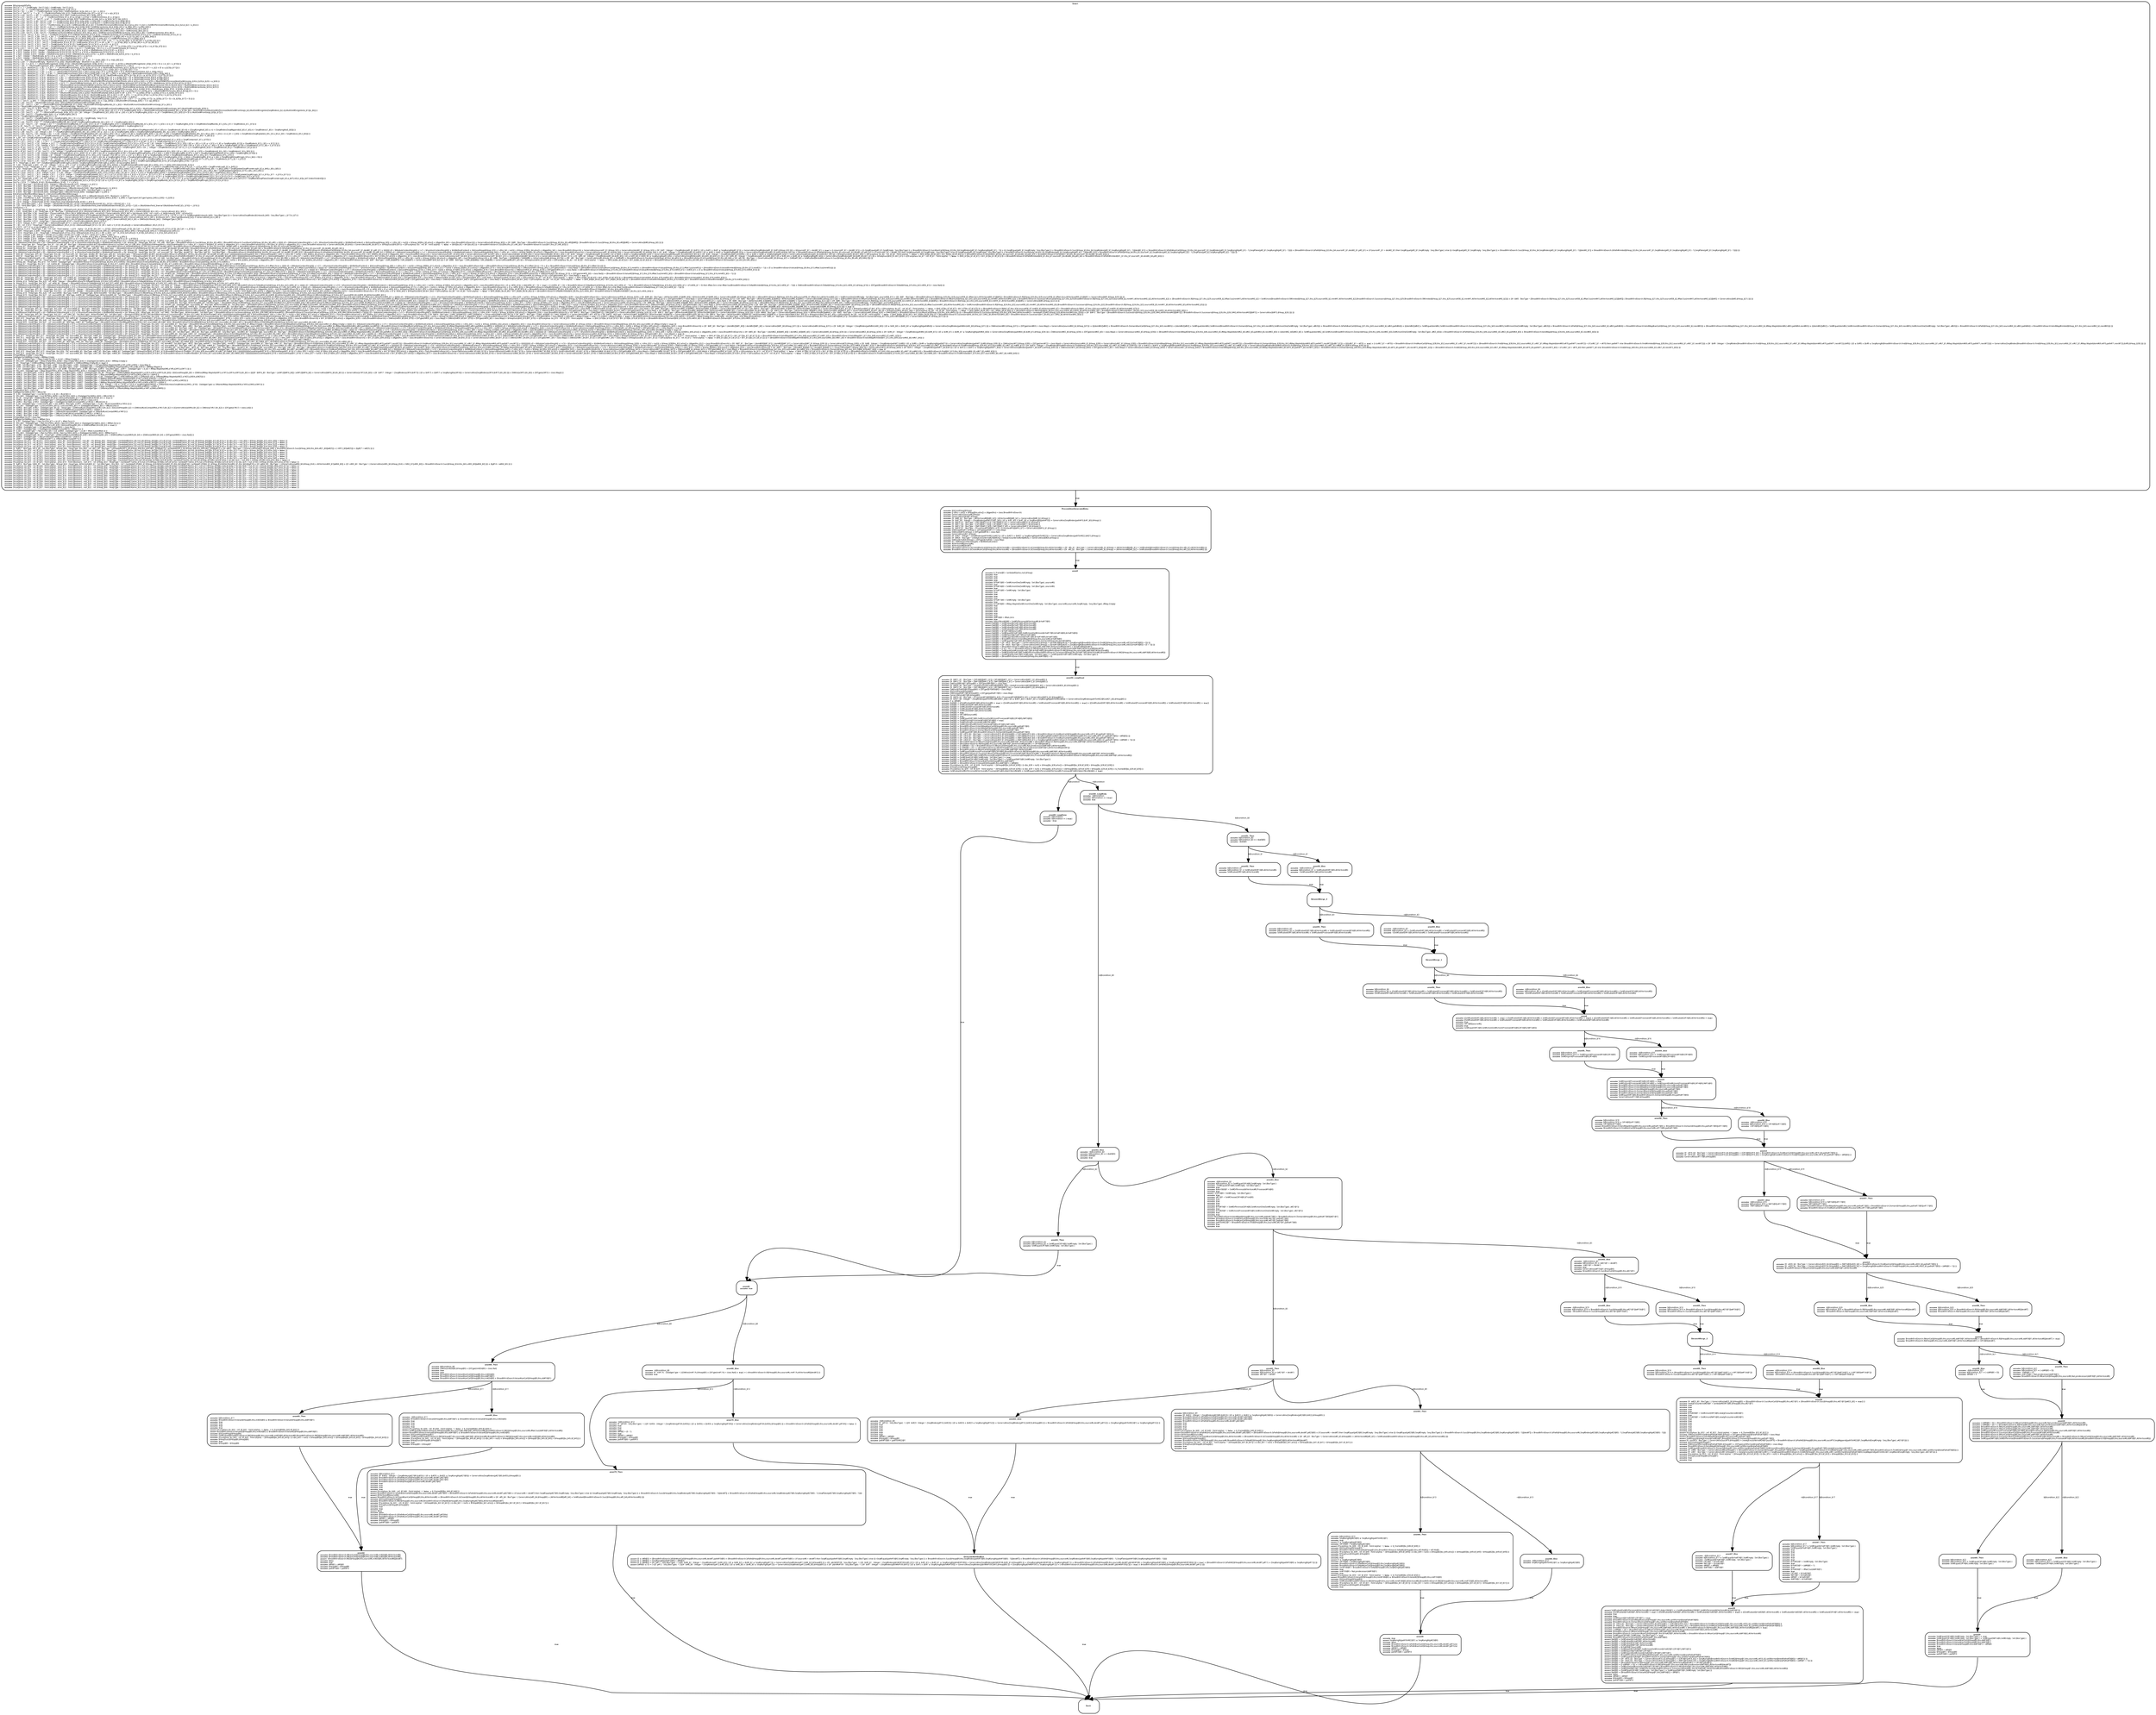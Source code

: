 digraph CFG {
	graph [center=true  ];
	node [ shape = box, style=rounded, fontsize=5 ];
	edge [ tailport=s, headport=n, fontsize=5 ];

	"$start" [ label=< 
		<FONT face="Arial Unicode MS">
		<FONT face="Arial Bold">$start</FONT>  <BR ALIGN="CENTER"/>
		<FONT face="Arial Bold">assume</FONT> $$Language$Dafny <BR ALIGN="LEFT"/>
		<FONT face="Arial Bold">assume</FONT> (&forall;&le;T&ge; o : T &bull; {Set#Empty : Set (T) [o]} ( &#172;Set#Empty : Set (T) [o] )) <BR ALIGN="LEFT"/>
		<FONT face="Arial Bold">assume</FONT> (&forall;&le;T&ge; r_$1 : T &bull; {Set#Singleton(r_$1)} ( Set#Singleton(r_$1)[r_$1] )) <BR ALIGN="LEFT"/>
		<FONT face="Arial Bold">assume</FONT> (&forall;&le;T&ge; r_$2 : T, o_$0 : T &bull; {Set#Singleton(r_$2)[o_$0]} ( Set#Singleton(r_$2)[o_$0] &hArr; (r_$2 = o_$0) )) <BR ALIGN="LEFT"/>
		<FONT face="Arial Bold">assume</FONT> (&forall;&le;T&ge; a : Set (T) , x : T, o_$1 : T &bull; {Set#UnionOne(a,x)[o_$1]} ( Set#UnionOne(a,x)[o_$1] &hArr; ((o_$1 = x) &or; a[o_$1]) )) <BR ALIGN="LEFT"/>
		<FONT face="Arial Bold">assume</FONT> (&forall;&le;T&ge; a_$0 : Set (T) , x_$0 : T &bull; {Set#UnionOne(a_$0,x_$0)} ( Set#UnionOne(a_$0,x_$0)[x_$0] )) <BR ALIGN="LEFT"/>
		<FONT face="Arial Bold">assume</FONT> (&forall;&le;T&ge; a_$1 : Set (T) , x_$1 : T, y : T &bull; {Set#UnionOne(a_$1,x_$1),a_$1[y]} ( a_$1[y] &rArr; Set#UnionOne(a_$1,x_$1)[y] )) <BR ALIGN="LEFT"/>
		<FONT face="Arial Bold">assume</FONT> (&forall;&le;T&ge; a_$2 : Set (T) , b : Set (T) , o_$2 : T &bull; {Set#Union(a_$2,b)[o_$2]} ( Set#Union(a_$2,b)[o_$2] &hArr; (a_$2[o_$2] &or; b[o_$2]) )) <BR ALIGN="LEFT"/>
		<FONT face="Arial Bold">assume</FONT> (&forall;&le;T&ge; a_$3 : Set (T) , b_$0 : Set (T) , y_$0 : T &bull; {Set#Union(a_$3,b_$0),a_$3[y_$0]} ( a_$3[y_$0] &rArr; Set#Union(a_$3,b_$0)[y_$0] )) <BR ALIGN="LEFT"/>
		<FONT face="Arial Bold">assume</FONT> (&forall;&le;T&ge; a_$4 : Set (T) , b_$1 : Set (T) , y_$1 : T &bull; {Set#Union(a_$4,b_$1),b_$1[y_$1]} ( b_$1[y_$1] &rArr; Set#Union(a_$4,b_$1)[y_$1] )) <BR ALIGN="LEFT"/>
		<FONT face="Arial Bold">assume</FONT> (&forall;&le;T&ge; a_$5 : Set (T) , b_$2 : Set (T)  &bull; {Set#Union(a_$5,b_$2)} ( Set#Disjoint(a_$5,b_$2) &rArr; ((Set#Difference(Set#Union(a_$5,b_$2),a_$5) = b_$2) &and; (Set#Difference(Set#Union(a_$5,b_$2),b_$2) = a_$5)) )) <BR ALIGN="LEFT"/>
		<FONT face="Arial Bold">assume</FONT> (&forall;&le;T&ge; a_$6 : Set (T) , b_$3 : Set (T) , o_$3 : T &bull; {Set#Intersection(a_$6,b_$3)[o_$3]} ( Set#Intersection(a_$6,b_$3)[o_$3] &hArr; (a_$6[o_$3] &and; b_$3[o_$3]) )) <BR ALIGN="LEFT"/>
		<FONT face="Arial Bold">assume</FONT> (&forall;&le;T&ge; a_$7 : Set (T) , b_$4 : Set (T)  &bull; {Set#Union(Set#Union(a_$7,b_$4),b_$4)} ( Set#Union(Set#Union(a_$7,b_$4),b_$4) = Set#Union(a_$7,b_$4) )) <BR ALIGN="LEFT"/>
		<FONT face="Arial Bold">assume</FONT> (&forall;&le;T&ge; a_$8 : Set (T) , b_$5 : Set (T)  &bull; {Set#Union(a_$8,Set#Union(a_$8,b_$5))} ( Set#Union(a_$8,Set#Union(a_$8,b_$5)) = Set#Union(a_$8,b_$5) )) <BR ALIGN="LEFT"/>
		<FONT face="Arial Bold">assume</FONT> (&forall;&le;T&ge; a_$9 : Set (T) , b_$6 : Set (T)  &bull; {Set#Intersection(Set#Intersection(a_$9,b_$6),b_$6)} ( Set#Intersection(Set#Intersection(a_$9,b_$6),b_$6) = Set#Intersection(a_$9,b_$6) )) <BR ALIGN="LEFT"/>
		<FONT face="Arial Bold">assume</FONT> (&forall;&le;T&ge; a_$10 : Set (T) , b_$7 : Set (T)  &bull; {Set#Intersection(a_$10,Set#Intersection(a_$10,b_$7))} ( Set#Intersection(a_$10,Set#Intersection(a_$10,b_$7)) = Set#Intersection(a_$10,b_$7) )) <BR ALIGN="LEFT"/>
		<FONT face="Arial Bold">assume</FONT> (&forall;&le;T&ge; a_$11 : Set (T) , b_$8 : Set (T) , o_$4 : T &bull; {Set#Difference(a_$11,b_$8)[o_$4]} ( Set#Difference(a_$11,b_$8)[o_$4] &hArr; (a_$11[o_$4] &and; (&#172;b_$8[o_$4])) )) <BR ALIGN="LEFT"/>
		<FONT face="Arial Bold">assume</FONT> (&forall;&le;T&ge; a_$12 : Set (T) , b_$9 : Set (T) , y_$2 : T &bull; {Set#Difference(a_$12,b_$9),b_$9[y_$2]} ( b_$9[y_$2] &rArr; (&#172;Set#Difference(a_$12,b_$9)[y_$2]) )) <BR ALIGN="LEFT"/>
		<FONT face="Arial Bold">assume</FONT> (&forall;&le;T&ge; a_$13 : Set (T) , b_$10 : Set (T)  &bull; {Set#Subset(a_$13,b_$10)} ( Set#Subset(a_$13,b_$10) &hArr; ((&forall;  o_$5 : T &bull; {a_$13[o_$5]} ( a_$13[o_$5] &rArr; b_$10[o_$5] ))) )) <BR ALIGN="LEFT"/>
		<FONT face="Arial Bold">assume</FONT> (&forall;&le;T&ge; a_$14 : Set (T) , b_$11 : Set (T)  &bull; {Set#Equal(a_$14,b_$11)} ( Set#Equal(a_$14,b_$11) &hArr; ((&forall;  o_$6 : T &bull; {a_$14[o_$6]} ( a_$14[o_$6] &hArr; b_$11[o_$6] ))) )) <BR ALIGN="LEFT"/>
		<FONT face="Arial Bold">assume</FONT> (&forall;&le;T&ge; a_$15 : Set (T) , b_$12 : Set (T)  &bull; {Set#Equal(a_$15,b_$12)} ( Set#Equal(a_$15,b_$12) &rArr; (a_$15 = b_$12) )) <BR ALIGN="LEFT"/>
		<FONT face="Arial Bold">assume</FONT> (&forall;&le;T&ge; a_$16 : Set (T) , b_$13 : Set (T)  &bull; {Set#Disjoint(a_$16,b_$13)} ( Set#Disjoint(a_$16,b_$13) &hArr; ((&forall;  o_$7 : T &bull; {a_$16[o_$7]} ( (&#172;a_$16[o_$7]) &or; (&#172;b_$13[o_$7]) ))) )) <BR ALIGN="LEFT"/>
		<FONT face="Arial Bold">assume</FONT> (&forall;&le;T&ge; a_$17 : Set (T) , tick : TickType &bull; {Set#Choose(a_$17,tick)} ( (&#172;(a_$17 = Set#Empty : Set (T) )) &rArr; a_$17[Set#Choose(a_$17,tick)] )) <BR ALIGN="LEFT"/>
		<FONT face="Arial Bold">assume</FONT> (&forall;  a_$18 : Integer, b_$14 : Integer &bull; {Math#min(a_$18,b_$14)} ( (a_$18 &le; b_$14) &hArr; (Math#min(a_$18,b_$14) = a_$18) )) <BR ALIGN="LEFT"/>
		<FONT face="Arial Bold">assume</FONT> (&forall;  a_$19 : Integer, b_$15 : Integer &bull; {Math#min(a_$19,b_$15)} ( (b_$15 &le; a_$19) &hArr; (Math#min(a_$19,b_$15) = b_$15) )) <BR ALIGN="LEFT"/>
		<FONT face="Arial Bold">assume</FONT> (&forall;  a_$20 : Integer, b_$16 : Integer &bull; {Math#min(a_$20,b_$16)} ( (Math#min(a_$20,b_$16) = a_$20) &or; (Math#min(a_$20,b_$16) = b_$16) )) <BR ALIGN="LEFT"/>
		<FONT face="Arial Bold">assume</FONT> (&forall;  a_$21 : Integer &bull; {Math#clip(a_$21)} ( (0 &le; a_$21) &rArr; (Math#clip(a_$21) = a_$21) )) <BR ALIGN="LEFT"/>
		<FONT face="Arial Bold">assume</FONT> (&forall;  a_$22 : Integer &bull; {Math#clip(a_$22)} ( (a_$22 &le; 0) &rArr; (Math#clip(a_$22) = 0) )) <BR ALIGN="LEFT"/>
		<FONT face="Arial Bold">assume</FONT> (&forall;&le;T&ge; ms : MultiSet (T)  &bull; {$IsGoodMultiSet(ms)} ( $IsGoodMultiSet(ms) &hArr; ((&forall;  o_$8 : T &bull; {ms[o_$8]} ( 0 &le; ms[o_$8] ))) )) <BR ALIGN="LEFT"/>
		<FONT face="Arial Bold">assume</FONT> (&forall;&le;T&ge; o_$9 : T &bull; {MultiSet#Empty : MultiSet (T) [o_$9]} ( MultiSet#Empty : MultiSet (T) [o_$9] = 0 )) <BR ALIGN="LEFT"/>
		<FONT face="Arial Bold">assume</FONT> (&forall;&le;T&ge; r_$3 : T, o_$10 : T &bull; {MultiSet#Singleton(r_$3)[o_$10]} ( ((MultiSet#Singleton(r_$3)[o_$10] = 1) &hArr; (r_$3 = o_$10)) &and; ((MultiSet#Singleton(r_$3)[o_$10] = 0) &hArr; (&#172;(r_$3 = o_$10))) )) <BR ALIGN="LEFT"/>
		<FONT face="Arial Bold">assume</FONT> (&forall;&le;T&ge; r_$4 : T &bull; {MultiSet#Singleton(r_$4)} ( MultiSet#Singleton(r_$4) = MultiSet#UnionOne(MultiSet#Empty : MultiSet (T) ,r_$4) )) <BR ALIGN="LEFT"/>
		<FONT face="Arial Bold">assume</FONT> (&forall;&le;T&ge; a_$23 : MultiSet (T) , x_$2 : T, o_$11 : T &bull; {MultiSet#UnionOne(a_$23,x_$2)[o_$11]} ( (0 &le; MultiSet#UnionOne(a_$23,x_$2)[o_$11]) &hArr; ((o_$11 = x_$2) &or; (0 &le; a_$23[o_$11])) )) <BR ALIGN="LEFT"/>
		<FONT face="Arial Bold">assume</FONT> (&forall;&le;T&ge; a_$24 : MultiSet (T) , x_$3 : T &bull; {MultiSet#UnionOne(a_$24,x_$3)} ( MultiSet#UnionOne(a_$24,x_$3)[x_$3] = (a_$24[x_$3] + 1) )) <BR ALIGN="LEFT"/>
		<FONT face="Arial Bold">assume</FONT> (&forall;&le;T&ge; a_$25 : MultiSet (T) , x_$4 : T, y_$3 : T &bull; {MultiSet#UnionOne(a_$25,x_$4),a_$25[y_$3]} ( (0 &le; a_$25[y_$3]) &rArr; (0 &le; MultiSet#UnionOne(a_$25,x_$4)[y_$3]) )) <BR ALIGN="LEFT"/>
		<FONT face="Arial Bold">assume</FONT> (&forall;&le;T&ge; a_$26 : MultiSet (T) , x_$5 : T, y_$4 : T &bull; {MultiSet#UnionOne(a_$26,x_$5),a_$26[y_$4]} ( (&#172;(x_$5 = y_$4)) &rArr; (a_$26[y_$4] = MultiSet#UnionOne(a_$26,x_$5)[y_$4]) )) <BR ALIGN="LEFT"/>
		<FONT face="Arial Bold">assume</FONT> (&forall;&le;T&ge; a_$27 : MultiSet (T) , b_$17 : MultiSet (T) , o_$12 : T &bull; {MultiSet#Union(a_$27,b_$17)[o_$12]} ( MultiSet#Union(a_$27,b_$17)[o_$12] = (a_$27[o_$12] + b_$17[o_$12]) )) <BR ALIGN="LEFT"/>
		<FONT face="Arial Bold">assume</FONT> (&forall;&le;T&ge; a_$28 : MultiSet (T) , b_$18 : MultiSet (T) , y_$5 : T &bull; {MultiSet#Union(a_$28,b_$18),a_$28[y_$5]} ( (0 &le; a_$28[y_$5]) &rArr; (0 &le; MultiSet#Union(a_$28,b_$18)[y_$5]) )) <BR ALIGN="LEFT"/>
		<FONT face="Arial Bold">assume</FONT> (&forall;&le;T&ge; a_$29 : MultiSet (T) , b_$19 : MultiSet (T) , y_$6 : T &bull; {MultiSet#Union(a_$29,b_$19),b_$19[y_$6]} ( (0 &le; b_$19[y_$6]) &rArr; (0 &le; MultiSet#Union(a_$29,b_$19)[y_$6]) )) <BR ALIGN="LEFT"/>
		<FONT face="Arial Bold">assume</FONT> (&forall;&le;T&ge; a_$30 : MultiSet (T) , b_$20 : MultiSet (T)  &bull; {MultiSet#Union(a_$30,b_$20)} ( (MultiSet#Difference(MultiSet#Union(a_$30,b_$20),a_$30) = b_$20) &and; (MultiSet#Difference(MultiSet#Union(a_$30,b_$20),b_$20) = a_$30) )) <BR ALIGN="LEFT"/>
		<FONT face="Arial Bold">assume</FONT> (&forall;&le;T&ge; a_$31 : MultiSet (T) , b_$21 : MultiSet (T) , o_$13 : T &bull; {MultiSet#Intersection(a_$31,b_$21)[o_$13]} ( MultiSet#Intersection(a_$31,b_$21)[o_$13] = Math#min(a_$31[o_$13],b_$21[o_$13]) )) <BR ALIGN="LEFT"/>
		<FONT face="Arial Bold">assume</FONT> (&forall;&le;T&ge; a_$32 : MultiSet (T) , b_$22 : MultiSet (T)  &bull; {MultiSet#Intersection(MultiSet#Intersection(a_$32,b_$22),b_$22)} ( MultiSet#Intersection(MultiSet#Intersection(a_$32,b_$22),b_$22) = MultiSet#Intersection(a_$32,b_$22) )) <BR ALIGN="LEFT"/>
		<FONT face="Arial Bold">assume</FONT> (&forall;&le;T&ge; a_$33 : MultiSet (T) , b_$23 : MultiSet (T)  &bull; {MultiSet#Intersection(a_$33,MultiSet#Intersection(a_$33,b_$23))} ( MultiSet#Intersection(a_$33,MultiSet#Intersection(a_$33,b_$23)) = MultiSet#Intersection(a_$33,b_$23) )) <BR ALIGN="LEFT"/>
		<FONT face="Arial Bold">assume</FONT> (&forall;&le;T&ge; a_$34 : MultiSet (T) , b_$24 : MultiSet (T) , o_$14 : T &bull; {MultiSet#Difference(a_$34,b_$24)[o_$14]} ( MultiSet#Difference(a_$34,b_$24)[o_$14] = Math#clip(a_$34[o_$14] - b_$24[o_$14]) )) <BR ALIGN="LEFT"/>
		<FONT face="Arial Bold">assume</FONT> (&forall;&le;T&ge; a_$35 : MultiSet (T) , b_$25 : MultiSet (T) , y_$7 : T &bull; {MultiSet#Difference(a_$35,b_$25),b_$25[y_$7],a_$35[y_$7]} ( (a_$35[y_$7] &le; b_$25[y_$7]) &rArr; (MultiSet#Difference(a_$35,b_$25)[y_$7] = 0) )) <BR ALIGN="LEFT"/>
		<FONT face="Arial Bold">assume</FONT> (&forall;&le;T&ge; a_$36 : MultiSet (T) , b_$26 : MultiSet (T)  &bull; {MultiSet#Subset(a_$36,b_$26)} ( MultiSet#Subset(a_$36,b_$26) &hArr; ((&forall;  o_$15 : T &bull; {a_$36[o_$15]} ( a_$36[o_$15] &le; b_$26[o_$15] ))) )) <BR ALIGN="LEFT"/>
		<FONT face="Arial Bold">assume</FONT> (&forall;&le;T&ge; a_$37 : MultiSet (T) , b_$27 : MultiSet (T)  &bull; {MultiSet#Equal(a_$37,b_$27)} ( MultiSet#Equal(a_$37,b_$27) &hArr; ((&forall;  o_$16 : T &bull; {a_$37[o_$16]} ( a_$37[o_$16] = b_$27[o_$16] ))) )) <BR ALIGN="LEFT"/>
		<FONT face="Arial Bold">assume</FONT> (&forall;&le;T&ge; a_$38 : MultiSet (T) , b_$28 : MultiSet (T)  &bull; {MultiSet#Equal(a_$38,b_$28)} ( MultiSet#Equal(a_$38,b_$28) &rArr; (a_$38 = b_$28) )) <BR ALIGN="LEFT"/>
		<FONT face="Arial Bold">assume</FONT> (&forall;&le;T&ge; a_$39 : MultiSet (T) , b_$29 : MultiSet (T)  &bull; {MultiSet#Disjoint(a_$39,b_$29)} ( MultiSet#Disjoint(a_$39,b_$29) &hArr; ((&forall;  o_$17 : T &bull; {a_$39[o_$17]} ( (a_$39[o_$17] = 0) &or; (b_$29[o_$17] = 0) ))) )) <BR ALIGN="LEFT"/>
		<FONT face="Arial Bold">assume</FONT> (&forall;&le;T&ge; s : Set (T) , a_$40 : T &bull; {MultiSet#FromSet(s)[a_$40]} ( ((MultiSet#FromSet(s)[a_$40] = 0) &hArr; (&#172;s[a_$40])) &and; ((MultiSet#FromSet(s)[a_$40] = 1) &hArr; s[a_$40]) )) <BR ALIGN="LEFT"/>
		<FONT face="Arial Bold">assume</FONT> (&forall;&le;T&ge; s_$0 : Seq (T)  &bull; {MultiSet#FromSeq(s_$0)} ( $IsGoodMultiSet(MultiSet#FromSeq(s_$0)) )) <BR ALIGN="LEFT"/>
		<FONT face="Arial Bold">assume</FONT> (&forall;&le;T&ge; s_$1 : Seq (T) , v_$0 : T &bull; {MultiSet#FromSeq(Seq#Build(s_$1,v_$0))} ( MultiSet#FromSeq(Seq#Build(s_$1,v_$0)) = MultiSet#UnionOne(MultiSet#FromSeq(s_$1),v_$0) )) <BR ALIGN="LEFT"/>
		<FONT face="Arial Bold">assume</FONT> (&forall;&le;T&ge; &bull; MultiSet#FromSeq(Seq#Empty : Seq (T) ) = MultiSet#Empty : MultiSet (T) ) <BR ALIGN="LEFT"/>
		<FONT face="Arial Bold">assume</FONT> (&forall;&le;T&ge; a_$41 : Seq (T) , b_$30 : Seq (T)  &bull; {MultiSet#FromSeq(Seq#Append(a_$41,b_$30))} ( MultiSet#FromSeq(Seq#Append(a_$41,b_$30)) = MultiSet#Union(MultiSet#FromSeq(a_$41),MultiSet#FromSeq(b_$30)) )) <BR ALIGN="LEFT"/>
		<FONT face="Arial Bold">assume</FONT> (&forall;&le;T&ge; s_$2 : Seq (T) , i : Integer, v_$1 : T, x_$6 : T &bull; {MultiSet#FromSeq(Seq#Update(s_$2,i,v_$1))[x_$6]} ( ((0 &le; i) &and; (i &le; Seq#Length(s_$2))) &rArr; (MultiSet#FromSeq(Seq#Update(s_$2,i,v_$1))[x_$6] = MultiSet#Union(MultiSet#Difference(MultiSet#FromSeq(s_$2),MultiSet#Singleton(Seq#Index(s_$2,i))),MultiSet#Singleton(v_$1))[x_$6]) )) <BR ALIGN="LEFT"/>
		<FONT face="Arial Bold">assume</FONT> (&forall;&le;T&ge; s_$3 : Seq (T) , x_$7 : T &bull; {MultiSet#FromSeq(s_$3)[x_$7]} ( ((&exist;  i_$0 : Integer &bull; {Seq#Index(s_$3,i_$0)} ( ((0 &le; i_$0) &and; (i_$0 &le; Seq#Length(s_$3))) &and; (x_$7 = Seq#Index(s_$3,i_$0)) ))) &hArr; (0 &le; MultiSet#FromSeq(s_$3)[x_$7]) )) <BR ALIGN="LEFT"/>
		<FONT face="Arial Bold">assume</FONT> (&forall;&le;T&ge; s_$4 : Seq (T)  &bull; {Seq#Length(s_$4)} ( 0 &le; Seq#Length(s_$4) )) <BR ALIGN="LEFT"/>
		<FONT face="Arial Bold">assume</FONT> (&forall;&le;T&ge; &bull; Seq#Length(Seq#Empty : Seq (T) ) = 0) <BR ALIGN="LEFT"/>
		<FONT face="Arial Bold">assume</FONT> (&forall;&le;T&ge; s_$5 : Seq (T)  &bull; {Seq#Length(s_$5)} ( (Seq#Length(s_$5) = 0) &rArr; (s_$5 = Seq#Empty : Seq (T) ) )) <BR ALIGN="LEFT"/>
		<FONT face="Arial Bold">assume</FONT> (&forall;&le;T&ge; t : T &bull; {Seq#Length(Seq#Singleton(t))} ( Seq#Length(Seq#Singleton(t)) = 1 )) <BR ALIGN="LEFT"/>
		<FONT face="Arial Bold">assume</FONT> (&forall;&le;T&ge; s_$6 : Seq (T) , v_$2 : T &bull; {Seq#Length(Seq#Build(s_$6,v_$2))} ( Seq#Length(Seq#Build(s_$6,v_$2)) = (1 + Seq#Length(s_$6)) )) <BR ALIGN="LEFT"/>
		<FONT face="Arial Bold">assume</FONT> (&forall;&le;T&ge; s_$7 : Seq (T) , i_$1 : Integer, v_$3 : T &bull; {Seq#Index(Seq#Build(s_$7,v_$3),i_$1)} ( ((i_$1 = Seq#Length(s_$7)) &rArr; (Seq#Index(Seq#Build(s_$7,v_$3),i_$1) = v_$3)) &and; ((&#172;(i_$1 = Seq#Length(s_$7))) &rArr; (Seq#Index(Seq#Build(s_$7,v_$3),i_$1) = Seq#Index(s_$7,i_$1))) )) <BR ALIGN="LEFT"/>
		<FONT face="Arial Bold">assume</FONT> (&forall;&le;T&ge; s0 : Seq (T) , s1 : Seq (T)  &bull; {Seq#Length(Seq#Append(s0,s1))} ( Seq#Length(Seq#Append(s0,s1)) = (Seq#Length(s0) + Seq#Length(s1)) )) <BR ALIGN="LEFT"/>
		<FONT face="Arial Bold">assume</FONT> (&forall;&le;T&ge; t_$0 : T &bull; {Seq#Index(Seq#Singleton(t_$0),0)} ( Seq#Index(Seq#Singleton(t_$0),0) = t_$0 )) <BR ALIGN="LEFT"/>
		<FONT face="Arial Bold">assume</FONT> (&forall;&le;T&ge; s0_$0 : Seq (T) , s1_$0 : Seq (T) , n : Integer &bull; {Seq#Index(Seq#Append(s0_$0,s1_$0),n)} ( ((n &le; Seq#Length(s0_$0)) &rArr; (Seq#Index(Seq#Append(s0_$0,s1_$0),n) = Seq#Index(s0_$0,n))) &and; ((Seq#Length(s0_$0) &le; n) &rArr; (Seq#Index(Seq#Append(s0_$0,s1_$0),n) = Seq#Index(s1_$0,n - Seq#Length(s0_$0)))) )) <BR ALIGN="LEFT"/>
		<FONT face="Arial Bold">assume</FONT> (&forall;&le;T&ge; s_$8 : Seq (T) , i_$2 : Integer, v_$4 : T &bull; {Seq#Length(Seq#Update(s_$8,i_$2,v_$4))} ( ((0 &le; i_$2) &and; (i_$2 &le; Seq#Length(s_$8))) &rArr; (Seq#Length(Seq#Update(s_$8,i_$2,v_$4)) = Seq#Length(s_$8)) )) <BR ALIGN="LEFT"/>
		<FONT face="Arial Bold">assume</FONT> (&forall;&le;T&ge; s_$9 : Seq (T) , i_$3 : Integer, v_$5 : T, n_$0 : Integer &bull; {Seq#Index(Seq#Update(s_$9,i_$3,v_$5),n_$0)} ( ((0 &le; n_$0) &and; (n_$0 &le; Seq#Length(s_$9))) &rArr; (((i_$3 = n_$0) &rArr; (Seq#Index(Seq#Update(s_$9,i_$3,v_$5),n_$0) = v_$5)) &and; ((&#172;(i_$3 = n_$0)) &rArr; (Seq#Index(Seq#Update(s_$9,i_$3,v_$5),n_$0) = Seq#Index(s_$9,n_$0)))) )) <BR ALIGN="LEFT"/>
		<FONT face="Arial Bold">assume</FONT> (&forall;&le;T&ge; s_$10 : Seq (T) , x_$8 : T &bull; {Seq#Contains(s_$10,x_$8)} ( Seq#Contains(s_$10,x_$8) &hArr; ((&exist;  i_$4 : Integer &bull; {Seq#Index(s_$10,i_$4)} ( ((0 &le; i_$4) &and; (i_$4 &le; Seq#Length(s_$10))) &and; (Seq#Index(s_$10,i_$4) = x_$8) ))) )) <BR ALIGN="LEFT"/>
		<FONT face="Arial Bold">assume</FONT> (&forall;  x_$9 : ref &bull; {Seq#Contains(Seq#Empty : Seq (ref) ,x_$9)} ( &#172;Seq#Contains(Seq#Empty : Seq (ref) ,x_$9) )) <BR ALIGN="LEFT"/>
		<FONT face="Arial Bold">assume</FONT> (&forall;&le;T&ge; s0_$1 : Seq (T) , s1_$1 : Seq (T) , x_$10 : T &bull; {Seq#Contains(Seq#Append(s0_$1,s1_$1),x_$10)} ( Seq#Contains(Seq#Append(s0_$1,s1_$1),x_$10) &hArr; (Seq#Contains(s0_$1,x_$10) &or; Seq#Contains(s1_$1,x_$10)) )) <BR ALIGN="LEFT"/>
		<FONT face="Arial Bold">assume</FONT> (&forall;&le;T&ge; s_$11 : Seq (T) , v_$6 : T, x_$11 : T &bull; {Seq#Contains(Seq#Build(s_$11,v_$6),x_$11)} ( Seq#Contains(Seq#Build(s_$11,v_$6),x_$11) &hArr; ((v_$6 = x_$11) &or; Seq#Contains(s_$11,x_$11)) )) <BR ALIGN="LEFT"/>
		<FONT face="Arial Bold">assume</FONT> (&forall;&le;T&ge; s_$12 : Seq (T) , n_$1 : Integer, x_$12 : T &bull; {Seq#Contains(Seq#Take(s_$12,n_$1),x_$12)} ( Seq#Contains(Seq#Take(s_$12,n_$1),x_$12) &hArr; ((&exist;  i_$5 : Integer &bull; {Seq#Index(s_$12,i_$5)} ( (((0 &le; i_$5) &and; (i_$5 &le; n_$1)) &and; (i_$5 &le; Seq#Length(s_$12))) &and; (Seq#Index(s_$12,i_$5) = x_$12) ))) )) <BR ALIGN="LEFT"/>
		<FONT face="Arial Bold">assume</FONT> (&forall;&le;T&ge; s_$13 : Seq (T) , n_$2 : Integer, x_$13 : T &bull; {Seq#Contains(Seq#Drop(s_$13,n_$2),x_$13)} ( Seq#Contains(Seq#Drop(s_$13,n_$2),x_$13) &hArr; ((&exist;  i_$6 : Integer &bull; {Seq#Index(s_$13,i_$6)} ( (((0 &le; n_$2) &and; (n_$2 &le; i_$6)) &and; (i_$6 &le; Seq#Length(s_$13))) &and; (Seq#Index(s_$13,i_$6) = x_$13) ))) )) <BR ALIGN="LEFT"/>
		<FONT face="Arial Bold">assume</FONT> (&forall;&le;T&ge; s0_$2 : Seq (T) , s1_$2 : Seq (T)  &bull; {Seq#Equal(s0_$2,s1_$2)} ( Seq#Equal(s0_$2,s1_$2) &hArr; ((Seq#Length(s0_$2) = Seq#Length(s1_$2)) &and; ((&forall;  j : Integer &bull; {Seq#Index(s0_$2,j)} ( ((0 &le; j) &and; (j &le; Seq#Length(s0_$2))) &rArr; (Seq#Index(s0_$2,j) = Seq#Index(s1_$2,j)) )))) )) <BR ALIGN="LEFT"/>
		<FONT face="Arial Bold">assume</FONT> (&forall;&le;T&ge; a_$42 : Seq (T) , b_$31 : Seq (T)  &bull; {Seq#Equal(a_$42,b_$31)} ( Seq#Equal(a_$42,b_$31) &rArr; (a_$42 = b_$31) )) <BR ALIGN="LEFT"/>
		<FONT face="Arial Bold">assume</FONT> (&forall;&le;T&ge; s0_$3 : Seq (T) , s1_$3 : Seq (T) , n_$3 : Integer &bull; {Seq#SameUntil(s0_$3,s1_$3,n_$3)} ( Seq#SameUntil(s0_$3,s1_$3,n_$3) &hArr; ((&forall;  j_$0 : Integer &bull; {Seq#Index(s0_$3,j_$0)} ( ((0 &le; j_$0) &and; (j_$0 &le; n_$3)) &rArr; (Seq#Index(s0_$3,j_$0) = Seq#Index(s1_$3,j_$0)) ))) )) <BR ALIGN="LEFT"/>
		<FONT face="Arial Bold">assume</FONT> (&forall;&le;T&ge; s_$14 : Seq (T) , n_$4 : Integer &bull; {Seq#Length(Seq#Take(s_$14,n_$4))} ( (0 &le; n_$4) &rArr; (((n_$4 &le; Seq#Length(s_$14)) &rArr; (Seq#Length(Seq#Take(s_$14,n_$4)) = n_$4)) &and; ((Seq#Length(s_$14) &le; n_$4) &rArr; (Seq#Length(Seq#Take(s_$14,n_$4)) = Seq#Length(s_$14)))) )) <BR ALIGN="LEFT"/>
		<FONT face="Arial Bold">assume</FONT> (&forall;&le;T&ge; s_$15 : Seq (T) , n_$5 : Integer, j_$1 : Integer &bull; {Seq#Index(Seq#Take(s_$15,n_$5),j_$1)} {:weight  25}( (((0 &le; j_$1) &and; (j_$1 &le; n_$5)) &and; (j_$1 &le; Seq#Length(s_$15))) &rArr; (Seq#Index(Seq#Take(s_$15,n_$5),j_$1) = Seq#Index(s_$15,j_$1)) )) <BR ALIGN="LEFT"/>
		<FONT face="Arial Bold">assume</FONT> (&forall;&le;T&ge; s_$16 : Seq (T) , n_$6 : Integer &bull; {Seq#Length(Seq#Drop(s_$16,n_$6))} ( (0 &le; n_$6) &rArr; (((n_$6 &le; Seq#Length(s_$16)) &rArr; (Seq#Length(Seq#Drop(s_$16,n_$6)) = (Seq#Length(s_$16) - n_$6))) &and; ((Seq#Length(s_$16) &le; n_$6) &rArr; (Seq#Length(Seq#Drop(s_$16,n_$6)) = 0))) )) <BR ALIGN="LEFT"/>
		<FONT face="Arial Bold">assume</FONT> (&forall;&le;T&ge; s_$17 : Seq (T) , n_$7 : Integer, j_$2 : Integer &bull; {Seq#Index(Seq#Drop(s_$17,n_$7),j_$2)} {:weight  25}( (((0 &le; n_$7) &and; (0 &le; j_$2)) &and; (j_$2 &le; (Seq#Length(s_$17) - n_$7))) &rArr; (Seq#Index(Seq#Drop(s_$17,n_$7),j_$2) = Seq#Index(s_$17,j_$2 + n_$7)) )) <BR ALIGN="LEFT"/>
		<FONT face="Arial Bold">assume</FONT> (&forall;&le;T&ge; s_$18 : Seq (T) , t_$1 : Seq (T)  &bull; {Seq#Append(s_$18,t_$1)} ( (Seq#Take(Seq#Append(s_$18,t_$1),Seq#Length(s_$18)) = s_$18) &and; (Seq#Drop(Seq#Append(s_$18,t_$1),Seq#Length(s_$18)) = t_$1) )) <BR ALIGN="LEFT"/>
		<FONT face="Arial Bold">assume</FONT> (&forall;  h : HeapType, a_$43 : ref &bull; {Seq#Length(Seq#FromArray(h,a_$43))} ( Seq#Length(Seq#FromArray(h,a_$43)) = array.Length(a_$43) )) <BR ALIGN="LEFT"/>
		<FONT face="Arial Bold">assume</FONT> (&forall;  h_$0 : HeapType, a_$44 : ref, i_$7 : Integer &bull; ( ((0 &le; i_$7) &and; (i_$7 &le; Seq#Length(Seq#FromArray(h_$0,a_$44)))) &rArr; (Seq#Index(Seq#FromArray(h_$0,a_$44),i_$7) = h_$0[a_$44,IndexField(i_$7)]) )) <BR ALIGN="LEFT"/>
		<FONT face="Arial Bold">assume</FONT> (&forall;&le;alpha&ge; h_$1 : HeapType, o_$18 : ref, f_$1 : Field (alpha) , v_$7 : alpha, a_$45 : ref &bull; {Seq#FromArray(h_$1[o_$18,f_$1 := v_$7],a_$45)} ( (&#172;(o_$18 = a_$45)) &rArr; (Seq#FromArray(h_$1[o_$18,f_$1 := v_$7],a_$45) = Seq#FromArray(h_$1,a_$45)) )) <BR ALIGN="LEFT"/>
		<FONT face="Arial Bold">assume</FONT> (&forall;  h_$2 : HeapType, i_$8 : Integer, v_$8 : BoxType, a_$46 : ref &bull; {Seq#FromArray(h_$2[a_$46,IndexField(i_$8) := v_$8],a_$46)} ( ((0 &le; i_$8) &and; (i_$8 &le; array.Length(a_$46))) &rArr; (Seq#FromArray(h_$2[a_$46,IndexField(i_$8) := v_$8],a_$46) = Seq#Update(Seq#FromArray(h_$2,a_$46),i_$8,v_$8)) )) <BR ALIGN="LEFT"/>
		<FONT face="Arial Bold">assume</FONT> (&forall;&le;T&ge; s_$19 : Seq (T) , i_$9 : Integer, v_$9 : T, n_$8 : Integer &bull; {Seq#Take(Seq#Update(s_$19,i_$9,v_$9),n_$8)} ( (((0 &le; i_$9) &and; (i_$9 &le; n_$8)) &and; (n_$8 &le; Seq#Length(s_$19))) &rArr; (Seq#Take(Seq#Update(s_$19,i_$9,v_$9),n_$8) = Seq#Update(Seq#Take(s_$19,n_$8),i_$9,v_$9)) )) <BR ALIGN="LEFT"/>
		<FONT face="Arial Bold">assume</FONT> (&forall;&le;T&ge; s_$20 : Seq (T) , i_$10 : Integer, v_$10 : T, n_$9 : Integer &bull; {Seq#Take(Seq#Update(s_$20,i_$10,v_$10),n_$9)} ( ((n_$9 &le; i_$10) &and; (i_$10 &le; Seq#Length(s_$20))) &rArr; (Seq#Take(Seq#Update(s_$20,i_$10,v_$10),n_$9) = Seq#Take(s_$20,n_$9)) )) <BR ALIGN="LEFT"/>
		<FONT face="Arial Bold">assume</FONT> (&forall;&le;T&ge; s_$21 : Seq (T) , i_$11 : Integer, v_$11 : T, n_$10 : Integer &bull; {Seq#Drop(Seq#Update(s_$21,i_$11,v_$11),n_$10)} ( (((0 &le; n_$10) &and; (n_$10 &le; i_$11)) &and; (i_$11 &le; Seq#Length(s_$21))) &rArr; (Seq#Drop(Seq#Update(s_$21,i_$11,v_$11),n_$10) = Seq#Update(Seq#Drop(s_$21,n_$10),i_$11 - n_$10,v_$11)) )) <BR ALIGN="LEFT"/>
		<FONT face="Arial Bold">assume</FONT> (&forall;&le;T&ge; s_$22 : Seq (T) , i_$12 : Integer, v_$12 : T, n_$11 : Integer &bull; {Seq#Drop(Seq#Update(s_$22,i_$12,v_$12),n_$11)} ( (((0 &le; i_$12) &and; (i_$12 &le; n_$11)) &and; (n_$11 &le; Seq#Length(s_$22))) &rArr; (Seq#Drop(Seq#Update(s_$22,i_$12,v_$12),n_$11) = Seq#Drop(s_$22,n_$11)) )) <BR ALIGN="LEFT"/>
		<FONT face="Arial Bold">assume</FONT> (&forall;  h_$3 : HeapType, a_$47 : ref, n0 : Integer, n1 : Integer &bull; {Seq#Take(Seq#FromArray(h_$3,a_$47),n0),Seq#Take(Seq#FromArray(h_$3,a_$47),n1)} ( ((((n0 + 1) = n1) &and; (0 &le; n0)) &and; (n1 &le; array.Length(a_$47))) &rArr; (Seq#Take(Seq#FromArray(h_$3,a_$47),n1) = Seq#Build(Seq#Take(Seq#FromArray(h_$3,a_$47),n0),h_$3[a_$47,IndexField(n0)])) )) <BR ALIGN="LEFT"/>
		<FONT face="Arial Bold">assume</FONT> (&forall;&le;T&ge; s_$23 : Seq (T) , v_$13 : T, n_$12 : Integer &bull; {Seq#Drop(Seq#Build(s_$23,v_$13),n_$12)} ( ((0 &le; n_$12) &and; (n_$12 &le; Seq#Length(s_$23))) &rArr; (Seq#Drop(Seq#Build(s_$23,v_$13),n_$12) = Seq#Build(Seq#Drop(s_$23,n_$12),v_$13)) )) <BR ALIGN="LEFT"/>
		<FONT face="Arial Bold">assume</FONT> (&forall;&le;T&ge; x_$14 : T &bull; {$Box(x_$14)} ( $Unbox($Box(x_$14)) : T = x_$14 )) <BR ALIGN="LEFT"/>
		<FONT face="Arial Bold">assume</FONT> (&forall;  b_$32 : BoxType &bull; {$Unbox(b_$32) : Integer} ( $Box($Unbox(b_$32) : Integer) = b_$32 )) <BR ALIGN="LEFT"/>
		<FONT face="Arial Bold">assume</FONT> (&forall;  b_$33 : BoxType &bull; {$Unbox(b_$33) : ref} ( $Box($Unbox(b_$33) : ref) = b_$33 )) <BR ALIGN="LEFT"/>
		<FONT face="Arial Bold">assume</FONT> (&forall;  b_$34 : BoxType &bull; {$Unbox(b_$34) : [BoxType]Boolean} ( $Box($Unbox(b_$34) : [BoxType]Boolean) = b_$34 )) <BR ALIGN="LEFT"/>
		<FONT face="Arial Bold">assume</FONT> (&forall;  b_$35 : BoxType &bull; {$Unbox(b_$35) : Seq (BoxType) } ( $Box($Unbox(b_$35) : Seq (BoxType) ) = b_$35 )) <BR ALIGN="LEFT"/>
		<FONT face="Arial Bold">assume</FONT> (&forall;  b_$36 : BoxType &bull; {$Unbox(b_$36) : DatatypeType} ( $Box($Unbox(b_$36) : DatatypeType) = b_$36 )) <BR ALIGN="LEFT"/>
		<FONT face="Arial Bold">assume</FONT> $IsCanonicalBoolBox($Box(<FONT face="Arial Bold">false</FONT>)) &and; $IsCanonicalBoolBox($Box(<FONT face="Arial Bold">true</FONT>)) <BR ALIGN="LEFT"/>
		<FONT face="Arial Bold">assume</FONT> (&forall;  b_$37 : BoxType &bull; {$Unbox(b_$37) : Boolean} ( $IsCanonicalBoolBox(b_$37) &rArr; ($Box($Unbox(b_$37) : Boolean) = b_$37) )) <BR ALIGN="LEFT"/>
		<FONT face="Arial Bold">assume</FONT> (&forall;  a_$48 : ClassName, b_$38 : ClassName &bull; {TypeTuple(a_$48,b_$38)} ( (TypeTupleCar(TypeTuple(a_$48,b_$38)) = a_$48) &and; (TypeTupleCdr(TypeTuple(a_$48,b_$38)) = b_$38) )) <BR ALIGN="LEFT"/>
		<FONT face="Arial Bold">assume</FONT> (&forall;  i_$13 : Integer &bull; {IndexField(i_$13)} ( FDim(IndexField(i_$13)) = 1 )) <BR ALIGN="LEFT"/>
		<FONT face="Arial Bold">assume</FONT> (&forall;  i_$14 : Integer &bull; {IndexField(i_$14)} ( IndexField_Inverse(IndexField(i_$14)) = i_$14 )) <BR ALIGN="LEFT"/>
		<FONT face="Arial Bold">assume</FONT> (&forall;  f_$2 : Field (BoxType) , i_$15 : Integer &bull; {MultiIndexField(f_$2,i_$15)} ( FDim(MultiIndexField(f_$2,i_$15)) = (FDim(f_$2) + 1) )) <BR ALIGN="LEFT"/>
		<FONT face="Arial Bold">assume</FONT> (&forall;  f_$3 : Field (BoxType) , i_$16 : Integer &bull; {MultiIndexField(f_$3,i_$16)} ( (MultiIndexField_Inverse0(MultiIndexField(f_$3,i_$16)) = f_$3) &and; (MultiIndexField_Inverse1(MultiIndexField(f_$3,i_$16)) = i_$16) )) <BR ALIGN="LEFT"/>
		<FONT face="Arial Bold">assume</FONT> FDim(alloc) = 0 <BR ALIGN="LEFT"/>
		<FONT face="Arial Bold">assume</FONT> (&forall;  h_$4 : HeapType, k : HeapType, d : DatatypeType &bull; {$HeapSucc(h_$4,k),DtAlloc(d,h_$4)} ( $HeapSucc(h_$4,k) &rArr; (DtAlloc(d,h_$4) &rArr; DtAlloc(d,k)) )) <BR ALIGN="LEFT"/>
		<FONT face="Arial Bold">assume</FONT> (&forall;  h_$5 : HeapType, k_$0 : HeapType, d_$0 : BoxType &bull; {$HeapSucc(h_$5,k_$0),GenericAlloc(d_$0,h_$5)} ( $HeapSucc(h_$5,k_$0) &rArr; (GenericAlloc(d_$0,h_$5) &rArr; GenericAlloc(d_$0,k_$0)) )) <BR ALIGN="LEFT"/>
		<FONT face="Arial Bold">assume</FONT> (&forall;  b_$39 : BoxType, h_$6 : HeapType &bull; {GenericAlloc(b_$39,h_$6),h_$6[$Unbox(b_$39) : ref,alloc]} ( GenericAlloc(b_$39,h_$6) &rArr; (($Unbox(b_$39) : ref = null) &or; h_$6[$Unbox(b_$39) : ref,alloc]) )) <BR ALIGN="LEFT"/>
		<FONT face="Arial Bold">assume</FONT> (&forall;  b_$40 : BoxType, h_$7 : HeapType, i_$17 : Integer &bull; {GenericAlloc(b_$40,h_$7),Seq#Index($Unbox(b_$40) : Seq (BoxType) ,i_$17)} ( ((GenericAlloc(b_$40,h_$7) &and; (0 &le; i_$17)) &and; (i_$17 &le; Seq#Length($Unbox(b_$40) : Seq (BoxType) ))) &rArr; GenericAlloc(Seq#Index($Unbox(b_$40) : Seq (BoxType) ,i_$17),h_$7) )) <BR ALIGN="LEFT"/>
		<FONT face="Arial Bold">assume</FONT> (&forall;  b_$41 : BoxType, h_$8 : HeapType, t_$2 : BoxType &bull; {GenericAlloc(b_$41,h_$8),$Unbox(b_$41) : [BoxType]Boolean[t_$2]} ( (GenericAlloc(b_$41,h_$8) &and; $Unbox(b_$41) : [BoxType]Boolean[t_$2]) &rArr; GenericAlloc(t_$2,h_$8) )) <BR ALIGN="LEFT"/>
		<FONT face="Arial Bold">assume</FONT> (&forall;  b_$42 : BoxType, h_$9 : HeapType &bull; {GenericAlloc(b_$42,h_$9),DtType($Unbox(b_$42) : DatatypeType)} ( GenericAlloc(b_$42,h_$9) &rArr; DtAlloc($Unbox(b_$42) : DatatypeType,h_$9) )) <BR ALIGN="LEFT"/>
		<FONT face="Arial Bold">assume</FONT> (&forall;  b_$43 : Boolean, h_$10 : HeapType &bull; ( $IsGoodHeap(h_$10) &rArr; GenericAlloc($Box(b_$43),h_$10) )) <BR ALIGN="LEFT"/>
		<FONT face="Arial Bold">assume</FONT> (&forall;  x_$15 : Integer, h_$11 : HeapType &bull; ( $IsGoodHeap(h_$11) &rArr; GenericAlloc($Box(x_$15),h_$11) )) <BR ALIGN="LEFT"/>
		<FONT face="Arial Bold">assume</FONT> (&forall;  r_$5 : ref, h_$12 : HeapType &bull; {GenericAlloc($Box(r_$5),h_$12)} ( ($IsGoodHeap(h_$12) &and; ((r_$5 = null) &or; h_$12[r_$5,alloc])) &rArr; GenericAlloc($Box(r_$5),h_$12) )) <BR ALIGN="LEFT"/>
		<FONT face="Arial Bold">assume</FONT> (&forall;  o_$19 : ref &bull; ( 0 &le; array.Length(o_$19) )) <BR ALIGN="LEFT"/>
		<FONT face="Arial Bold">assume</FONT> (&forall;&le;alpha&ge; h_$13 : HeapType, r_$6 : ref, f_$4 : Field (alpha) , x_$16 : alpha &bull; {h_$13[r_$6,f_$4 := x_$16]} ( $IsGoodHeap(h_$13[r_$6,f_$4 := x_$16]) &rArr; $HeapSucc(h_$13,h_$13[r_$6,f_$4 := x_$16]) )) <BR ALIGN="LEFT"/>
		<FONT face="Arial Bold">assume</FONT> (&forall;  a_$49 : HeapType, b_$44 : HeapType, c : HeapType &bull; {$HeapSucc(a_$49,b_$44),$HeapSucc(b_$44,c)} ( ($HeapSucc(a_$49,b_$44) &and; $HeapSucc(b_$44,c)) &rArr; $HeapSucc(a_$49,c) )) <BR ALIGN="LEFT"/>
		<FONT face="Arial Bold">assume</FONT> (&forall;  h_$14 : HeapType, k_$1 : HeapType &bull; {$HeapSucc(h_$14,k_$1)} ( $HeapSucc(h_$14,k_$1) &rArr; ((&forall;  o_$20 : ref &bull; {k_$1[o_$20,alloc]} ( h_$14[o_$20,alloc] &rArr; k_$1[o_$20,alloc] ))) )) <BR ALIGN="LEFT"/>
		<FONT face="Arial Bold">assume</FONT> (&forall;  x_$17 : Integer, y_$8 : Integer &bull; {mod(x_$17,y_$8)} ( mod(x_$17,y_$8) = (x_$17 - (div(x_$17,y_$8) * y_$8)) )) <BR ALIGN="LEFT"/>
		<FONT face="Arial Bold">assume</FONT> (&forall;  x_$18 : Integer, y_$9 : Integer &bull; {mod(x_$18,y_$9)} ( (0 &le; y_$9) &rArr; ((0 &le; mod(x_$18,y_$9)) &and; (mod(x_$18,y_$9) &le; y_$9)) )) <BR ALIGN="LEFT"/>
		<FONT face="Arial Bold">assume</FONT> (&forall;  x_$19 : Integer, y_$10 : Integer &bull; {mod(x_$19,y_$10)} ( (y_$10 &le; 0) &rArr; ((0 &le; mod(x_$19,y_$10)) &and; (mod(x_$19,y_$10) &le; (0 - y_$10))) )) <BR ALIGN="LEFT"/>
		<FONT face="Arial Bold">assume</FONT> (&forall;  a_$50 : Integer, b_$45 : Integer, d_$1 : Integer &bull; {mod(a_$50,d_$1),mod(b_$45,d_$1)} ( (((2 &le; d_$1) &and; (mod(a_$50,d_$1) = mod(b_$45,d_$1))) &and; (a_$50 &le; b_$45)) &rArr; ((a_$50 + d_$1) &le; b_$45) )) <BR ALIGN="LEFT"/>
		<FONT face="Arial Bold">assume</FONT> ((0 &le; $ModuleContextHeight) &or; ((0 = $ModuleContextHeight) &and; ((0 &le; $FunctionContextHeight) &or; $InMethodContext))) &rArr; ((&forall;  $Heap_$0 : HeapType, this_$0 : ref, x#0 : BoxType &bull; {BreadthFirstSearch.Succ($Heap_$0,this_$0,x#0)} ( (BreadthFirstSearch.Succ#canCall($Heap_$0,this_$0,x#0) &or; ((((((((&#172;(0 = $ModuleContextHeight)) &or; (&#172;(0 = $FunctionContextHeight))) &or; $InMethodContext) &and; $IsGoodHeap($Heap_$0)) &and; (&#172;(this_$0 = null))) &and; $Heap_$0[this_$0,alloc]) &and; (dtype(this_$0) = class.BreadthFirstSearch)) &and; GenericAlloc(x#0,$Heap_$0))) &rArr; ((&forall;  $t#0 : BoxType &bull; {BreadthFirstSearch.Succ($Heap_$0,this_$0,x#0)[$t#0]} ( BreadthFirstSearch.Succ($Heap_$0,this_$0,x#0)[$t#0] &rArr; GenericAlloc($t#0,$Heap_$0) ))) ))) <BR ALIGN="LEFT"/>
		<FONT face="Arial Bold">assume</FONT> (&forall;  $h0 : HeapType, $h1 : HeapType, this_$1 : ref, x#0_$0 : BoxType &bull; {$HeapSucc($h0,$h1),BreadthFirstSearch.Succ($h1,this_$1,x#0_$0)} ( ((((((((($IsGoodHeap($h0) &and; $IsGoodHeap($h1)) &and; (&#172;(this_$1 = null))) &and; $h0[this_$1,alloc]) &and; (dtype(this_$1) = class.BreadthFirstSearch)) &and; $h1[this_$1,alloc]) &and; (dtype(this_$1) = class.BreadthFirstSearch)) &and; GenericAlloc(x#0_$0,$h0)) &and; GenericAlloc(x#0_$0,$h1)) &and; $HeapSucc($h0,$h1)) &rArr; (((&forall;&le;alpha&ge; $o : ref, $f : Field (alpha)  &bull; ( <FONT face="Arial Bold">false</FONT> &rArr; ($h0[$o,$f] = $h1[$o,$f]) ))) &rArr; (BreadthFirstSearch.Succ($h0,this_$1,x#0_$0) = BreadthFirstSearch.Succ($h1,this_$1,x#0_$0))) )) <BR ALIGN="LEFT"/>
		<FONT face="Arial Bold">assume</FONT> (&forall;  $Heap_$1 : HeapType, this_$2 : ref, source#1 : BoxType, dest#2 : BoxType, p#3 : Seq (BoxType)  &bull; {BreadthFirstSearch.IsPath#2($Heap_$1,this_$2,source#1,dest#2,p#3)} ( BreadthFirstSearch.IsPath#2($Heap_$1,this_$2,source#1,dest#2,p#3) &hArr; BreadthFirstSearch.IsPath($Heap_$1,this_$2,source#1,dest#2,p#3) )) <BR ALIGN="LEFT"/>
		<FONT face="Arial Bold">assume</FONT> (&forall;  $Heap_$2 : HeapType, this_$3 : ref, source#1_$0 : BoxType, dest#2_$0 : BoxType, p#3_$0 : Seq (BoxType)  &bull; {BreadthFirstSearch.IsPath($Heap_$2,this_$3,source#1_$0,dest#2_$0,p#3_$0)} ( BreadthFirstSearch.IsPath($Heap_$2,this_$3,source#1_$0,dest#2_$0,p#3_$0) &hArr; BreadthFirstSearch.IsPath#limited($Heap_$2,this_$3,source#1_$0,dest#2_$0,p#3_$0) )) <BR ALIGN="LEFT"/>
		<FONT face="Arial Bold">assume</FONT> ((0 &le; $ModuleContextHeight) &or; ((0 = $ModuleContextHeight) &and; ((1 &le; $FunctionContextHeight) &or; $InMethodContext))) &rArr; ((&forall;  $Heap_$3 : HeapType, this_$4 : ref, source#1_$1 : BoxType, dest#2_$1 : BoxType, p#3_$1 : Seq (BoxType)  &bull; {BreadthFirstSearch.IsPath($Heap_$3,this_$4,source#1_$1,dest#2_$1,p#3_$1)} ( (BreadthFirstSearch.IsPath#canCall($Heap_$3,this_$4,source#1_$1,dest#2_$1,p#3_$1) &or; ((((((((((&#172;(0 = $ModuleContextHeight)) &or; (&#172;(1 = $FunctionContextHeight))) &or; $InMethodContext) &and; $IsGoodHeap($Heap_$3)) &and; (&#172;(this_$4 = null))) &and; $Heap_$3[this_$4,alloc]) &and; (dtype(this_$4) = class.BreadthFirstSearch)) &and; GenericAlloc(source#1_$1,$Heap_$3)) &and; GenericAlloc(dest#2_$1,$Heap_$3)) &and; ((&forall;  $i#1 : Integer &bull; {Seq#Index(p#3_$1,$i#1)} ( ((0 &le; $i#1) &and; ($i#1 &le; Seq#Length(p#3_$1))) &rArr; GenericAlloc(Seq#Index(p#3_$1,$i#1),$Heap_$3) ))))) &rArr; ((((source#1_$1 = dest#2_$1) &rArr; <FONT face="Arial Bold">true</FONT>) &and; ((&#172;(source#1_$1 = dest#2_$1)) &rArr; (((&#172;Seq#Equal(p#3_$1,Seq#Empty : Seq (BoxType) )) &rArr; BreadthFirstSearch.Succ#canCall($Heap_$3,this_$4,Seq#Index(p#3_$1,Seq#Length(p#3_$1) - 1))) &and; (((&#172;Seq#Equal(p#3_$1,Seq#Empty : Seq (BoxType) )) &and; BreadthFirstSearch.Succ($Heap_$3,this_$4,Seq#Index(p#3_$1,Seq#Length(p#3_$1) - 1))[dest#2_$1]) &rArr; BreadthFirstSearch.IsPath#canCall($Heap_$3,this_$4,source#1_$1,Seq#Index(p#3_$1,Seq#Length(p#3_$1) - 1),Seq#Take(p#3_$1,Seq#Length(p#3_$1) - 1)))))) &and; (BreadthFirstSearch.IsPath($Heap_$3,this_$4,source#1_$1,dest#2_$1,p#3_$1) &hArr; (if (source#1_$1 = dest#2_$1) then Seq#Equal(p#3_$1,Seq#Empty : Seq (BoxType) ) else (((&#172;Seq#Equal(p#3_$1,Seq#Empty : Seq (BoxType) )) &and; BreadthFirstSearch.Succ($Heap_$3,this_$4,Seq#Index(p#3_$1,Seq#Length(p#3_$1) - 1))[dest#2_$1]) &and; BreadthFirstSearch.IsPath#limited($Heap_$3,this_$4,source#1_$1,Seq#Index(p#3_$1,Seq#Length(p#3_$1) - 1),Seq#Take(p#3_$1,Seq#Length(p#3_$1) - 1)))))) ))) <BR ALIGN="LEFT"/>
		<FONT face="Arial Bold">assume</FONT> ((0 &le; $ModuleContextHeight) &or; ((0 = $ModuleContextHeight) &and; ((1 &le; $FunctionContextHeight) &or; $InMethodContext))) &rArr; ((&forall;  $Heap_$4 : HeapType, this_$5 : ref, source#1_$2 : BoxType, dest#2_$2 : BoxType, p#3_$2 : Seq (BoxType)  &bull; {BreadthFirstSearch.IsPath#2($Heap_$4,this_$5,source#1_$2,dest#2_$2,p#3_$2)} ( (BreadthFirstSearch.IsPath#canCall($Heap_$4,this_$5,source#1_$2,dest#2_$2,p#3_$2) &or; ((((((((((&#172;(0 = $ModuleContextHeight)) &or; (&#172;(1 = $FunctionContextHeight))) &or; $InMethodContext) &and; $IsGoodHeap($Heap_$4)) &and; (&#172;(this_$5 = null))) &and; $Heap_$4[this_$5,alloc]) &and; (dtype(this_$5) = class.BreadthFirstSearch)) &and; GenericAlloc(source#1_$2,$Heap_$4)) &and; GenericAlloc(dest#2_$2,$Heap_$4)) &and; ((&forall;  $i#2 : Integer &bull; {Seq#Index(p#3_$2,$i#2)} ( ((0 &le; $i#2) &and; ($i#2 &le; Seq#Length(p#3_$2))) &rArr; GenericAlloc(Seq#Index(p#3_$2,$i#2),$Heap_$4) ))))) &rArr; (BreadthFirstSearch.IsPath#2($Heap_$4,this_$5,source#1_$2,dest#2_$2,p#3_$2) &hArr; (if (source#1_$2 = dest#2_$2) then Seq#Equal(p#3_$2,Seq#Empty : Seq (BoxType) ) else (((&#172;Seq#Equal(p#3_$2,Seq#Empty : Seq (BoxType) )) &and; BreadthFirstSearch.Succ($Heap_$4,this_$5,Seq#Index(p#3_$2,Seq#Length(p#3_$2) - 1))[dest#2_$2]) &and; BreadthFirstSearch.IsPath($Heap_$4,this_$5,source#1_$2,Seq#Index(p#3_$2,Seq#Length(p#3_$2) - 1),Seq#Take(p#3_$2,Seq#Length(p#3_$2) - 1))))) ))) <BR ALIGN="LEFT"/>
		<FONT face="Arial Bold">assume</FONT> (&forall;  $h0_$0 : HeapType, $h1_$0 : HeapType, this_$6 : ref, source#1_$3 : BoxType, dest#2_$3 : BoxType, p#3_$3 : Seq (BoxType)  &bull; {$HeapSucc($h0_$0,$h1_$0),BreadthFirstSearch.IsPath($h1_$0,this_$6,source#1_$3,dest#2_$3,p#3_$3)} ( ((((((((((((($IsGoodHeap($h0_$0) &and; $IsGoodHeap($h1_$0)) &and; (&#172;(this_$6 = null))) &and; $h0_$0[this_$6,alloc]) &and; (dtype(this_$6) = class.BreadthFirstSearch)) &and; $h1_$0[this_$6,alloc]) &and; (dtype(this_$6) = class.BreadthFirstSearch)) &and; GenericAlloc(source#1_$3,$h0_$0)) &and; GenericAlloc(source#1_$3,$h1_$0)) &and; GenericAlloc(dest#2_$3,$h0_$0)) &and; GenericAlloc(dest#2_$3,$h1_$0)) &and; ((&forall;  $i#3 : Integer &bull; {Seq#Index(p#3_$3,$i#3)} ( ((0 &le; $i#3) &and; ($i#3 &le; Seq#Length(p#3_$3))) &rArr; GenericAlloc(Seq#Index(p#3_$3,$i#3),$h0_$0) )))) &and; ((&forall;  $i#4 : Integer &bull; {Seq#Index(p#3_$3,$i#4)} ( ((0 &le; $i#4) &and; ($i#4 &le; Seq#Length(p#3_$3))) &rArr; GenericAlloc(Seq#Index(p#3_$3,$i#4),$h1_$0) )))) &and; $HeapSucc($h0_$0,$h1_$0)) &rArr; (((&forall;&le;alpha&ge; $o_$0 : ref, $f_$0 : Field (alpha)  &bull; ( <FONT face="Arial Bold">false</FONT> &rArr; ($h0_$0[$o_$0,$f_$0] = $h1_$0[$o_$0,$f_$0]) ))) &rArr; (BreadthFirstSearch.IsPath($h0_$0,this_$6,source#1_$3,dest#2_$3,p#3_$3) &hArr; BreadthFirstSearch.IsPath($h1_$0,this_$6,source#1_$3,dest#2_$3,p#3_$3))) )) <BR ALIGN="LEFT"/>
		<FONT face="Arial Bold">assume</FONT> (&forall;  $h0_$1 : HeapType, $h1_$1 : HeapType, this_$7 : ref, source#1_$4 : BoxType, dest#2_$4 : BoxType, p#3_$4 : Seq (BoxType)  &bull; {$HeapSucc($h0_$1,$h1_$1),BreadthFirstSearch.IsPath#limited($h1_$1,this_$7,source#1_$4,dest#2_$4,p#3_$4)} ( ((((((((((((($IsGoodHeap($h0_$1) &and; $IsGoodHeap($h1_$1)) &and; (&#172;(this_$7 = null))) &and; $h0_$1[this_$7,alloc]) &and; (dtype(this_$7) = class.BreadthFirstSearch)) &and; $h1_$1[this_$7,alloc]) &and; (dtype(this_$7) = class.BreadthFirstSearch)) &and; GenericAlloc(source#1_$4,$h0_$1)) &and; GenericAlloc(source#1_$4,$h1_$1)) &and; GenericAlloc(dest#2_$4,$h0_$1)) &and; GenericAlloc(dest#2_$4,$h1_$1)) &and; ((&forall;  $i#3_$0 : Integer &bull; {Seq#Index(p#3_$4,$i#3_$0)} ( ((0 &le; $i#3_$0) &and; ($i#3_$0 &le; Seq#Length(p#3_$4))) &rArr; GenericAlloc(Seq#Index(p#3_$4,$i#3_$0),$h0_$1) )))) &and; ((&forall;  $i#4_$0 : Integer &bull; {Seq#Index(p#3_$4,$i#4_$0)} ( ((0 &le; $i#4_$0) &and; ($i#4_$0 &le; Seq#Length(p#3_$4))) &rArr; GenericAlloc(Seq#Index(p#3_$4,$i#4_$0),$h1_$1) )))) &and; $HeapSucc($h0_$1,$h1_$1)) &rArr; (((&forall;&le;alpha&ge; $o_$1 : ref, $f_$1 : Field (alpha)  &bull; ( <FONT face="Arial Bold">false</FONT> &rArr; ($h0_$1[$o_$1,$f_$1] = $h1_$1[$o_$1,$f_$1]) ))) &rArr; (BreadthFirstSearch.IsPath#limited($h0_$1,this_$7,source#1_$4,dest#2_$4,p#3_$4) &hArr; BreadthFirstSearch.IsPath#limited($h1_$1,this_$7,source#1_$4,dest#2_$4,p#3_$4))) )) <BR ALIGN="LEFT"/>
		<FONT face="Arial Bold">assume</FONT> ((0 &le; $ModuleContextHeight) &or; ((0 = $ModuleContextHeight) &and; ((2 &le; $FunctionContextHeight) &or; $InMethodContext))) &rArr; ((&forall;  $Heap_$5 : HeapType, this_$8 : ref, S#4 : Set (BoxType)  &bull; {BreadthFirstSearch.IsClosed($Heap_$5,this_$8,S#4)} ( (BreadthFirstSearch.IsClosed#canCall($Heap_$5,this_$8,S#4) &or; ((((((((&#172;(0 = $ModuleContextHeight)) &or; (&#172;(2 = $FunctionContextHeight))) &or; $InMethodContext) &and; $IsGoodHeap($Heap_$5)) &and; (&#172;(this_$8 = null))) &and; $Heap_$5[this_$8,alloc]) &and; (dtype(this_$8) = class.BreadthFirstSearch)) &and; ((&forall;  $t#6 : BoxType &bull; {S#4[$t#6]} ( S#4[$t#6] &rArr; GenericAlloc($t#6,$Heap_$5) ))))) &rArr; (((&forall;  v#5 : BoxType &bull; ( GenericAlloc(v#5,$Heap_$5) &rArr; (S#4[v#5] &rArr; BreadthFirstSearch.Succ#canCall($Heap_$5,this_$8,v#5)) ))) &and; (BreadthFirstSearch.IsClosed($Heap_$5,this_$8,S#4) &hArr; ((&forall;  v#5_$0 : BoxType &bull; ( GenericAlloc(v#5_$0,$Heap_$5) &rArr; (S#4[v#5_$0] &rArr; Set#Subset(BreadthFirstSearch.Succ($Heap_$5,this_$8,v#5_$0),S#4)) ))))) ))) <BR ALIGN="LEFT"/>
		<FONT face="Arial Bold">assume</FONT> (&forall;  $h0_$2 : HeapType, $h1_$2 : HeapType, this_$9 : ref, S#4_$0 : Set (BoxType)  &bull; {$HeapSucc($h0_$2,$h1_$2),BreadthFirstSearch.IsClosed($h1_$2,this_$9,S#4_$0)} ( ((((((((($IsGoodHeap($h0_$2) &and; $IsGoodHeap($h1_$2)) &and; (&#172;(this_$9 = null))) &and; $h0_$2[this_$9,alloc]) &and; (dtype(this_$9) = class.BreadthFirstSearch)) &and; $h1_$2[this_$9,alloc]) &and; (dtype(this_$9) = class.BreadthFirstSearch)) &and; ((&forall;  $t#7 : BoxType &bull; {S#4_$0[$t#7]} ( S#4_$0[$t#7] &rArr; GenericAlloc($t#7,$h0_$2) )))) &and; ((&forall;  $t#8 : BoxType &bull; {S#4_$0[$t#8]} ( S#4_$0[$t#8] &rArr; GenericAlloc($t#8,$h1_$2) )))) &and; $HeapSucc($h0_$2,$h1_$2)) &rArr; (((&forall;&le;alpha&ge; $o_$2 : ref, $f_$2 : Field (alpha)  &bull; ( <FONT face="Arial Bold">false</FONT> &rArr; ($h0_$2[$o_$2,$f_$2] = $h1_$2[$o_$2,$f_$2]) ))) &rArr; (BreadthFirstSearch.IsClosed($h0_$2,this_$9,S#4_$0) &hArr; BreadthFirstSearch.IsClosed($h1_$2,this_$9,S#4_$0))) )) <BR ALIGN="LEFT"/>
		<FONT face="Arial Bold">assume</FONT> (&forall;  $Heap_$6 : HeapType, this_$10 : ref, nn#34 : DatatypeType &bull; {BreadthFirstSearch.Value#2($Heap_$6,this_$10,nn#34)} ( BreadthFirstSearch.Value#2($Heap_$6,this_$10,nn#34) = BreadthFirstSearch.Value($Heap_$6,this_$10,nn#34) )) <BR ALIGN="LEFT"/>
		<FONT face="Arial Bold">assume</FONT> (&forall;  $Heap_$7 : HeapType, this_$11 : ref, nn#34_$0 : DatatypeType &bull; {BreadthFirstSearch.Value($Heap_$7,this_$11,nn#34_$0)} ( BreadthFirstSearch.Value($Heap_$7,this_$11,nn#34_$0) = BreadthFirstSearch.Value#limited($Heap_$7,this_$11,nn#34_$0) )) <BR ALIGN="LEFT"/>
		<FONT face="Arial Bold">assume</FONT> ((0 &le; $ModuleContextHeight) &or; ((0 = $ModuleContextHeight) &and; ((11 &le; $FunctionContextHeight) &or; $InMethodContext))) &rArr; ((&forall;  $Heap_$8 : HeapType, this_$12 : ref &bull; {BreadthFirstSearch.Value($Heap_$8,this_$12,#Nat.Zero)} ( (BreadthFirstSearch.Value#canCall($Heap_$8,this_$12,#Nat.Zero) &or; (((((((&#172;(0 = $ModuleContextHeight)) &or; (&#172;(11 = $FunctionContextHeight))) &or; $InMethodContext) &and; $IsGoodHeap($Heap_$8)) &and; (&#172;(this_$12 = null))) &and; $Heap_$8[this_$12,alloc]) &and; (dtype(this_$12) = class.BreadthFirstSearch))) &rArr; ((BreadthFirstSearch.Value($Heap_$8,this_$12,#Nat.Zero) = 0) &and; (0 &le; BreadthFirstSearch.Value($Heap_$8,this_$12,#Nat.Zero))) ))) <BR ALIGN="LEFT"/>
		<FONT face="Arial Bold">assume</FONT> ((0 &le; $ModuleContextHeight) &or; ((0 = $ModuleContextHeight) &and; ((11 &le; $FunctionContextHeight) &or; $InMethodContext))) &rArr; ((&forall;  $Heap_$9 : HeapType, this_$13 : ref, mm#35 : DatatypeType &bull; {BreadthFirstSearch.Value($Heap_$9,this_$13,#Nat.Suc(mm#35))} ( (BreadthFirstSearch.Value#canCall($Heap_$9,this_$13,#Nat.Suc(mm#35)) &or; (((((((((&#172;(0 = $ModuleContextHeight)) &or; (&#172;(11 = $FunctionContextHeight))) &or; $InMethodContext) &and; $IsGoodHeap($Heap_$9)) &and; (&#172;(this_$13 = null))) &and; $Heap_$9[this_$13,alloc]) &and; (dtype(this_$13) = class.BreadthFirstSearch)) &and; DtAlloc(mm#35,$Heap_$9)) &and; (DtType(mm#35) = class.Nat))) &rArr; ((BreadthFirstSearch.Value#canCall($Heap_$9,this_$13,mm#35) &and; (BreadthFirstSearch.Value($Heap_$9,this_$13,#Nat.Suc(mm#35)) = (BreadthFirstSearch.Value#limited($Heap_$9,this_$13,mm#35) + 1))) &and; (0 &le; BreadthFirstSearch.Value($Heap_$9,this_$13,#Nat.Suc(mm#35)))) ))) <BR ALIGN="LEFT"/>
		<FONT face="Arial Bold">assume</FONT> ((0 &le; $ModuleContextHeight) &or; ((0 = $ModuleContextHeight) &and; ((11 &le; $FunctionContextHeight) &or; $InMethodContext))) &rArr; ((&forall;  $Heap_$10 : HeapType, this_$14 : ref, nn#34_$1 : DatatypeType &bull; {BreadthFirstSearch.Value($Heap_$10,this_$14,nn#34_$1)} ( (BreadthFirstSearch.Value#canCall($Heap_$10,this_$14,nn#34_$1) &or; (((((((((&#172;(0 = $ModuleContextHeight)) &or; (&#172;(11 = $FunctionContextHeight))) &or; $InMethodContext) &and; $IsGoodHeap($Heap_$10)) &and; (&#172;(this_$14 = null))) &and; $Heap_$10[this_$14,alloc]) &and; (dtype(this_$14) = class.BreadthFirstSearch)) &and; DtAlloc(nn#34_$1,$Heap_$10)) &and; (DtType(nn#34_$1) = class.Nat))) &rArr; ((BreadthFirstSearch.ToNat($Heap_$10,this_$14,BreadthFirstSearch.Value#limited($Heap_$10,this_$14,nn#34_$1)) = nn#34_$1) &and; (0 &le; BreadthFirstSearch.Value($Heap_$10,this_$14,nn#34_$1))) ))) <BR ALIGN="LEFT"/>
		<FONT face="Arial Bold">assume</FONT> ((0 &le; $ModuleContextHeight) &or; ((0 = $ModuleContextHeight) &and; ((11 &le; $FunctionContextHeight) &or; $InMethodContext))) &rArr; ((&forall;  $Heap_$11 : HeapType, this_$15 : ref &bull; {BreadthFirstSearch.Value#2($Heap_$11,this_$15,#Nat.Zero)} ( (BreadthFirstSearch.Value#canCall($Heap_$11,this_$15,#Nat.Zero) &or; (((((((&#172;(0 = $ModuleContextHeight)) &or; (&#172;(11 = $FunctionContextHeight))) &or; $InMethodContext) &and; $IsGoodHeap($Heap_$11)) &and; (&#172;(this_$15 = null))) &and; $Heap_$11[this_$15,alloc]) &and; (dtype(this_$15) = class.BreadthFirstSearch))) &rArr; (BreadthFirstSearch.Value#2($Heap_$11,this_$15,#Nat.Zero) = 0) ))) <BR ALIGN="LEFT"/>
		<FONT face="Arial Bold">assume</FONT> ((0 &le; $ModuleContextHeight) &or; ((0 = $ModuleContextHeight) &and; ((11 &le; $FunctionContextHeight) &or; $InMethodContext))) &rArr; ((&forall;  $Heap_$12 : HeapType, this_$16 : ref, mm#35_$0 : DatatypeType &bull; {BreadthFirstSearch.Value#2($Heap_$12,this_$16,#Nat.Suc(mm#35_$0))} ( (BreadthFirstSearch.Value#canCall($Heap_$12,this_$16,#Nat.Suc(mm#35_$0)) &or; (((((((((&#172;(0 = $ModuleContextHeight)) &or; (&#172;(11 = $FunctionContextHeight))) &or; $InMethodContext) &and; $IsGoodHeap($Heap_$12)) &and; (&#172;(this_$16 = null))) &and; $Heap_$12[this_$16,alloc]) &and; (dtype(this_$16) = class.BreadthFirstSearch)) &and; DtAlloc(mm#35_$0,$Heap_$12)) &and; (DtType(mm#35_$0) = class.Nat))) &rArr; (BreadthFirstSearch.Value#2($Heap_$12,this_$16,#Nat.Suc(mm#35_$0)) = (BreadthFirstSearch.Value($Heap_$12,this_$16,mm#35_$0) + 1)) ))) <BR ALIGN="LEFT"/>
		<FONT face="Arial Bold">assume</FONT> ((0 &le; $ModuleContextHeight) &or; ((0 = $ModuleContextHeight) &and; ((11 &le; $FunctionContextHeight) &or; $InMethodContext))) &rArr; ((&forall;  $Heap_$13 : HeapType, this_$17 : ref, nn#34_$2 : DatatypeType &bull; {BreadthFirstSearch.Value#2($Heap_$13,this_$17,nn#34_$2)} ( (BreadthFirstSearch.Value#canCall($Heap_$13,this_$17,nn#34_$2) &or; (((((((((&#172;(0 = $ModuleContextHeight)) &or; (&#172;(11 = $FunctionContextHeight))) &or; $InMethodContext) &and; $IsGoodHeap($Heap_$13)) &and; (&#172;(this_$17 = null))) &and; $Heap_$13[this_$17,alloc]) &and; (dtype(this_$17) = class.BreadthFirstSearch)) &and; DtAlloc(nn#34_$2,$Heap_$13)) &and; (DtType(nn#34_$2) = class.Nat))) &rArr; <FONT face="Arial Bold">true</FONT> ))) <BR ALIGN="LEFT"/>
		<FONT face="Arial Bold">assume</FONT> (&forall;  $h0_$3 : HeapType, $h1_$3 : HeapType, this_$18 : ref, nn#34_$3 : DatatypeType &bull; {$HeapSucc($h0_$3,$h1_$3),BreadthFirstSearch.Value($h1_$3,this_$18,nn#34_$3)} ( ((((((((((($IsGoodHeap($h0_$3) &and; $IsGoodHeap($h1_$3)) &and; (&#172;(this_$18 = null))) &and; $h0_$3[this_$18,alloc]) &and; (dtype(this_$18) = class.BreadthFirstSearch)) &and; $h1_$3[this_$18,alloc]) &and; (dtype(this_$18) = class.BreadthFirstSearch)) &and; DtAlloc(nn#34_$3,$h0_$3)) &and; (DtType(nn#34_$3) = class.Nat)) &and; DtAlloc(nn#34_$3,$h1_$3)) &and; (DtType(nn#34_$3) = class.Nat)) &and; $HeapSucc($h0_$3,$h1_$3)) &rArr; (((&forall;&le;alpha&ge; $o_$3 : ref, $f_$3 : Field (alpha)  &bull; ( <FONT face="Arial Bold">false</FONT> &rArr; ($h0_$3[$o_$3,$f_$3] = $h1_$3[$o_$3,$f_$3]) ))) &rArr; (BreadthFirstSearch.Value($h0_$3,this_$18,nn#34_$3) = BreadthFirstSearch.Value($h1_$3,this_$18,nn#34_$3))) )) <BR ALIGN="LEFT"/>
		<FONT face="Arial Bold">assume</FONT> (&forall;  $h0_$4 : HeapType, $h1_$4 : HeapType, this_$19 : ref, nn#34_$4 : DatatypeType &bull; {$HeapSucc($h0_$4,$h1_$4),BreadthFirstSearch.Value#limited($h1_$4,this_$19,nn#34_$4)} ( ((((((((((($IsGoodHeap($h0_$4) &and; $IsGoodHeap($h1_$4)) &and; (&#172;(this_$19 = null))) &and; $h0_$4[this_$19,alloc]) &and; (dtype(this_$19) = class.BreadthFirstSearch)) &and; $h1_$4[this_$19,alloc]) &and; (dtype(this_$19) = class.BreadthFirstSearch)) &and; DtAlloc(nn#34_$4,$h0_$4)) &and; (DtType(nn#34_$4) = class.Nat)) &and; DtAlloc(nn#34_$4,$h1_$4)) &and; (DtType(nn#34_$4) = class.Nat)) &and; $HeapSucc($h0_$4,$h1_$4)) &rArr; (((&forall;&le;alpha&ge; $o_$4 : ref, $f_$4 : Field (alpha)  &bull; ( <FONT face="Arial Bold">false</FONT> &rArr; ($h0_$4[$o_$4,$f_$4] = $h1_$4[$o_$4,$f_$4]) ))) &rArr; (BreadthFirstSearch.Value#limited($h0_$4,this_$19,nn#34_$4) = BreadthFirstSearch.Value#limited($h1_$4,this_$19,nn#34_$4))) )) <BR ALIGN="LEFT"/>
		<FONT face="Arial Bold">assume</FONT> (&forall;  $Heap_$14 : HeapType, this_$20 : ref, n#36 : Integer &bull; {BreadthFirstSearch.ToNat#2($Heap_$14,this_$20,n#36)} ( BreadthFirstSearch.ToNat#2($Heap_$14,this_$20,n#36) = BreadthFirstSearch.ToNat($Heap_$14,this_$20,n#36) )) <BR ALIGN="LEFT"/>
		<FONT face="Arial Bold">assume</FONT> (&forall;  $Heap_$15 : HeapType, this_$21 : ref, n#36_$0 : Integer &bull; {BreadthFirstSearch.ToNat($Heap_$15,this_$21,n#36_$0)} ( BreadthFirstSearch.ToNat($Heap_$15,this_$21,n#36_$0) = BreadthFirstSearch.ToNat#limited($Heap_$15,this_$21,n#36_$0) )) <BR ALIGN="LEFT"/>
		<FONT face="Arial Bold">assume</FONT> ((0 &le; $ModuleContextHeight) &or; ((0 = $ModuleContextHeight) &and; ((10 &le; $FunctionContextHeight) &or; $InMethodContext))) &rArr; ((&forall;  $Heap_$16 : HeapType, this_$22 : ref, n#36_$1 : Integer &bull; {BreadthFirstSearch.ToNat($Heap_$16,this_$22,n#36_$1)} ( (BreadthFirstSearch.ToNat#canCall($Heap_$16,this_$22,n#36_$1) &or; ((((((((&#172;(0 = $ModuleContextHeight)) &or; (&#172;(10 = $FunctionContextHeight))) &or; $InMethodContext) &and; $IsGoodHeap($Heap_$16)) &and; (&#172;(this_$22 = null))) &and; $Heap_$16[this_$22,alloc]) &and; (dtype(this_$22) = class.BreadthFirstSearch)) &and; (0 &le; n#36_$1))) &rArr; ((((((n#36_$1 = 0) &rArr; <FONT face="Arial Bold">true</FONT>) &and; ((&#172;(n#36_$1 = 0)) &rArr; BreadthFirstSearch.ToNat#canCall($Heap_$16,this_$22,n#36_$1 - 1))) &and; (BreadthFirstSearch.ToNat($Heap_$16,this_$22,n#36_$1) = (if (n#36_$1 = 0) then #Nat.Zero else #Nat.Suc(BreadthFirstSearch.ToNat#limited($Heap_$16,this_$22,n#36_$1 - 1))))) &and; DtAlloc(BreadthFirstSearch.ToNat($Heap_$16,this_$22,n#36_$1),$Heap_$16)) &and; (DtType(BreadthFirstSearch.ToNat($Heap_$16,this_$22,n#36_$1)) = class.Nat)) ))) <BR ALIGN="LEFT"/>
		<FONT face="Arial Bold">assume</FONT> ((0 &le; $ModuleContextHeight) &or; ((0 = $ModuleContextHeight) &and; ((10 &le; $FunctionContextHeight) &or; $InMethodContext))) &rArr; ((&forall;  $Heap_$17 : HeapType, this_$23 : ref, n#36_$2 : Integer &bull; {BreadthFirstSearch.ToNat#2($Heap_$17,this_$23,n#36_$2)} ( (BreadthFirstSearch.ToNat#canCall($Heap_$17,this_$23,n#36_$2) &or; ((((((((&#172;(0 = $ModuleContextHeight)) &or; (&#172;(10 = $FunctionContextHeight))) &or; $InMethodContext) &and; $IsGoodHeap($Heap_$17)) &and; (&#172;(this_$23 = null))) &and; $Heap_$17[this_$23,alloc]) &and; (dtype(this_$23) = class.BreadthFirstSearch)) &and; (0 &le; n#36_$2))) &rArr; (BreadthFirstSearch.ToNat#2($Heap_$17,this_$23,n#36_$2) = (if (n#36_$2 = 0) then #Nat.Zero else #Nat.Suc(BreadthFirstSearch.ToNat($Heap_$17,this_$23,n#36_$2 - 1)))) ))) <BR ALIGN="LEFT"/>
		<FONT face="Arial Bold">assume</FONT> (&forall;  $h0_$5 : HeapType, $h1_$5 : HeapType, this_$24 : ref, n#36_$3 : Integer &bull; {$HeapSucc($h0_$5,$h1_$5),BreadthFirstSearch.ToNat($h1_$5,this_$24,n#36_$3)} ( ((((((((($IsGoodHeap($h0_$5) &and; $IsGoodHeap($h1_$5)) &and; (&#172;(this_$24 = null))) &and; $h0_$5[this_$24,alloc]) &and; (dtype(this_$24) = class.BreadthFirstSearch)) &and; $h1_$5[this_$24,alloc]) &and; (dtype(this_$24) = class.BreadthFirstSearch)) &and; (0 &le; n#36_$3)) &and; (0 &le; n#36_$3)) &and; $HeapSucc($h0_$5,$h1_$5)) &rArr; (((&forall;&le;alpha&ge; $o_$5 : ref, $f_$5 : Field (alpha)  &bull; ( <FONT face="Arial Bold">false</FONT> &rArr; ($h0_$5[$o_$5,$f_$5] = $h1_$5[$o_$5,$f_$5]) ))) &rArr; (BreadthFirstSearch.ToNat($h0_$5,this_$24,n#36_$3) = BreadthFirstSearch.ToNat($h1_$5,this_$24,n#36_$3))) )) <BR ALIGN="LEFT"/>
		<FONT face="Arial Bold">assume</FONT> (&forall;  $h0_$6 : HeapType, $h1_$6 : HeapType, this_$25 : ref, n#36_$4 : Integer &bull; {$HeapSucc($h0_$6,$h1_$6),BreadthFirstSearch.ToNat#limited($h1_$6,this_$25,n#36_$4)} ( ((((((((($IsGoodHeap($h0_$6) &and; $IsGoodHeap($h1_$6)) &and; (&#172;(this_$25 = null))) &and; $h0_$6[this_$25,alloc]) &and; (dtype(this_$25) = class.BreadthFirstSearch)) &and; $h1_$6[this_$25,alloc]) &and; (dtype(this_$25) = class.BreadthFirstSearch)) &and; (0 &le; n#36_$4)) &and; (0 &le; n#36_$4)) &and; $HeapSucc($h0_$6,$h1_$6)) &rArr; (((&forall;&le;alpha&ge; $o_$6 : ref, $f_$6 : Field (alpha)  &bull; ( <FONT face="Arial Bold">false</FONT> &rArr; ($h0_$6[$o_$6,$f_$6] = $h1_$6[$o_$6,$f_$6]) ))) &rArr; (BreadthFirstSearch.ToNat#limited($h0_$6,this_$25,n#36_$4) = BreadthFirstSearch.ToNat#limited($h1_$6,this_$25,n#36_$4))) )) <BR ALIGN="LEFT"/>
		<FONT face="Arial Bold">assume</FONT> (&forall;  $Heap_$18 : HeapType, this_$26 : ref, source#38 : BoxType, nn#39 : DatatypeType, AllVertices#40 : Set (BoxType)  &bull; {BreadthFirstSearch.R#2($Heap_$18,this_$26,source#38,nn#39,AllVertices#40)} ( BreadthFirstSearch.R#2($Heap_$18,this_$26,source#38,nn#39,AllVertices#40) = BreadthFirstSearch.R($Heap_$18,this_$26,source#38,nn#39,AllVertices#40) )) <BR ALIGN="LEFT"/>
		<FONT face="Arial Bold">assume</FONT> (&forall;  $Heap_$19 : HeapType, this_$27 : ref, source#38_$0 : BoxType, nn#39_$0 : DatatypeType, AllVertices#40_$0 : Set (BoxType)  &bull; {BreadthFirstSearch.R($Heap_$19,this_$27,source#38_$0,nn#39_$0,AllVertices#40_$0)} ( BreadthFirstSearch.R($Heap_$19,this_$27,source#38_$0,nn#39_$0,AllVertices#40_$0) = BreadthFirstSearch.R#limited($Heap_$19,this_$27,source#38_$0,nn#39_$0,AllVertices#40_$0) )) <BR ALIGN="LEFT"/>
		<FONT face="Arial Bold">assume</FONT> ((0 &le; $ModuleContextHeight) &or; ((0 = $ModuleContextHeight) &and; ((13 &le; $FunctionContextHeight) &or; $InMethodContext))) &rArr; ((&forall;  $Heap_$20 : HeapType, this_$28 : ref, source#38_$1 : BoxType, AllVertices#40_$1 : Set (BoxType)  &bull; {BreadthFirstSearch.R($Heap_$20,this_$28,source#38_$1,#Nat.Zero,AllVertices#40_$1)} ( (BreadthFirstSearch.R#canCall($Heap_$20,this_$28,source#38_$1,#Nat.Zero,AllVertices#40_$1) &or; (((((((((&#172;(0 = $ModuleContextHeight)) &or; (&#172;(13 = $FunctionContextHeight))) &or; $InMethodContext) &and; $IsGoodHeap($Heap_$20)) &and; (&#172;(this_$28 = null))) &and; $Heap_$20[this_$28,alloc]) &and; (dtype(this_$28) = class.BreadthFirstSearch)) &and; GenericAlloc(source#38_$1,$Heap_$20)) &and; ((&forall;  $t#0_$0 : BoxType &bull; {AllVertices#40_$1[$t#0_$0]} ( AllVertices#40_$1[$t#0_$0] &rArr; GenericAlloc($t#0_$0,$Heap_$20) ))))) &rArr; ((BreadthFirstSearch.R($Heap_$20,this_$28,source#38_$1,#Nat.Zero,AllVertices#40_$1) = Set#UnionOne(Set#Empty : Set (BoxType) ,source#38_$1)) &and; ((&forall;  $t#1 : BoxType &bull; {BreadthFirstSearch.R($Heap_$20,this_$28,source#38_$1,#Nat.Zero,AllVertices#40_$1)[$t#1]} ( BreadthFirstSearch.R($Heap_$20,this_$28,source#38_$1,#Nat.Zero,AllVertices#40_$1)[$t#1] &rArr; GenericAlloc($t#1,$Heap_$20) )))) ))) <BR ALIGN="LEFT"/>
		<FONT face="Arial Bold">assume</FONT> ((0 &le; $ModuleContextHeight) &or; ((0 = $ModuleContextHeight) &and; ((13 &le; $FunctionContextHeight) &or; $InMethodContext))) &rArr; ((&forall;  $Heap_$21 : HeapType, this_$29 : ref, mm#41 : DatatypeType, source#38_$2 : BoxType, AllVertices#40_$2 : Set (BoxType)  &bull; {BreadthFirstSearch.R($Heap_$21,this_$29,source#38_$2,#Nat.Suc(mm#41),AllVertices#40_$2)} ( (BreadthFirstSearch.R#canCall($Heap_$21,this_$29,source#38_$2,#Nat.Suc(mm#41),AllVertices#40_$2) &or; (((((((((((&#172;(0 = $ModuleContextHeight)) &or; (&#172;(13 = $FunctionContextHeight))) &or; $InMethodContext) &and; $IsGoodHeap($Heap_$21)) &and; (&#172;(this_$29 = null))) &and; $Heap_$21[this_$29,alloc]) &and; (dtype(this_$29) = class.BreadthFirstSearch)) &and; DtAlloc(mm#41,$Heap_$21)) &and; (DtType(mm#41) = class.Nat)) &and; GenericAlloc(source#38_$2,$Heap_$21)) &and; ((&forall;  $t#2 : BoxType &bull; {AllVertices#40_$2[$t#2]} ( AllVertices#40_$2[$t#2] &rArr; GenericAlloc($t#2,$Heap_$21) ))))) &rArr; ((((BreadthFirstSearch.R#canCall($Heap_$21,this_$29,source#38_$2,mm#41,AllVertices#40_$2) &and; BreadthFirstSearch.R#canCall($Heap_$21,this_$29,source#38_$2,mm#41,AllVertices#40_$2)) &and; BreadthFirstSearch.Successors#canCall($Heap_$21,this_$29,BreadthFirstSearch.R($Heap_$21,this_$29,source#38_$2,mm#41,AllVertices#40_$2),AllVertices#40_$2)) &and; (BreadthFirstSearch.R($Heap_$21,this_$29,source#38_$2,#Nat.Suc(mm#41),AllVertices#40_$2) = Set#Union(BreadthFirstSearch.R#limited($Heap_$21,this_$29,source#38_$2,mm#41,AllVertices#40_$2),BreadthFirstSearch.Successors($Heap_$21,this_$29,BreadthFirstSearch.R#limited($Heap_$21,this_$29,source#38_$2,mm#41,AllVertices#40_$2),AllVertices#40_$2)))) &and; ((&forall;  $t#3 : BoxType &bull; {BreadthFirstSearch.R($Heap_$21,this_$29,source#38_$2,#Nat.Suc(mm#41),AllVertices#40_$2)[$t#3]} ( BreadthFirstSearch.R($Heap_$21,this_$29,source#38_$2,#Nat.Suc(mm#41),AllVertices#40_$2)[$t#3] &rArr; GenericAlloc($t#3,$Heap_$21) )))) ))) <BR ALIGN="LEFT"/>
		<FONT face="Arial Bold">assume</FONT> ((0 &le; $ModuleContextHeight) &or; ((0 = $ModuleContextHeight) &and; ((13 &le; $FunctionContextHeight) &or; $InMethodContext))) &rArr; ((&forall;  $Heap_$22 : HeapType, this_$30 : ref, source#38_$3 : BoxType, nn#39_$1 : DatatypeType, AllVertices#40_$3 : Set (BoxType)  &bull; {BreadthFirstSearch.R($Heap_$22,this_$30,source#38_$3,nn#39_$1,AllVertices#40_$3)} ( (BreadthFirstSearch.R#canCall($Heap_$22,this_$30,source#38_$3,nn#39_$1,AllVertices#40_$3) &or; (((((((((((&#172;(0 = $ModuleContextHeight)) &or; (&#172;(13 = $FunctionContextHeight))) &or; $InMethodContext) &and; $IsGoodHeap($Heap_$22)) &and; (&#172;(this_$30 = null))) &and; $Heap_$22[this_$30,alloc]) &and; (dtype(this_$30) = class.BreadthFirstSearch)) &and; GenericAlloc(source#38_$3,$Heap_$22)) &and; DtAlloc(nn#39_$1,$Heap_$22)) &and; (DtType(nn#39_$1) = class.Nat)) &and; ((&forall;  $t#4 : BoxType &bull; {AllVertices#40_$3[$t#4]} ( AllVertices#40_$3[$t#4] &rArr; GenericAlloc($t#4,$Heap_$22) ))))) &rArr; ((&forall;  $t#5 : BoxType &bull; {BreadthFirstSearch.R($Heap_$22,this_$30,source#38_$3,nn#39_$1,AllVertices#40_$3)[$t#5]} ( BreadthFirstSearch.R($Heap_$22,this_$30,source#38_$3,nn#39_$1,AllVertices#40_$3)[$t#5] &rArr; GenericAlloc($t#5,$Heap_$22) ))) ))) <BR ALIGN="LEFT"/>
		<FONT face="Arial Bold">assume</FONT> ((0 &le; $ModuleContextHeight) &or; ((0 = $ModuleContextHeight) &and; ((13 &le; $FunctionContextHeight) &or; $InMethodContext))) &rArr; ((&forall;  $Heap_$23 : HeapType, this_$31 : ref, source#38_$4 : BoxType, AllVertices#40_$4 : Set (BoxType)  &bull; {BreadthFirstSearch.R#2($Heap_$23,this_$31,source#38_$4,#Nat.Zero,AllVertices#40_$4)} ( (BreadthFirstSearch.R#canCall($Heap_$23,this_$31,source#38_$4,#Nat.Zero,AllVertices#40_$4) &or; (((((((((&#172;(0 = $ModuleContextHeight)) &or; (&#172;(13 = $FunctionContextHeight))) &or; $InMethodContext) &and; $IsGoodHeap($Heap_$23)) &and; (&#172;(this_$31 = null))) &and; $Heap_$23[this_$31,alloc]) &and; (dtype(this_$31) = class.BreadthFirstSearch)) &and; GenericAlloc(source#38_$4,$Heap_$23)) &and; ((&forall;  $t#6_$0 : BoxType &bull; {AllVertices#40_$4[$t#6_$0]} ( AllVertices#40_$4[$t#6_$0] &rArr; GenericAlloc($t#6_$0,$Heap_$23) ))))) &rArr; (BreadthFirstSearch.R#2($Heap_$23,this_$31,source#38_$4,#Nat.Zero,AllVertices#40_$4) = Set#UnionOne(Set#Empty : Set (BoxType) ,source#38_$4)) ))) <BR ALIGN="LEFT"/>
		<FONT face="Arial Bold">assume</FONT> ((0 &le; $ModuleContextHeight) &or; ((0 = $ModuleContextHeight) &and; ((13 &le; $FunctionContextHeight) &or; $InMethodContext))) &rArr; ((&forall;  $Heap_$24 : HeapType, this_$32 : ref, mm#41_$0 : DatatypeType, source#38_$5 : BoxType, AllVertices#40_$5 : Set (BoxType)  &bull; {BreadthFirstSearch.R#2($Heap_$24,this_$32,source#38_$5,#Nat.Suc(mm#41_$0),AllVertices#40_$5)} ( (BreadthFirstSearch.R#canCall($Heap_$24,this_$32,source#38_$5,#Nat.Suc(mm#41_$0),AllVertices#40_$5) &or; (((((((((((&#172;(0 = $ModuleContextHeight)) &or; (&#172;(13 = $FunctionContextHeight))) &or; $InMethodContext) &and; $IsGoodHeap($Heap_$24)) &and; (&#172;(this_$32 = null))) &and; $Heap_$24[this_$32,alloc]) &and; (dtype(this_$32) = class.BreadthFirstSearch)) &and; DtAlloc(mm#41_$0,$Heap_$24)) &and; (DtType(mm#41_$0) = class.Nat)) &and; GenericAlloc(source#38_$5,$Heap_$24)) &and; ((&forall;  $t#7_$0 : BoxType &bull; {AllVertices#40_$5[$t#7_$0]} ( AllVertices#40_$5[$t#7_$0] &rArr; GenericAlloc($t#7_$0,$Heap_$24) ))))) &rArr; (BreadthFirstSearch.R#2($Heap_$24,this_$32,source#38_$5,#Nat.Suc(mm#41_$0),AllVertices#40_$5) = Set#Union(BreadthFirstSearch.R($Heap_$24,this_$32,source#38_$5,mm#41_$0,AllVertices#40_$5),BreadthFirstSearch.Successors($Heap_$24,this_$32,BreadthFirstSearch.R($Heap_$24,this_$32,source#38_$5,mm#41_$0,AllVertices#40_$5),AllVertices#40_$5))) ))) <BR ALIGN="LEFT"/>
		<FONT face="Arial Bold">assume</FONT> ((0 &le; $ModuleContextHeight) &or; ((0 = $ModuleContextHeight) &and; ((13 &le; $FunctionContextHeight) &or; $InMethodContext))) &rArr; ((&forall;  $Heap_$25 : HeapType, this_$33 : ref, source#38_$6 : BoxType, nn#39_$2 : DatatypeType, AllVertices#40_$6 : Set (BoxType)  &bull; {BreadthFirstSearch.R#2($Heap_$25,this_$33,source#38_$6,nn#39_$2,AllVertices#40_$6)} ( (BreadthFirstSearch.R#canCall($Heap_$25,this_$33,source#38_$6,nn#39_$2,AllVertices#40_$6) &or; (((((((((((&#172;(0 = $ModuleContextHeight)) &or; (&#172;(13 = $FunctionContextHeight))) &or; $InMethodContext) &and; $IsGoodHeap($Heap_$25)) &and; (&#172;(this_$33 = null))) &and; $Heap_$25[this_$33,alloc]) &and; (dtype(this_$33) = class.BreadthFirstSearch)) &and; GenericAlloc(source#38_$6,$Heap_$25)) &and; DtAlloc(nn#39_$2,$Heap_$25)) &and; (DtType(nn#39_$2) = class.Nat)) &and; ((&forall;  $t#8_$0 : BoxType &bull; {AllVertices#40_$6[$t#8_$0]} ( AllVertices#40_$6[$t#8_$0] &rArr; GenericAlloc($t#8_$0,$Heap_$25) ))))) &rArr; <FONT face="Arial Bold">true</FONT> ))) <BR ALIGN="LEFT"/>
		<FONT face="Arial Bold">assume</FONT> (&forall;  $h0_$7 : HeapType, $h1_$7 : HeapType, this_$34 : ref, source#38_$7 : BoxType, nn#39_$3 : DatatypeType, AllVertices#40_$7 : Set (BoxType)  &bull; {$HeapSucc($h0_$7,$h1_$7),BreadthFirstSearch.R($h1_$7,this_$34,source#38_$7,nn#39_$3,AllVertices#40_$7)} ( ((((((((((((((($IsGoodHeap($h0_$7) &and; $IsGoodHeap($h1_$7)) &and; (&#172;(this_$34 = null))) &and; $h0_$7[this_$34,alloc]) &and; (dtype(this_$34) = class.BreadthFirstSearch)) &and; $h1_$7[this_$34,alloc]) &and; (dtype(this_$34) = class.BreadthFirstSearch)) &and; GenericAlloc(source#38_$7,$h0_$7)) &and; GenericAlloc(source#38_$7,$h1_$7)) &and; DtAlloc(nn#39_$3,$h0_$7)) &and; (DtType(nn#39_$3) = class.Nat)) &and; DtAlloc(nn#39_$3,$h1_$7)) &and; (DtType(nn#39_$3) = class.Nat)) &and; ((&forall;  $t#9 : BoxType &bull; {AllVertices#40_$7[$t#9]} ( AllVertices#40_$7[$t#9] &rArr; GenericAlloc($t#9,$h0_$7) )))) &and; ((&forall;  $t#10 : BoxType &bull; {AllVertices#40_$7[$t#10]} ( AllVertices#40_$7[$t#10] &rArr; GenericAlloc($t#10,$h1_$7) )))) &and; $HeapSucc($h0_$7,$h1_$7)) &rArr; (((&forall;&le;alpha&ge; $o_$7 : ref, $f_$7 : Field (alpha)  &bull; ( <FONT face="Arial Bold">false</FONT> &rArr; ($h0_$7[$o_$7,$f_$7] = $h1_$7[$o_$7,$f_$7]) ))) &rArr; (BreadthFirstSearch.R($h0_$7,this_$34,source#38_$7,nn#39_$3,AllVertices#40_$7) = BreadthFirstSearch.R($h1_$7,this_$34,source#38_$7,nn#39_$3,AllVertices#40_$7))) )) <BR ALIGN="LEFT"/>
		<FONT face="Arial Bold">assume</FONT> (&forall;  $h0_$8 : HeapType, $h1_$8 : HeapType, this_$35 : ref, source#38_$8 : BoxType, nn#39_$4 : DatatypeType, AllVertices#40_$8 : Set (BoxType)  &bull; {$HeapSucc($h0_$8,$h1_$8),BreadthFirstSearch.R#limited($h1_$8,this_$35,source#38_$8,nn#39_$4,AllVertices#40_$8)} ( ((((((((((((((($IsGoodHeap($h0_$8) &and; $IsGoodHeap($h1_$8)) &and; (&#172;(this_$35 = null))) &and; $h0_$8[this_$35,alloc]) &and; (dtype(this_$35) = class.BreadthFirstSearch)) &and; $h1_$8[this_$35,alloc]) &and; (dtype(this_$35) = class.BreadthFirstSearch)) &and; GenericAlloc(source#38_$8,$h0_$8)) &and; GenericAlloc(source#38_$8,$h1_$8)) &and; DtAlloc(nn#39_$4,$h0_$8)) &and; (DtType(nn#39_$4) = class.Nat)) &and; DtAlloc(nn#39_$4,$h1_$8)) &and; (DtType(nn#39_$4) = class.Nat)) &and; ((&forall;  $t#9_$0 : BoxType &bull; {AllVertices#40_$8[$t#9_$0]} ( AllVertices#40_$8[$t#9_$0] &rArr; GenericAlloc($t#9_$0,$h0_$8) )))) &and; ((&forall;  $t#10_$0 : BoxType &bull; {AllVertices#40_$8[$t#10_$0]} ( AllVertices#40_$8[$t#10_$0] &rArr; GenericAlloc($t#10_$0,$h1_$8) )))) &and; $HeapSucc($h0_$8,$h1_$8)) &rArr; (((&forall;&le;alpha&ge; $o_$8 : ref, $f_$8 : Field (alpha)  &bull; ( <FONT face="Arial Bold">false</FONT> &rArr; ($h0_$8[$o_$8,$f_$8] = $h1_$8[$o_$8,$f_$8]) ))) &rArr; (BreadthFirstSearch.R#limited($h0_$8,this_$35,source#38_$8,nn#39_$4,AllVertices#40_$8) = BreadthFirstSearch.R#limited($h1_$8,this_$35,source#38_$8,nn#39_$4,AllVertices#40_$8))) )) <BR ALIGN="LEFT"/>
		<FONT face="Arial Bold">assume</FONT> ((0 &le; $ModuleContextHeight) &or; ((0 = $ModuleContextHeight) &and; ((12 &le; $FunctionContextHeight) &or; $InMethodContext))) &rArr; ((&forall;  $Heap_$26 : HeapType, this_$36 : ref, S#42 : Set (BoxType) , AllVertices#43 : Set (BoxType)  &bull; {BreadthFirstSearch.Successors($Heap_$26,this_$36,S#42,AllVertices#43)} ( (BreadthFirstSearch.Successors#canCall($Heap_$26,this_$36,S#42,AllVertices#43) &or; (((((((((&#172;(0 = $ModuleContextHeight)) &or; (&#172;(12 = $FunctionContextHeight))) &or; $InMethodContext) &and; $IsGoodHeap($Heap_$26)) &and; (&#172;(this_$36 = null))) &and; $Heap_$26[this_$36,alloc]) &and; (dtype(this_$36) = class.BreadthFirstSearch)) &and; ((&forall;  $t#12 : BoxType &bull; {S#42[$t#12]} ( S#42[$t#12] &rArr; GenericAlloc($t#12,$Heap_$26) )))) &and; ((&forall;  $t#13 : BoxType &bull; {AllVertices#43[$t#13]} ( AllVertices#43[$t#13] &rArr; GenericAlloc($t#13,$Heap_$26) ))))) &rArr; ((((&forall;  w#44 : BoxType &bull; ( GenericAlloc(w#44,$Heap_$26) &rArr; (AllVertices#43[w#44] &rArr; ((&forall;  x#45 : BoxType &bull; ( GenericAlloc(x#45,$Heap_$26) &rArr; (S#42[x#45] &rArr; BreadthFirstSearch.Succ#canCall($Heap_$26,this_$36,x#45)) )))) ))) &and; (BreadthFirstSearch.Successors($Heap_$26,this_$36,S#42,AllVertices#43) = lambda#12(S#42,$Heap_$26,AllVertices#43,this_$36))) &and; ((&forall;  $t#15 : BoxType &bull; {BreadthFirstSearch.Successors($Heap_$26,this_$36,S#42,AllVertices#43)[$t#15]} ( BreadthFirstSearch.Successors($Heap_$26,this_$36,S#42,AllVertices#43)[$t#15] &rArr; GenericAlloc($t#15,$Heap_$26) )))) ))) <BR ALIGN="LEFT"/>
		<FONT face="Arial Bold">assume</FONT> (&forall;  $h0_$9 : HeapType, $h1_$9 : HeapType, this_$37 : ref, S#42_$0 : Set (BoxType) , AllVertices#43_$0 : Set (BoxType)  &bull; {$HeapSucc($h0_$9,$h1_$9),BreadthFirstSearch.Successors($h1_$9,this_$37,S#42_$0,AllVertices#43_$0)} ( ((((((((((($IsGoodHeap($h0_$9) &and; $IsGoodHeap($h1_$9)) &and; (&#172;(this_$37 = null))) &and; $h0_$9[this_$37,alloc]) &and; (dtype(this_$37) = class.BreadthFirstSearch)) &and; $h1_$9[this_$37,alloc]) &and; (dtype(this_$37) = class.BreadthFirstSearch)) &and; ((&forall;  $t#16 : BoxType &bull; {S#42_$0[$t#16]} ( S#42_$0[$t#16] &rArr; GenericAlloc($t#16,$h0_$9) )))) &and; ((&forall;  $t#17 : BoxType &bull; {S#42_$0[$t#17]} ( S#42_$0[$t#17] &rArr; GenericAlloc($t#17,$h1_$9) )))) &and; ((&forall;  $t#18 : BoxType &bull; {AllVertices#43_$0[$t#18]} ( AllVertices#43_$0[$t#18] &rArr; GenericAlloc($t#18,$h0_$9) )))) &and; ((&forall;  $t#19 : BoxType &bull; {AllVertices#43_$0[$t#19]} ( AllVertices#43_$0[$t#19] &rArr; GenericAlloc($t#19,$h1_$9) )))) &and; $HeapSucc($h0_$9,$h1_$9)) &rArr; (((&forall;&le;alpha&ge; $o_$9 : ref, $f_$9 : Field (alpha)  &bull; ( <FONT face="Arial Bold">false</FONT> &rArr; ($h0_$9[$o_$9,$f_$9] = $h1_$9[$o_$9,$f_$9]) ))) &rArr; (BreadthFirstSearch.Successors($h0_$9,this_$37,S#42_$0,AllVertices#43_$0) = BreadthFirstSearch.Successors($h1_$9,this_$37,S#42_$0,AllVertices#43_$0))) )) <BR ALIGN="LEFT"/>
		<FONT face="Arial Bold">assume</FONT> ((0 &le; $ModuleContextHeight) &or; ((0 = $ModuleContextHeight) &and; ((14 &le; $FunctionContextHeight) &or; $InMethodContext))) &rArr; ((&forall;  $Heap_$27 : HeapType, this_$38 : ref, m#59 : DatatypeType &bull; {BreadthFirstSearch.Domain($Heap_$27,this_$38,m#59)} ( (BreadthFirstSearch.Domain#canCall($Heap_$27,this_$38,m#59) &or; (((((((((&#172;(0 = $ModuleContextHeight)) &or; (&#172;(14 = $FunctionContextHeight))) &or; $InMethodContext) &and; $IsGoodHeap($Heap_$27)) &and; (&#172;(this_$38 = null))) &and; $Heap_$27[this_$38,alloc]) &and; (dtype(this_$38) = class.BreadthFirstSearch)) &and; DtAlloc(m#59,$Heap_$27)) &and; (DtType(m#59) = class.Map))) &rArr; (((((m#59 = #Map.Empty) &rArr; <FONT face="Arial Bold">true</FONT>) &and; ((&#172;(m#59 = #Map.Empty)) &rArr; <FONT face="Arial Bold">true</FONT>)) &and; (BreadthFirstSearch.Domain($Heap_$27,this_$38,m#59) = (if (m#59 = #Map.Empty) then Set#Empty : Set (BoxType)  else Map.dom(m#59)))) &and; ((&forall;  $t#0_$1 : BoxType &bull; {BreadthFirstSearch.Domain($Heap_$27,this_$38,m#59)[$t#0_$1]} ( BreadthFirstSearch.Domain($Heap_$27,this_$38,m#59)[$t#0_$1] &rArr; GenericAlloc($t#0_$1,$Heap_$27) )))) ))) <BR ALIGN="LEFT"/>
		<FONT face="Arial Bold">assume</FONT> (&forall;  $h0_$10 : HeapType, $h1_$10 : HeapType, this_$39 : ref, m#59_$0 : DatatypeType &bull; {$HeapSucc($h0_$10,$h1_$10),BreadthFirstSearch.Domain($h1_$10,this_$39,m#59_$0)} ( ((((((((((($IsGoodHeap($h0_$10) &and; $IsGoodHeap($h1_$10)) &and; (&#172;(this_$39 = null))) &and; $h0_$10[this_$39,alloc]) &and; (dtype(this_$39) = class.BreadthFirstSearch)) &and; $h1_$10[this_$39,alloc]) &and; (dtype(this_$39) = class.BreadthFirstSearch)) &and; DtAlloc(m#59_$0,$h0_$10)) &and; (DtType(m#59_$0) = class.Map)) &and; DtAlloc(m#59_$0,$h1_$10)) &and; (DtType(m#59_$0) = class.Map)) &and; $HeapSucc($h0_$10,$h1_$10)) &rArr; (((&forall;&le;alpha&ge; $o_$10 : ref, $f_$10 : Field (alpha)  &bull; ( <FONT face="Arial Bold">false</FONT> &rArr; ($h0_$10[$o_$10,$f_$10] = $h1_$10[$o_$10,$f_$10]) ))) &rArr; (BreadthFirstSearch.Domain($h0_$10,this_$39,m#59_$0) = BreadthFirstSearch.Domain($h1_$10,this_$39,m#59_$0))) )) <BR ALIGN="LEFT"/>
		<FONT face="Arial Bold">assume</FONT> (&forall;  $Heap_$28 : HeapType, this_$40 : ref, source#60 : BoxType, m#61 : DatatypeType &bull; {BreadthFirstSearch.ValidMap#2($Heap_$28,this_$40,source#60,m#61)} ( BreadthFirstSearch.ValidMap#2($Heap_$28,this_$40,source#60,m#61) &hArr; BreadthFirstSearch.ValidMap($Heap_$28,this_$40,source#60,m#61) )) <BR ALIGN="LEFT"/>
		<FONT face="Arial Bold">assume</FONT> (&forall;  $Heap_$29 : HeapType, this_$41 : ref, source#60_$0 : BoxType, m#61_$0 : DatatypeType &bull; {BreadthFirstSearch.ValidMap($Heap_$29,this_$41,source#60_$0,m#61_$0)} ( BreadthFirstSearch.ValidMap($Heap_$29,this_$41,source#60_$0,m#61_$0) &hArr; BreadthFirstSearch.ValidMap#limited($Heap_$29,this_$41,source#60_$0,m#61_$0) )) <BR ALIGN="LEFT"/>
		<FONT face="Arial Bold">assume</FONT> ((0 &le; $ModuleContextHeight) &or; ((0 = $ModuleContextHeight) &and; ((15 &le; $FunctionContextHeight) &or; $InMethodContext))) &rArr; ((&forall;  $Heap_$30 : HeapType, this_$42 : ref, source#60_$1 : BoxType &bull; {BreadthFirstSearch.ValidMap($Heap_$30,this_$42,source#60_$1,#Map.Empty)} ( (BreadthFirstSearch.ValidMap#canCall($Heap_$30,this_$42,source#60_$1,#Map.Empty) &or; ((((((((&#172;(0 = $ModuleContextHeight)) &or; (&#172;(15 = $FunctionContextHeight))) &or; $InMethodContext) &and; $IsGoodHeap($Heap_$30)) &and; (&#172;(this_$42 = null))) &and; $Heap_$30[this_$42,alloc]) &and; (dtype(this_$42) = class.BreadthFirstSearch)) &and; GenericAlloc(source#60_$1,$Heap_$30))) &rArr; (BreadthFirstSearch.ValidMap($Heap_$30,this_$42,source#60_$1,#Map.Empty) &hArr; <FONT face="Arial Bold">true</FONT>) ))) <BR ALIGN="LEFT"/>
		<FONT face="Arial Bold">assume</FONT> ((0 &le; $ModuleContextHeight) &or; ((0 = $ModuleContextHeight) &and; ((15 &le; $FunctionContextHeight) &or; $InMethodContext))) &rArr; ((&forall;  $Heap_$31 : HeapType, this_$43 : ref, dom#62 : Set (BoxType) , v#63 : BoxType, path#64 : Seq (BoxType) , next#65 : DatatypeType, source#60_$2 : BoxType &bull; {BreadthFirstSearch.ValidMap($Heap_$31,this_$43,source#60_$2,#Map.Maplet(dom#62,v#63,path#64,next#65))} ( (BreadthFirstSearch.ValidMap#canCall($Heap_$31,this_$43,source#60_$2,#Map.Maplet(dom#62,v#63,path#64,next#65)) &or; (((((((((((((&#172;(0 = $ModuleContextHeight)) &or; (&#172;(15 = $FunctionContextHeight))) &or; $InMethodContext) &and; $IsGoodHeap($Heap_$31)) &and; (&#172;(this_$43 = null))) &and; $Heap_$31[this_$43,alloc]) &and; (dtype(this_$43) = class.BreadthFirstSearch)) &and; ((&forall;  $t#1_$0 : BoxType &bull; {dom#62[$t#1_$0]} ( dom#62[$t#1_$0] &rArr; GenericAlloc($t#1_$0,$Heap_$31) )))) &and; GenericAlloc(v#63,$Heap_$31)) &and; ((&forall;  $i#2_$0 : Integer &bull; {Seq#Index(path#64,$i#2_$0)} ( ((0 &le; $i#2_$0) &and; ($i#2_$0 &le; Seq#Length(path#64))) &rArr; GenericAlloc(Seq#Index(path#64,$i#2_$0),$Heap_$31) )))) &and; DtAlloc(next#65,$Heap_$31)) &and; (DtType(next#65) = class.Map)) &and; GenericAlloc(source#60_$2,$Heap_$31))) &rArr; ((((dom#62[v#63] &rArr; BreadthFirstSearch.Domain#canCall($Heap_$31,this_$43,next#65)) &and; ((dom#62[v#63] &and; Set#Equal(dom#62,Set#Union(BreadthFirstSearch.Domain($Heap_$31,this_$43,next#65),Set#UnionOne(Set#Empty : Set (BoxType) ,v#63)))) &rArr; BreadthFirstSearch.IsPath#canCall($Heap_$31,this_$43,source#60_$2,v#63,path#64))) &and; (((dom#62[v#63] &and; Set#Equal(dom#62,Set#Union(BreadthFirstSearch.Domain($Heap_$31,this_$43,next#65),Set#UnionOne(Set#Empty : Set (BoxType) ,v#63)))) &and; BreadthFirstSearch.IsPath($Heap_$31,this_$43,source#60_$2,v#63,path#64)) &rArr; BreadthFirstSearch.ValidMap#canCall($Heap_$31,this_$43,source#60_$2,next#65))) &and; (BreadthFirstSearch.ValidMap($Heap_$31,this_$43,source#60_$2,#Map.Maplet(dom#62,v#63,path#64,next#65)) &hArr; (((dom#62[v#63] &and; Set#Equal(dom#62,Set#Union(BreadthFirstSearch.Domain($Heap_$31,this_$43,next#65),Set#UnionOne(Set#Empty : Set (BoxType) ,v#63)))) &and; BreadthFirstSearch.IsPath($Heap_$31,this_$43,source#60_$2,v#63,path#64)) &and; BreadthFirstSearch.ValidMap#limited($Heap_$31,this_$43,source#60_$2,next#65)))) ))) <BR ALIGN="LEFT"/>
		<FONT face="Arial Bold">assume</FONT> ((0 &le; $ModuleContextHeight) &or; ((0 = $ModuleContextHeight) &and; ((15 &le; $FunctionContextHeight) &or; $InMethodContext))) &rArr; ((&forall;  $Heap_$32 : HeapType, this_$44 : ref, source#60_$3 : BoxType, m#61_$1 : DatatypeType &bull; {BreadthFirstSearch.ValidMap($Heap_$32,this_$44,source#60_$3,m#61_$1)} ( (BreadthFirstSearch.ValidMap#canCall($Heap_$32,this_$44,source#60_$3,m#61_$1) &or; ((((((((((&#172;(0 = $ModuleContextHeight)) &or; (&#172;(15 = $FunctionContextHeight))) &or; $InMethodContext) &and; $IsGoodHeap($Heap_$32)) &and; (&#172;(this_$44 = null))) &and; $Heap_$32[this_$44,alloc]) &and; (dtype(this_$44) = class.BreadthFirstSearch)) &and; GenericAlloc(source#60_$3,$Heap_$32)) &and; DtAlloc(m#61_$1,$Heap_$32)) &and; (DtType(m#61_$1) = class.Map))) &rArr; <FONT face="Arial Bold">true</FONT> ))) <BR ALIGN="LEFT"/>
		<FONT face="Arial Bold">assume</FONT> ((0 &le; $ModuleContextHeight) &or; ((0 = $ModuleContextHeight) &and; ((15 &le; $FunctionContextHeight) &or; $InMethodContext))) &rArr; ((&forall;  $Heap_$33 : HeapType, this_$45 : ref, source#60_$4 : BoxType &bull; {BreadthFirstSearch.ValidMap#2($Heap_$33,this_$45,source#60_$4,#Map.Empty)} ( (BreadthFirstSearch.ValidMap#canCall($Heap_$33,this_$45,source#60_$4,#Map.Empty) &or; ((((((((&#172;(0 = $ModuleContextHeight)) &or; (&#172;(15 = $FunctionContextHeight))) &or; $InMethodContext) &and; $IsGoodHeap($Heap_$33)) &and; (&#172;(this_$45 = null))) &and; $Heap_$33[this_$45,alloc]) &and; (dtype(this_$45) = class.BreadthFirstSearch)) &and; GenericAlloc(source#60_$4,$Heap_$33))) &rArr; (BreadthFirstSearch.ValidMap#2($Heap_$33,this_$45,source#60_$4,#Map.Empty) &hArr; <FONT face="Arial Bold">true</FONT>) ))) <BR ALIGN="LEFT"/>
		<FONT face="Arial Bold">assume</FONT> ((0 &le; $ModuleContextHeight) &or; ((0 = $ModuleContextHeight) &and; ((15 &le; $FunctionContextHeight) &or; $InMethodContext))) &rArr; ((&forall;  $Heap_$34 : HeapType, this_$46 : ref, dom#62_$0 : Set (BoxType) , v#63_$0 : BoxType, path#64_$0 : Seq (BoxType) , next#65_$0 : DatatypeType, source#60_$5 : BoxType &bull; {BreadthFirstSearch.ValidMap#2($Heap_$34,this_$46,source#60_$5,#Map.Maplet(dom#62_$0,v#63_$0,path#64_$0,next#65_$0))} ( (BreadthFirstSearch.ValidMap#canCall($Heap_$34,this_$46,source#60_$5,#Map.Maplet(dom#62_$0,v#63_$0,path#64_$0,next#65_$0)) &or; (((((((((((((&#172;(0 = $ModuleContextHeight)) &or; (&#172;(15 = $FunctionContextHeight))) &or; $InMethodContext) &and; $IsGoodHeap($Heap_$34)) &and; (&#172;(this_$46 = null))) &and; $Heap_$34[this_$46,alloc]) &and; (dtype(this_$46) = class.BreadthFirstSearch)) &and; ((&forall;  $t#3_$0 : BoxType &bull; {dom#62_$0[$t#3_$0]} ( dom#62_$0[$t#3_$0] &rArr; GenericAlloc($t#3_$0,$Heap_$34) )))) &and; GenericAlloc(v#63_$0,$Heap_$34)) &and; ((&forall;  $i#4_$1 : Integer &bull; {Seq#Index(path#64_$0,$i#4_$1)} ( ((0 &le; $i#4_$1) &and; ($i#4_$1 &le; Seq#Length(path#64_$0))) &rArr; GenericAlloc(Seq#Index(path#64_$0,$i#4_$1),$Heap_$34) )))) &and; DtAlloc(next#65_$0,$Heap_$34)) &and; (DtType(next#65_$0) = class.Map)) &and; GenericAlloc(source#60_$5,$Heap_$34))) &rArr; (BreadthFirstSearch.ValidMap#2($Heap_$34,this_$46,source#60_$5,#Map.Maplet(dom#62_$0,v#63_$0,path#64_$0,next#65_$0)) &hArr; (((dom#62_$0[v#63_$0] &and; Set#Equal(dom#62_$0,Set#Union(BreadthFirstSearch.Domain($Heap_$34,this_$46,next#65_$0),Set#UnionOne(Set#Empty : Set (BoxType) ,v#63_$0)))) &and; BreadthFirstSearch.IsPath($Heap_$34,this_$46,source#60_$5,v#63_$0,path#64_$0)) &and; BreadthFirstSearch.ValidMap($Heap_$34,this_$46,source#60_$5,next#65_$0))) ))) <BR ALIGN="LEFT"/>
		<FONT face="Arial Bold">assume</FONT> ((0 &le; $ModuleContextHeight) &or; ((0 = $ModuleContextHeight) &and; ((15 &le; $FunctionContextHeight) &or; $InMethodContext))) &rArr; ((&forall;  $Heap_$35 : HeapType, this_$47 : ref, source#60_$6 : BoxType, m#61_$2 : DatatypeType &bull; {BreadthFirstSearch.ValidMap#2($Heap_$35,this_$47,source#60_$6,m#61_$2)} ( (BreadthFirstSearch.ValidMap#canCall($Heap_$35,this_$47,source#60_$6,m#61_$2) &or; ((((((((((&#172;(0 = $ModuleContextHeight)) &or; (&#172;(15 = $FunctionContextHeight))) &or; $InMethodContext) &and; $IsGoodHeap($Heap_$35)) &and; (&#172;(this_$47 = null))) &and; $Heap_$35[this_$47,alloc]) &and; (dtype(this_$47) = class.BreadthFirstSearch)) &and; GenericAlloc(source#60_$6,$Heap_$35)) &and; DtAlloc(m#61_$2,$Heap_$35)) &and; (DtType(m#61_$2) = class.Map))) &rArr; <FONT face="Arial Bold">true</FONT> ))) <BR ALIGN="LEFT"/>
		<FONT face="Arial Bold">assume</FONT> (&forall;  $h0_$11 : HeapType, $h1_$11 : HeapType, this_$48 : ref, source#60_$7 : BoxType, m#61_$3 : DatatypeType &bull; {$HeapSucc($h0_$11,$h1_$11),BreadthFirstSearch.ValidMap($h1_$11,this_$48,source#60_$7,m#61_$3)} ( ((((((((((((($IsGoodHeap($h0_$11) &and; $IsGoodHeap($h1_$11)) &and; (&#172;(this_$48 = null))) &and; $h0_$11[this_$48,alloc]) &and; (dtype(this_$48) = class.BreadthFirstSearch)) &and; $h1_$11[this_$48,alloc]) &and; (dtype(this_$48) = class.BreadthFirstSearch)) &and; GenericAlloc(source#60_$7,$h0_$11)) &and; GenericAlloc(source#60_$7,$h1_$11)) &and; DtAlloc(m#61_$3,$h0_$11)) &and; (DtType(m#61_$3) = class.Map)) &and; DtAlloc(m#61_$3,$h1_$11)) &and; (DtType(m#61_$3) = class.Map)) &and; $HeapSucc($h0_$11,$h1_$11)) &rArr; (((&forall;&le;alpha&ge; $o_$11 : ref, $f_$11 : Field (alpha)  &bull; ( <FONT face="Arial Bold">false</FONT> &rArr; ($h0_$11[$o_$11,$f_$11] = $h1_$11[$o_$11,$f_$11]) ))) &rArr; (BreadthFirstSearch.ValidMap($h0_$11,this_$48,source#60_$7,m#61_$3) &hArr; BreadthFirstSearch.ValidMap($h1_$11,this_$48,source#60_$7,m#61_$3))) )) <BR ALIGN="LEFT"/>
		<FONT face="Arial Bold">assume</FONT> (&forall;  $h0_$12 : HeapType, $h1_$12 : HeapType, this_$49 : ref, source#60_$8 : BoxType, m#61_$4 : DatatypeType &bull; {$HeapSucc($h0_$12,$h1_$12),BreadthFirstSearch.ValidMap#limited($h1_$12,this_$49,source#60_$8,m#61_$4)} ( ((((((((((((($IsGoodHeap($h0_$12) &and; $IsGoodHeap($h1_$12)) &and; (&#172;(this_$49 = null))) &and; $h0_$12[this_$49,alloc]) &and; (dtype(this_$49) = class.BreadthFirstSearch)) &and; $h1_$12[this_$49,alloc]) &and; (dtype(this_$49) = class.BreadthFirstSearch)) &and; GenericAlloc(source#60_$8,$h0_$12)) &and; GenericAlloc(source#60_$8,$h1_$12)) &and; DtAlloc(m#61_$4,$h0_$12)) &and; (DtType(m#61_$4) = class.Map)) &and; DtAlloc(m#61_$4,$h1_$12)) &and; (DtType(m#61_$4) = class.Map)) &and; $HeapSucc($h0_$12,$h1_$12)) &rArr; (((&forall;&le;alpha&ge; $o_$12 : ref, $f_$12 : Field (alpha)  &bull; ( <FONT face="Arial Bold">false</FONT> &rArr; ($h0_$12[$o_$12,$f_$12] = $h1_$12[$o_$12,$f_$12]) ))) &rArr; (BreadthFirstSearch.ValidMap#limited($h0_$12,this_$49,source#60_$8,m#61_$4) &hArr; BreadthFirstSearch.ValidMap#limited($h1_$12,this_$49,source#60_$8,m#61_$4))) )) <BR ALIGN="LEFT"/>
		<FONT face="Arial Bold">assume</FONT> (&forall;  $Heap_$36 : HeapType, this_$50 : ref, source#66 : BoxType, x#67 : BoxType, m#68 : DatatypeType &bull; {BreadthFirstSearch.Find#2($Heap_$36,this_$50,source#66,x#67,m#68)} ( BreadthFirstSearch.Find#2($Heap_$36,this_$50,source#66,x#67,m#68) = BreadthFirstSearch.Find($Heap_$36,this_$50,source#66,x#67,m#68) )) <BR ALIGN="LEFT"/>
		<FONT face="Arial Bold">assume</FONT> (&forall;  $Heap_$37 : HeapType, this_$51 : ref, source#66_$0 : BoxType, x#67_$0 : BoxType, m#68_$0 : DatatypeType &bull; {BreadthFirstSearch.Find($Heap_$37,this_$51,source#66_$0,x#67_$0,m#68_$0)} ( BreadthFirstSearch.Find($Heap_$37,this_$51,source#66_$0,x#67_$0,m#68_$0) = BreadthFirstSearch.Find#limited($Heap_$37,this_$51,source#66_$0,x#67_$0,m#68_$0) )) <BR ALIGN="LEFT"/>
		<FONT face="Arial Bold">assume</FONT> ((0 &le; $ModuleContextHeight) &or; ((0 = $ModuleContextHeight) &and; ((16 &le; $FunctionContextHeight) &or; $InMethodContext))) &rArr; ((&forall;  $Heap_$38 : HeapType, this_$52 : ref, dom#69 : Set (BoxType) , v#70 : BoxType, path#71 : Seq (BoxType) , next#72 : DatatypeType, source#66_$1 : BoxType, x#67_$1 : BoxType &bull; {BreadthFirstSearch.Find($Heap_$38,this_$52,source#66_$1,x#67_$1,#Map.Maplet(dom#69,v#70,path#71,next#72))} ( (BreadthFirstSearch.Find#canCall($Heap_$38,this_$52,source#66_$1,x#67_$1,#Map.Maplet(dom#69,v#70,path#71,next#72)) &or; ((((((((((((((((&#172;(0 = $ModuleContextHeight)) &or; (&#172;(16 = $FunctionContextHeight))) &or; $InMethodContext) &and; $IsGoodHeap($Heap_$38)) &and; (&#172;(this_$52 = null))) &and; $Heap_$38[this_$52,alloc]) &and; (dtype(this_$52) = class.BreadthFirstSearch)) &and; ((&forall;  $t#7_$1 : BoxType &bull; {dom#69[$t#7_$1]} ( dom#69[$t#7_$1] &rArr; GenericAlloc($t#7_$1,$Heap_$38) )))) &and; GenericAlloc(v#70,$Heap_$38)) &and; ((&forall;  $i#8 : Integer &bull; {Seq#Index(path#71,$i#8)} ( ((0 &le; $i#8) &and; ($i#8 &le; Seq#Length(path#71))) &rArr; GenericAlloc(Seq#Index(path#71,$i#8),$Heap_$38) )))) &and; DtAlloc(next#72,$Heap_$38)) &and; (DtType(next#72) = class.Map)) &and; GenericAlloc(source#66_$1,$Heap_$38)) &and; GenericAlloc(x#67_$1,$Heap_$38)) &and; BreadthFirstSearch.ValidMap($Heap_$38,this_$52,source#66_$1,#Map.Maplet(dom#69,v#70,path#71,next#72))) &and; BreadthFirstSearch.Domain($Heap_$38,this_$52,#Map.Maplet(dom#69,v#70,path#71,next#72))[x#67_$1])) &rArr; (((((x#67_$1 = v#70) &rArr; <FONT face="Arial Bold">true</FONT>) &and; ((&#172;(x#67_$1 = v#70)) &rArr; BreadthFirstSearch.Find#canCall($Heap_$38,this_$52,source#66_$1,x#67_$1,next#72))) &and; (BreadthFirstSearch.Find($Heap_$38,this_$52,source#66_$1,x#67_$1,#Map.Maplet(dom#69,v#70,path#71,next#72)) = (if (x#67_$1 = v#70) then path#71 else BreadthFirstSearch.Find#limited($Heap_$38,this_$52,source#66_$1,x#67_$1,next#72)))) &and; ((&forall;  $i#9 : Integer &bull; {Seq#Index(BreadthFirstSearch.Find($Heap_$38,this_$52,source#66_$1,x#67_$1,#Map.Maplet(dom#69,v#70,path#71,next#72)),$i#9)} ( ((0 &le; $i#9) &and; ($i#9 &le; Seq#Length(BreadthFirstSearch.Find($Heap_$38,this_$52,source#66_$1,x#67_$1,#Map.Maplet(dom#69,v#70,path#71,next#72))))) &rArr; GenericAlloc(Seq#Index(BreadthFirstSearch.Find($Heap_$38,this_$52,source#66_$1,x#67_$1,#Map.Maplet(dom#69,v#70,path#71,next#72)),$i#9),$Heap_$38) )))) ))) <BR ALIGN="LEFT"/>
		<FONT face="Arial Bold">assume</FONT> ((0 &le; $ModuleContextHeight) &or; ((0 = $ModuleContextHeight) &and; ((16 &le; $FunctionContextHeight) &or; $InMethodContext))) &rArr; ((&forall;  $Heap_$39 : HeapType, this_$53 : ref, source#66_$2 : BoxType, x#67_$2 : BoxType, m#68_$1 : DatatypeType &bull; {BreadthFirstSearch.Find($Heap_$39,this_$53,source#66_$2,x#67_$2,m#68_$1)} ( (BreadthFirstSearch.Find#canCall($Heap_$39,this_$53,source#66_$2,x#67_$2,m#68_$1) &or; (((((((((((((&#172;(0 = $ModuleContextHeight)) &or; (&#172;(16 = $FunctionContextHeight))) &or; $InMethodContext) &and; $IsGoodHeap($Heap_$39)) &and; (&#172;(this_$53 = null))) &and; $Heap_$39[this_$53,alloc]) &and; (dtype(this_$53) = class.BreadthFirstSearch)) &and; GenericAlloc(source#66_$2,$Heap_$39)) &and; GenericAlloc(x#67_$2,$Heap_$39)) &and; DtAlloc(m#68_$1,$Heap_$39)) &and; (DtType(m#68_$1) = class.Map)) &and; BreadthFirstSearch.ValidMap($Heap_$39,this_$53,source#66_$2,m#68_$1)) &and; BreadthFirstSearch.Domain($Heap_$39,this_$53,m#68_$1)[x#67_$2])) &rArr; (BreadthFirstSearch.IsPath($Heap_$39,this_$53,source#66_$2,x#67_$2,BreadthFirstSearch.Find#limited($Heap_$39,this_$53,source#66_$2,x#67_$2,m#68_$1)) &and; ((&forall;  $i#10 : Integer &bull; {Seq#Index(BreadthFirstSearch.Find($Heap_$39,this_$53,source#66_$2,x#67_$2,m#68_$1),$i#10)} ( ((0 &le; $i#10) &and; ($i#10 &le; Seq#Length(BreadthFirstSearch.Find($Heap_$39,this_$53,source#66_$2,x#67_$2,m#68_$1)))) &rArr; GenericAlloc(Seq#Index(BreadthFirstSearch.Find($Heap_$39,this_$53,source#66_$2,x#67_$2,m#68_$1),$i#10),$Heap_$39) )))) ))) <BR ALIGN="LEFT"/>
		<FONT face="Arial Bold">assume</FONT> ((0 &le; $ModuleContextHeight) &or; ((0 = $ModuleContextHeight) &and; ((16 &le; $FunctionContextHeight) &or; $InMethodContext))) &rArr; ((&forall;  $Heap_$40 : HeapType, this_$54 : ref, dom#69_$0 : Set (BoxType) , v#70_$0 : BoxType, path#71_$0 : Seq (BoxType) , next#72_$0 : DatatypeType, source#66_$3 : BoxType, x#67_$3 : BoxType &bull; {BreadthFirstSearch.Find#2($Heap_$40,this_$54,source#66_$3,x#67_$3,#Map.Maplet(dom#69_$0,v#70_$0,path#71_$0,next#72_$0))} ( (BreadthFirstSearch.Find#canCall($Heap_$40,this_$54,source#66_$3,x#67_$3,#Map.Maplet(dom#69_$0,v#70_$0,path#71_$0,next#72_$0)) &or; ((((((((((((((((&#172;(0 = $ModuleContextHeight)) &or; (&#172;(16 = $FunctionContextHeight))) &or; $InMethodContext) &and; $IsGoodHeap($Heap_$40)) &and; (&#172;(this_$54 = null))) &and; $Heap_$40[this_$54,alloc]) &and; (dtype(this_$54) = class.BreadthFirstSearch)) &and; ((&forall;  $t#11 : BoxType &bull; {dom#69_$0[$t#11]} ( dom#69_$0[$t#11] &rArr; GenericAlloc($t#11,$Heap_$40) )))) &and; GenericAlloc(v#70_$0,$Heap_$40)) &and; ((&forall;  $i#12 : Integer &bull; {Seq#Index(path#71_$0,$i#12)} ( ((0 &le; $i#12) &and; ($i#12 &le; Seq#Length(path#71_$0))) &rArr; GenericAlloc(Seq#Index(path#71_$0,$i#12),$Heap_$40) )))) &and; DtAlloc(next#72_$0,$Heap_$40)) &and; (DtType(next#72_$0) = class.Map)) &and; GenericAlloc(source#66_$3,$Heap_$40)) &and; GenericAlloc(x#67_$3,$Heap_$40)) &and; BreadthFirstSearch.ValidMap($Heap_$40,this_$54,source#66_$3,#Map.Maplet(dom#69_$0,v#70_$0,path#71_$0,next#72_$0))) &and; BreadthFirstSearch.Domain($Heap_$40,this_$54,#Map.Maplet(dom#69_$0,v#70_$0,path#71_$0,next#72_$0))[x#67_$3])) &rArr; (BreadthFirstSearch.Find#2($Heap_$40,this_$54,source#66_$3,x#67_$3,#Map.Maplet(dom#69_$0,v#70_$0,path#71_$0,next#72_$0)) = (if (x#67_$3 = v#70_$0) then path#71_$0 else BreadthFirstSearch.Find($Heap_$40,this_$54,source#66_$3,x#67_$3,next#72_$0))) ))) <BR ALIGN="LEFT"/>
		<FONT face="Arial Bold">assume</FONT> ((0 &le; $ModuleContextHeight) &or; ((0 = $ModuleContextHeight) &and; ((16 &le; $FunctionContextHeight) &or; $InMethodContext))) &rArr; ((&forall;  $Heap_$41 : HeapType, this_$55 : ref, source#66_$4 : BoxType, x#67_$4 : BoxType, m#68_$2 : DatatypeType &bull; {BreadthFirstSearch.Find#2($Heap_$41,this_$55,source#66_$4,x#67_$4,m#68_$2)} ( (BreadthFirstSearch.Find#canCall($Heap_$41,this_$55,source#66_$4,x#67_$4,m#68_$2) &or; (((((((((((((&#172;(0 = $ModuleContextHeight)) &or; (&#172;(16 = $FunctionContextHeight))) &or; $InMethodContext) &and; $IsGoodHeap($Heap_$41)) &and; (&#172;(this_$55 = null))) &and; $Heap_$41[this_$55,alloc]) &and; (dtype(this_$55) = class.BreadthFirstSearch)) &and; GenericAlloc(source#66_$4,$Heap_$41)) &and; GenericAlloc(x#67_$4,$Heap_$41)) &and; DtAlloc(m#68_$2,$Heap_$41)) &and; (DtType(m#68_$2) = class.Map)) &and; BreadthFirstSearch.ValidMap($Heap_$41,this_$55,source#66_$4,m#68_$2)) &and; BreadthFirstSearch.Domain($Heap_$41,this_$55,m#68_$2)[x#67_$4])) &rArr; <FONT face="Arial Bold">true</FONT> ))) <BR ALIGN="LEFT"/>
		<FONT face="Arial Bold">assume</FONT> (&forall;  $h0_$13 : HeapType, $h1_$13 : HeapType, this_$56 : ref, source#66_$5 : BoxType, x#67_$5 : BoxType, m#68_$3 : DatatypeType &bull; {$HeapSucc($h0_$13,$h1_$13),BreadthFirstSearch.Find($h1_$13,this_$56,source#66_$5,x#67_$5,m#68_$3)} ( ((((((((((((((($IsGoodHeap($h0_$13) &and; $IsGoodHeap($h1_$13)) &and; (&#172;(this_$56 = null))) &and; $h0_$13[this_$56,alloc]) &and; (dtype(this_$56) = class.BreadthFirstSearch)) &and; $h1_$13[this_$56,alloc]) &and; (dtype(this_$56) = class.BreadthFirstSearch)) &and; GenericAlloc(source#66_$5,$h0_$13)) &and; GenericAlloc(source#66_$5,$h1_$13)) &and; GenericAlloc(x#67_$5,$h0_$13)) &and; GenericAlloc(x#67_$5,$h1_$13)) &and; DtAlloc(m#68_$3,$h0_$13)) &and; (DtType(m#68_$3) = class.Map)) &and; DtAlloc(m#68_$3,$h1_$13)) &and; (DtType(m#68_$3) = class.Map)) &and; $HeapSucc($h0_$13,$h1_$13)) &rArr; (((&forall;&le;alpha&ge; $o_$13 : ref, $f_$13 : Field (alpha)  &bull; ( <FONT face="Arial Bold">false</FONT> &rArr; ($h0_$13[$o_$13,$f_$13] = $h1_$13[$o_$13,$f_$13]) ))) &rArr; (BreadthFirstSearch.Find($h0_$13,this_$56,source#66_$5,x#67_$5,m#68_$3) = BreadthFirstSearch.Find($h1_$13,this_$56,source#66_$5,x#67_$5,m#68_$3))) )) <BR ALIGN="LEFT"/>
		<FONT face="Arial Bold">assume</FONT> (&forall;  $h0_$14 : HeapType, $h1_$14 : HeapType, this_$57 : ref, source#66_$6 : BoxType, x#67_$6 : BoxType, m#68_$4 : DatatypeType &bull; {$HeapSucc($h0_$14,$h1_$14),BreadthFirstSearch.Find#limited($h1_$14,this_$57,source#66_$6,x#67_$6,m#68_$4)} ( ((((((((((((((($IsGoodHeap($h0_$14) &and; $IsGoodHeap($h1_$14)) &and; (&#172;(this_$57 = null))) &and; $h0_$14[this_$57,alloc]) &and; (dtype(this_$57) = class.BreadthFirstSearch)) &and; $h1_$14[this_$57,alloc]) &and; (dtype(this_$57) = class.BreadthFirstSearch)) &and; GenericAlloc(source#66_$6,$h0_$14)) &and; GenericAlloc(source#66_$6,$h1_$14)) &and; GenericAlloc(x#67_$6,$h0_$14)) &and; GenericAlloc(x#67_$6,$h1_$14)) &and; DtAlloc(m#68_$4,$h0_$14)) &and; (DtType(m#68_$4) = class.Map)) &and; DtAlloc(m#68_$4,$h1_$14)) &and; (DtType(m#68_$4) = class.Map)) &and; $HeapSucc($h0_$14,$h1_$14)) &rArr; (((&forall;&le;alpha&ge; $o_$14 : ref, $f_$14 : Field (alpha)  &bull; ( <FONT face="Arial Bold">false</FONT> &rArr; ($h0_$14[$o_$14,$f_$14] = $h1_$14[$o_$14,$f_$14]) ))) &rArr; (BreadthFirstSearch.Find#limited($h0_$14,this_$57,source#66_$6,x#67_$6,m#68_$4) = BreadthFirstSearch.Find#limited($h1_$14,this_$57,source#66_$6,x#67_$6,m#68_$4))) )) <BR ALIGN="LEFT"/>
		<FONT face="Arial Bold">assume</FONT> DtType(#Map.Empty) = class.Map <BR ALIGN="LEFT"/>
		<FONT face="Arial Bold">assume</FONT> DatatypeCtorId(#Map.Empty) = ##Map.Empty <BR ALIGN="LEFT"/>
		<FONT face="Arial Bold">assume</FONT> (&forall;  d_$2 : DatatypeType &bull; ( Map.Empty?(d_$2) &rArr; (d_$2 = #Map.Empty) )) <BR ALIGN="LEFT"/>
		<FONT face="Arial Bold">assume</FONT> (&forall;  this_$58 : DatatypeType &bull; {Map.Empty?(this_$58)} ( Map.Empty?(this_$58) &hArr; (DatatypeCtorId(this_$58) = ##Map.Empty) )) <BR ALIGN="LEFT"/>
		<FONT face="Arial Bold">assume</FONT> (&forall;  $h : HeapType &bull; {DtAlloc(#Map.Empty,$h)} ( $IsGoodHeap($h) &rArr; (DtAlloc(#Map.Empty,$h) &hArr; <FONT face="Arial Bold">true</FONT>) )) <BR ALIGN="LEFT"/>
		<FONT face="Arial Bold">assume</FONT> (&forall;  a0#0 : Set (BoxType) , a1#1 : BoxType, a2#2 : Seq (BoxType) , a3#3 : DatatypeType &bull; ( DtType(#Map.Maplet(a0#0,a1#1,a2#2,a3#3)) = class.Map )) <BR ALIGN="LEFT"/>
		<FONT face="Arial Bold">assume</FONT> (&forall;  a0#4 : Set (BoxType) , a1#5 : BoxType, a2#6 : Seq (BoxType) , a3#7 : DatatypeType &bull; ( DatatypeCtorId(#Map.Maplet(a0#4,a1#5,a2#6,a3#7)) = ##Map.Maplet )) <BR ALIGN="LEFT"/>
		<FONT face="Arial Bold">assume</FONT> (&forall;  d_$3 : DatatypeType &bull; ( Map.Maplet?(d_$3) &rArr; ((&exist;  a0#8 : Set (BoxType) , a1#9 : BoxType, a2#10 : Seq (BoxType) , a3#11 : DatatypeType &bull; ( d_$3 = #Map.Maplet(a0#8,a1#9,a2#10,a3#11) ))) )) <BR ALIGN="LEFT"/>
		<FONT face="Arial Bold">assume</FONT> (&forall;  this_$59 : DatatypeType &bull; {Map.Maplet?(this_$59)} ( Map.Maplet?(this_$59) &hArr; (DatatypeCtorId(this_$59) = ##Map.Maplet) )) <BR ALIGN="LEFT"/>
		<FONT face="Arial Bold">assume</FONT> (&forall;  a0#12 : Set (BoxType) , a1#13 : BoxType, a2#14 : Seq (BoxType) , a3#15 : DatatypeType, $h_$0 : HeapType &bull; {DtAlloc(#Map.Maplet(a0#12,a1#13,a2#14,a3#15),$h_$0)} ( $IsGoodHeap($h_$0) &rArr; (DtAlloc(#Map.Maplet(a0#12,a1#13,a2#14,a3#15),$h_$0) &hArr; ((((((&forall;  $t#16_$0 : BoxType &bull; {a0#12[$t#16_$0]} ( a0#12[$t#16_$0] &rArr; GenericAlloc($t#16_$0,$h_$0) ))) &and; GenericAlloc(a1#13,$h_$0)) &and; ((&forall;  $i#17 : Integer &bull; {Seq#Index(a2#14,$i#17)} ( ((0 &le; $i#17) &and; ($i#17 &le; Seq#Length(a2#14))) &rArr; GenericAlloc(Seq#Index(a2#14,$i#17),$h_$0) )))) &and; DtAlloc(a3#15,$h_$0)) &and; (DtType(a3#15) = class.Map))) )) <BR ALIGN="LEFT"/>
		<FONT face="Arial Bold">assume</FONT> (&forall;  a0#18 : Set (BoxType) , a1#19 : BoxType, a2#20 : Seq (BoxType) , a3#21 : DatatypeType &bull; ( Map.dom(#Map.Maplet(a0#18,a1#19,a2#20,a3#21)) = a0#18 )) <BR ALIGN="LEFT"/>
		<FONT face="Arial Bold">assume</FONT> (&forall;  a0#22 : Set (BoxType) , a1#23 : BoxType, a2#24 : Seq (BoxType) , a3#25 : DatatypeType, d_$4 : DatatypeType &bull; ( a0#22[$Box(d_$4)] &rArr; (DtRank(d_$4) &le; DtRank(#Map.Maplet(a0#22,a1#23,a2#24,a3#25))) )) <BR ALIGN="LEFT"/>
		<FONT face="Arial Bold">assume</FONT> (&forall;  a0#26 : Set (BoxType) , a1#27 : BoxType, a2#28 : Seq (BoxType) , a3#29 : DatatypeType &bull; ( ##Map.Maplet#1(#Map.Maplet(a0#26,a1#27,a2#28,a3#29)) = a1#27 )) <BR ALIGN="LEFT"/>
		<FONT face="Arial Bold">assume</FONT> (&forall;  a0#30 : Set (BoxType) , a1#31 : BoxType, a2#32 : Seq (BoxType) , a3#33 : DatatypeType &bull; ( DtRank($Unbox(a1#31) : DatatypeType) &le; DtRank(#Map.Maplet(a0#30,a1#31,a2#32,a3#33)) )) <BR ALIGN="LEFT"/>
		<FONT face="Arial Bold">assume</FONT> (&forall;  a0#34 : Set (BoxType) , a1#35 : BoxType, a2#36 : Seq (BoxType) , a3#37 : DatatypeType &bull; ( ##Map.Maplet#2(#Map.Maplet(a0#34,a1#35,a2#36,a3#37)) = a2#36 )) <BR ALIGN="LEFT"/>
		<FONT face="Arial Bold">assume</FONT> (&forall;  a0#38 : Set (BoxType) , a1#39 : BoxType, a2#40 : Seq (BoxType) , a3#41 : DatatypeType, i_$18 : Integer &bull; ( ((0 &le; i_$18) &and; (i_$18 &le; Seq#Length(a2#40))) &rArr; (DtRank($Unbox(Seq#Index(a2#40,i_$18)) : DatatypeType) &le; DtRank(#Map.Maplet(a0#38,a1#39,a2#40,a3#41))) )) <BR ALIGN="LEFT"/>
		<FONT face="Arial Bold">assume</FONT> (&forall;  a0#42 : Set (BoxType) , a1#43 : BoxType, a2#44 : Seq (BoxType) , a3#45 : DatatypeType &bull; ( Map.next(#Map.Maplet(a0#42,a1#43,a2#44,a3#45)) = a3#45 )) <BR ALIGN="LEFT"/>
		<FONT face="Arial Bold">assume</FONT> (&forall;  a0#46 : Set (BoxType) , a1#47 : BoxType, a2#48 : Seq (BoxType) , a3#49 : DatatypeType &bull; ( DtRank(a3#49) &le; DtRank(#Map.Maplet(a0#46,a1#47,a2#48,a3#49)) )) <BR ALIGN="LEFT"/>
		<FONT face="Arial Bold">assume</FONT> DtType(#List.Nil) = class.List <BR ALIGN="LEFT"/>
		<FONT face="Arial Bold">assume</FONT> DatatypeCtorId(#List.Nil) = ##List.Nil <BR ALIGN="LEFT"/>
		<FONT face="Arial Bold">assume</FONT> (&forall;  d_$5 : DatatypeType &bull; ( List.Nil?(d_$5) &rArr; (d_$5 = #List.Nil) )) <BR ALIGN="LEFT"/>
		<FONT face="Arial Bold">assume</FONT> (&forall;  this_$60 : DatatypeType &bull; {List.Nil?(this_$60)} ( List.Nil?(this_$60) &hArr; (DatatypeCtorId(this_$60) = ##List.Nil) )) <BR ALIGN="LEFT"/>
		<FONT face="Arial Bold">assume</FONT> (&forall;  $h_$1 : HeapType &bull; {DtAlloc(#List.Nil,$h_$1)} ( $IsGoodHeap($h_$1) &rArr; (DtAlloc(#List.Nil,$h_$1) &hArr; <FONT face="Arial Bold">true</FONT>) )) <BR ALIGN="LEFT"/>
		<FONT face="Arial Bold">assume</FONT> (&forall;  a0#50 : BoxType, a1#51 : DatatypeType &bull; ( DtType(#List.Cons(a0#50,a1#51)) = class.List )) <BR ALIGN="LEFT"/>
		<FONT face="Arial Bold">assume</FONT> (&forall;  a0#52 : BoxType, a1#53 : DatatypeType &bull; ( DatatypeCtorId(#List.Cons(a0#52,a1#53)) = ##List.Cons )) <BR ALIGN="LEFT"/>
		<FONT face="Arial Bold">assume</FONT> (&forall;  d_$6 : DatatypeType &bull; ( List.Cons?(d_$6) &rArr; ((&exist;  a0#54 : BoxType, a1#55 : DatatypeType &bull; ( d_$6 = #List.Cons(a0#54,a1#55) ))) )) <BR ALIGN="LEFT"/>
		<FONT face="Arial Bold">assume</FONT> (&forall;  this_$61 : DatatypeType &bull; {List.Cons?(this_$61)} ( List.Cons?(this_$61) &hArr; (DatatypeCtorId(this_$61) = ##List.Cons) )) <BR ALIGN="LEFT"/>
		<FONT face="Arial Bold">assume</FONT> (&forall;  a0#56 : BoxType, a1#57 : DatatypeType, $h_$2 : HeapType &bull; {DtAlloc(#List.Cons(a0#56,a1#57),$h_$2)} ( $IsGoodHeap($h_$2) &rArr; (DtAlloc(#List.Cons(a0#56,a1#57),$h_$2) &hArr; ((GenericAlloc(a0#56,$h_$2) &and; DtAlloc(a1#57,$h_$2)) &and; (DtType(a1#57) = class.List))) )) <BR ALIGN="LEFT"/>
		<FONT face="Arial Bold">assume</FONT> (&forall;  a0#58 : BoxType, a1#59 : DatatypeType &bull; ( ##List.Cons#0(#List.Cons(a0#58,a1#59)) = a0#58 )) <BR ALIGN="LEFT"/>
		<FONT face="Arial Bold">assume</FONT> (&forall;  a0#60 : BoxType, a1#61 : DatatypeType &bull; ( DtRank($Unbox(a0#60) : DatatypeType) &le; DtRank(#List.Cons(a0#60,a1#61)) )) <BR ALIGN="LEFT"/>
		<FONT face="Arial Bold">assume</FONT> (&forall;  a0#62 : BoxType, a1#63 : DatatypeType &bull; ( ##List.Cons#1(#List.Cons(a0#62,a1#63)) = a1#63 )) <BR ALIGN="LEFT"/>
		<FONT face="Arial Bold">assume</FONT> (&forall;  a0#64 : BoxType, a1#65 : DatatypeType &bull; ( DtRank(a1#65) &le; DtRank(#List.Cons(a0#64,a1#65)) )) <BR ALIGN="LEFT"/>
		<FONT face="Arial Bold">assume</FONT> DtType(#Nat.Zero) = class.Nat <BR ALIGN="LEFT"/>
		<FONT face="Arial Bold">assume</FONT> DatatypeCtorId(#Nat.Zero) = ##Nat.Zero <BR ALIGN="LEFT"/>
		<FONT face="Arial Bold">assume</FONT> (&forall;  d_$7 : DatatypeType &bull; ( Nat.Zero?(d_$7) &rArr; (d_$7 = #Nat.Zero) )) <BR ALIGN="LEFT"/>
		<FONT face="Arial Bold">assume</FONT> (&forall;  this_$62 : DatatypeType &bull; {Nat.Zero?(this_$62)} ( Nat.Zero?(this_$62) &hArr; (DatatypeCtorId(this_$62) = ##Nat.Zero) )) <BR ALIGN="LEFT"/>
		<FONT face="Arial Bold">assume</FONT> (&forall;  $h_$3 : HeapType &bull; {DtAlloc(#Nat.Zero,$h_$3)} ( $IsGoodHeap($h_$3) &rArr; (DtAlloc(#Nat.Zero,$h_$3) &hArr; <FONT face="Arial Bold">true</FONT>) )) <BR ALIGN="LEFT"/>
		<FONT face="Arial Bold">assume</FONT> (&forall;  a0#66 : DatatypeType &bull; ( DtType(#Nat.Suc(a0#66)) = class.Nat )) <BR ALIGN="LEFT"/>
		<FONT face="Arial Bold">assume</FONT> (&forall;  a0#67 : DatatypeType &bull; ( DatatypeCtorId(#Nat.Suc(a0#67)) = ##Nat.Suc )) <BR ALIGN="LEFT"/>
		<FONT face="Arial Bold">assume</FONT> (&forall;  d_$8 : DatatypeType &bull; ( Nat.Suc?(d_$8) &rArr; ((&exist;  a0#68 : DatatypeType &bull; ( d_$8 = #Nat.Suc(a0#68) ))) )) <BR ALIGN="LEFT"/>
		<FONT face="Arial Bold">assume</FONT> (&forall;  this_$63 : DatatypeType &bull; {Nat.Suc?(this_$63)} ( Nat.Suc?(this_$63) &hArr; (DatatypeCtorId(this_$63) = ##Nat.Suc) )) <BR ALIGN="LEFT"/>
		<FONT face="Arial Bold">assume</FONT> (&forall;  a0#69 : DatatypeType, $h_$4 : HeapType &bull; {DtAlloc(#Nat.Suc(a0#69),$h_$4)} ( $IsGoodHeap($h_$4) &rArr; (DtAlloc(#Nat.Suc(a0#69),$h_$4) &hArr; (DtAlloc(a0#69,$h_$4) &and; (DtType(a0#69) = class.Nat))) )) <BR ALIGN="LEFT"/>
		<FONT face="Arial Bold">assume</FONT> (&forall;  a0#70 : DatatypeType &bull; ( Nat.predecessor(#Nat.Suc(a0#70)) = a0#70 )) <BR ALIGN="LEFT"/>
		<FONT face="Arial Bold">assume</FONT> (&forall;  a0#71 : DatatypeType &bull; ( DtRank(a0#71) &le; DtRank(#Nat.Suc(a0#71)) )) <BR ALIGN="LEFT"/>
		<FONT face="Arial Bold">assume</FONT> (&forall;&le;alpha&ge; $o_$15 : ref, $f_$15 : Field (alpha) , alloc_$0 : Field (Boolean) , null_$0 : ref, $Heap_$42 : HeapType &bull; {lambda#0(alloc_$0,null_$0,$Heap_$42)[$o_$15,$f_$15]} ( lambda#0(alloc_$0,null_$0,$Heap_$42)[$o_$15,$f_$15] &hArr; (((&#172;($o_$15 = null_$0)) &and; $Heap_$42[$o_$15,alloc_$0]) &rArr; <FONT face="Arial Bold">false</FONT>) )) <BR ALIGN="LEFT"/>
		<FONT face="Arial Bold">assume</FONT> (&forall;&le;alpha&ge; $o_$16 : ref, $f_$16 : Field (alpha) , alloc_$1 : Field (Boolean) , null_$1 : ref, $Heap_$43 : HeapType &bull; {lambda#1(alloc_$1,null_$1,$Heap_$43)[$o_$16,$f_$16]} ( lambda#1(alloc_$1,null_$1,$Heap_$43)[$o_$16,$f_$16] &hArr; (((&#172;($o_$16 = null_$1)) &and; $Heap_$43[$o_$16,alloc_$1]) &rArr; <FONT face="Arial Bold">false</FONT>) )) <BR ALIGN="LEFT"/>
		<FONT face="Arial Bold">assume</FONT> (&forall;&le;alpha&ge; $o_$17 : ref, $f_$17 : Field (alpha) , alloc_$2 : Field (Boolean) , null_$2 : ref, $Heap_$44 : HeapType &bull; {lambda#2(alloc_$2,null_$2,$Heap_$44)[$o_$17,$f_$17]} ( lambda#2(alloc_$2,null_$2,$Heap_$44)[$o_$17,$f_$17] &hArr; (((&#172;($o_$17 = null_$2)) &and; $Heap_$44[$o_$17,alloc_$2]) &rArr; <FONT face="Arial Bold">false</FONT>) )) <BR ALIGN="LEFT"/>
		<FONT face="Arial Bold">assume</FONT> (&forall;&le;alpha&ge; $o_$18 : ref, $f_$18 : Field (alpha) , alloc_$3 : Field (Boolean) , null_$3 : ref, $Heap_$45 : HeapType &bull; {lambda#3(alloc_$3,null_$3,$Heap_$45)[$o_$18,$f_$18]} ( lambda#3(alloc_$3,null_$3,$Heap_$45)[$o_$18,$f_$18] &hArr; (((&#172;($o_$18 = null_$3)) &and; $Heap_$45[$o_$18,alloc_$3]) &rArr; <FONT face="Arial Bold">false</FONT>) )) <BR ALIGN="LEFT"/>
		<FONT face="Arial Bold">assume</FONT> (&forall;  $y#27 : BoxType, V#13_$0 : Set (BoxType) , $Heap_$46 : HeapType, this_$64 : ref, v#21_$0 : BoxType &bull; {lambda#4(V#13_$0,$Heap_$46,this_$64,v#21_$0)[$y#27]} ( lambda#4(V#13_$0,$Heap_$46,this_$64,v#21_$0)[$y#27] &hArr; ((&exist;  w#25 : BoxType &bull; ( ((GenericAlloc(w#25,$Heap_$46) &and; BreadthFirstSearch.Succ($Heap_$46,this_$64,v#21_$0)[w#25]) &and; (&#172;V#13_$0[w#25])) &and; ($y#27 = w#25) ))) )) <BR ALIGN="LEFT"/>
		<FONT face="Arial Bold">assume</FONT> (&forall;&le;alpha&ge; $o_$19 : ref, $f_$19 : Field (alpha) , alloc_$4 : Field (Boolean) , null_$4 : ref, $Heap_$47 : HeapType &bull; {lambda#5(alloc_$4,null_$4,$Heap_$47)[$o_$19,$f_$19]} ( lambda#5(alloc_$4,null_$4,$Heap_$47)[$o_$19,$f_$19] &hArr; (((&#172;($o_$19 = null_$4)) &and; $Heap_$47[$o_$19,alloc_$4]) &rArr; <FONT face="Arial Bold">false</FONT>) )) <BR ALIGN="LEFT"/>
		<FONT face="Arial Bold">assume</FONT> (&forall;&le;alpha&ge; $o_$20 : ref, $f_$20 : Field (alpha) , alloc_$5 : Field (Boolean) , null_$5 : ref, $Heap_$48 : HeapType &bull; {lambda#6(alloc_$5,null_$5,$Heap_$48)[$o_$20,$f_$20]} ( lambda#6(alloc_$5,null_$5,$Heap_$48)[$o_$20,$f_$20] &hArr; (((&#172;($o_$20 = null_$5)) &and; $Heap_$48[$o_$20,alloc_$5]) &rArr; <FONT face="Arial Bold">false</FONT>) )) <BR ALIGN="LEFT"/>
		<FONT face="Arial Bold">assume</FONT> (&forall;&le;alpha&ge; $o_$21 : ref, $f_$21 : Field (alpha) , alloc_$6 : Field (Boolean) , null_$6 : ref, $Heap_$49 : HeapType &bull; {lambda#7(alloc_$6,null_$6,$Heap_$49)[$o_$21,$f_$21]} ( lambda#7(alloc_$6,null_$6,$Heap_$49)[$o_$21,$f_$21] &hArr; (((&#172;($o_$21 = null_$6)) &and; $Heap_$49[$o_$21,alloc_$6]) &rArr; <FONT face="Arial Bold">false</FONT>) )) <BR ALIGN="LEFT"/>
		<FONT face="Arial Bold">assume</FONT> (&forall;&le;alpha&ge; $o_$22 : ref, $f_$22 : Field (alpha) , alloc_$7 : Field (Boolean) , null_$7 : ref, $Heap_$50 : HeapType &bull; {lambda#8(alloc_$7,null_$7,$Heap_$50)[$o_$22,$f_$22]} ( lambda#8(alloc_$7,null_$7,$Heap_$50)[$o_$22,$f_$22] &hArr; (((&#172;($o_$22 = null_$7)) &and; $Heap_$50[$o_$22,alloc_$7]) &rArr; <FONT face="Arial Bold">false</FONT>) )) <BR ALIGN="LEFT"/>
		<FONT face="Arial Bold">assume</FONT> (&forall;&le;alpha&ge; $o_$23 : ref, $f_$23 : Field (alpha) , alloc_$8 : Field (Boolean) , null_$8 : ref, $Heap_$51 : HeapType &bull; {lambda#9(alloc_$8,null_$8,$Heap_$51)[$o_$23,$f_$23]} ( lambda#9(alloc_$8,null_$8,$Heap_$51)[$o_$23,$f_$23] &hArr; (((&#172;($o_$23 = null_$8)) &and; $Heap_$51[$o_$23,alloc_$8]) &rArr; <FONT face="Arial Bold">false</FONT>) )) <BR ALIGN="LEFT"/>
		<FONT face="Arial Bold">assume</FONT> (&forall;&le;alpha&ge; $o_$24 : ref, $f_$24 : Field (alpha) , alloc_$9 : Field (Boolean) , null_$9 : ref, $Heap_$52 : HeapType &bull; {lambda#10(alloc_$9,null_$9,$Heap_$52)[$o_$24,$f_$24]} ( lambda#10(alloc_$9,null_$9,$Heap_$52)[$o_$24,$f_$24] &hArr; (((&#172;($o_$24 = null_$9)) &and; $Heap_$52[$o_$24,alloc_$9]) &rArr; <FONT face="Arial Bold">false</FONT>) )) <BR ALIGN="LEFT"/>
		<FONT face="Arial Bold">assume</FONT> (&forall;&le;alpha&ge; $o_$25 : ref, $f_$25 : Field (alpha) , alloc_$10 : Field (Boolean) , null_$10 : ref, $Heap_$53 : HeapType &bull; {lambda#11(alloc_$10,null_$10,$Heap_$53)[$o_$25,$f_$25]} ( lambda#11(alloc_$10,null_$10,$Heap_$53)[$o_$25,$f_$25] &hArr; (((&#172;($o_$25 = null_$10)) &and; $Heap_$53[$o_$25,alloc_$10]) &rArr; <FONT face="Arial Bold">false</FONT>) )) <BR ALIGN="LEFT"/>
		<FONT face="Arial Bold">assume</FONT> (&forall;  $y#14 : BoxType, S#42_$1 : Set (BoxType) , $Heap_$54 : HeapType, AllVertices#43_$1 : Set (BoxType) , this_$65 : ref &bull; {lambda#12(S#42_$1,$Heap_$54,AllVertices#43_$1,this_$65)[$y#14]} ( lambda#12(S#42_$1,$Heap_$54,AllVertices#43_$1,this_$65)[$y#14] &hArr; ((&exist;  w#44_$0 : BoxType &bull; ( ((GenericAlloc(w#44_$0,$Heap_$54) &and; AllVertices#43_$1[w#44_$0]) &and; ((&exist;  x#45_$0 : BoxType &bull; ( (GenericAlloc(x#45_$0,$Heap_$54) &and; S#42_$1[x#45_$0]) &and; BreadthFirstSearch.Succ($Heap_$54,this_$65,x#45_$0)[w#44_$0] )))) &and; ($y#14 = w#44_$0) ))) )) <BR ALIGN="LEFT"/>
		<FONT face="Arial Bold">assume</FONT> (&forall;&le;alpha&ge; $o_$26 : ref, $f_$26 : Field (alpha) , alloc_$11 : Field (Boolean) , null_$11 : ref, $Heap_$55 : HeapType &bull; {lambda#13(alloc_$11,null_$11,$Heap_$55)[$o_$26,$f_$26]} ( lambda#13(alloc_$11,null_$11,$Heap_$55)[$o_$26,$f_$26] &hArr; (((&#172;($o_$26 = null_$11)) &and; $Heap_$55[$o_$26,alloc_$11]) &rArr; <FONT face="Arial Bold">false</FONT>) )) <BR ALIGN="LEFT"/>
		<FONT face="Arial Bold">assume</FONT> (&forall;&le;alpha&ge; $o_$27 : ref, $f_$27 : Field (alpha) , alloc_$12 : Field (Boolean) , null_$12 : ref, $Heap_$56 : HeapType &bull; {lambda#14(alloc_$12,null_$12,$Heap_$56)[$o_$27,$f_$27]} ( lambda#14(alloc_$12,null_$12,$Heap_$56)[$o_$27,$f_$27] &hArr; (((&#172;($o_$27 = null_$12)) &and; $Heap_$56[$o_$27,alloc_$12]) &rArr; <FONT face="Arial Bold">false</FONT>) )) <BR ALIGN="LEFT"/>
		<FONT face="Arial Bold">assume</FONT> (&forall;&le;alpha&ge; $o_$28 : ref, $f_$28 : Field (alpha) , alloc_$13 : Field (Boolean) , null_$13 : ref, $Heap_$57 : HeapType &bull; {lambda#15(alloc_$13,null_$13,$Heap_$57)[$o_$28,$f_$28]} ( lambda#15(alloc_$13,null_$13,$Heap_$57)[$o_$28,$f_$28] &hArr; (((&#172;($o_$28 = null_$13)) &and; $Heap_$57[$o_$28,alloc_$13]) &rArr; <FONT face="Arial Bold">false</FONT>) )) <BR ALIGN="LEFT"/>
		<FONT face="Arial Bold">assume</FONT> (&forall;&le;alpha&ge; $o_$29 : ref, $f_$29 : Field (alpha) , alloc_$14 : Field (Boolean) , null_$14 : ref, $Heap_$58 : HeapType &bull; {lambda#16(alloc_$14,null_$14,$Heap_$58)[$o_$29,$f_$29]} ( lambda#16(alloc_$14,null_$14,$Heap_$58)[$o_$29,$f_$29] &hArr; (((&#172;($o_$29 = null_$14)) &and; $Heap_$58[$o_$29,alloc_$14]) &rArr; <FONT face="Arial Bold">false</FONT>) )) <BR ALIGN="LEFT"/>
		<FONT face="Arial Bold">assume</FONT> (&forall;&le;alpha&ge; $o_$30 : ref, $f_$30 : Field (alpha) , alloc_$15 : Field (Boolean) , null_$15 : ref, $Heap_$59 : HeapType &bull; {lambda#17(alloc_$15,null_$15,$Heap_$59)[$o_$30,$f_$30]} ( lambda#17(alloc_$15,null_$15,$Heap_$59)[$o_$30,$f_$30] &hArr; (((&#172;($o_$30 = null_$15)) &and; $Heap_$59[$o_$30,alloc_$15]) &rArr; <FONT face="Arial Bold">false</FONT>) )) <BR ALIGN="LEFT"/>
		<FONT face="Arial Bold">assume</FONT> (&forall;&le;alpha&ge; $o_$31 : ref, $f_$31 : Field (alpha) , alloc_$16 : Field (Boolean) , null_$16 : ref, $Heap_$60 : HeapType &bull; {lambda#18(alloc_$16,null_$16,$Heap_$60)[$o_$31,$f_$31]} ( lambda#18(alloc_$16,null_$16,$Heap_$60)[$o_$31,$f_$31] &hArr; (((&#172;($o_$31 = null_$16)) &and; $Heap_$60[$o_$31,alloc_$16]) &rArr; <FONT face="Arial Bold">false</FONT>) )) <BR ALIGN="LEFT"/>
		<FONT face="Arial Bold">assume</FONT> (&forall;&le;alpha&ge; $o_$32 : ref, $f_$32 : Field (alpha) , alloc_$17 : Field (Boolean) , null_$17 : ref, $Heap_$61 : HeapType &bull; {lambda#19(alloc_$17,null_$17,$Heap_$61)[$o_$32,$f_$32]} ( lambda#19(alloc_$17,null_$17,$Heap_$61)[$o_$32,$f_$32] &hArr; (((&#172;($o_$32 = null_$17)) &and; $Heap_$61[$o_$32,alloc_$17]) &rArr; <FONT face="Arial Bold">false</FONT>) )) <BR ALIGN="LEFT"/>
		<FONT face="Arial Bold">assume</FONT> (&forall;&le;alpha&ge; $o_$33 : ref, $f_$33 : Field (alpha) , alloc_$18 : Field (Boolean) , null_$18 : ref, $Heap_$62 : HeapType &bull; {lambda#20(alloc_$18,null_$18,$Heap_$62)[$o_$33,$f_$33]} ( lambda#20(alloc_$18,null_$18,$Heap_$62)[$o_$33,$f_$33] &hArr; (((&#172;($o_$33 = null_$18)) &and; $Heap_$62[$o_$33,alloc_$18]) &rArr; <FONT face="Arial Bold">false</FONT>) )) <BR ALIGN="LEFT"/>
		<FONT face="Arial Bold">assume</FONT> (&forall;&le;alpha&ge; $o_$34 : ref, $f_$34 : Field (alpha) , alloc_$19 : Field (Boolean) , null_$19 : ref, $Heap_$63 : HeapType &bull; {lambda#21(alloc_$19,null_$19,$Heap_$63)[$o_$34,$f_$34]} ( lambda#21(alloc_$19,null_$19,$Heap_$63)[$o_$34,$f_$34] &hArr; (((&#172;($o_$34 = null_$19)) &and; $Heap_$63[$o_$34,alloc_$19]) &rArr; <FONT face="Arial Bold">false</FONT>) )) <BR ALIGN="LEFT"/>
		<FONT face="Arial Bold">assume</FONT> (&forall;&le;alpha&ge; $o_$35 : ref, $f_$35 : Field (alpha) , alloc_$20 : Field (Boolean) , null_$20 : ref, $Heap_$64 : HeapType &bull; {lambda#22(alloc_$20,null_$20,$Heap_$64)[$o_$35,$f_$35]} ( lambda#22(alloc_$20,null_$20,$Heap_$64)[$o_$35,$f_$35] &hArr; (((&#172;($o_$35 = null_$20)) &and; $Heap_$64[$o_$35,alloc_$20]) &rArr; <FONT face="Arial Bold">false</FONT>) )) <BR ALIGN="LEFT"/>
		<FONT face="Arial Bold">assume</FONT> (&forall;&le;alpha&ge; $o_$36 : ref, $f_$36 : Field (alpha) , alloc_$21 : Field (Boolean) , null_$21 : ref, $Heap_$65 : HeapType &bull; {lambda#23(alloc_$21,null_$21,$Heap_$65)[$o_$36,$f_$36]} ( lambda#23(alloc_$21,null_$21,$Heap_$65)[$o_$36,$f_$36] &hArr; (((&#172;($o_$36 = null_$21)) &and; $Heap_$65[$o_$36,alloc_$21]) &rArr; <FONT face="Arial Bold">false</FONT>) )) <BR ALIGN="LEFT"/>
		<FONT face="Arial Bold">assume</FONT> (&forall;&le;alpha&ge; $o_$37 : ref, $f_$37 : Field (alpha) , alloc_$22 : Field (Boolean) , null_$22 : ref, $Heap_$66 : HeapType &bull; {lambda#24(alloc_$22,null_$22,$Heap_$66)[$o_$37,$f_$37]} ( lambda#24(alloc_$22,null_$22,$Heap_$66)[$o_$37,$f_$37] &hArr; (((&#172;($o_$37 = null_$22)) &and; $Heap_$66[$o_$37,alloc_$22]) &rArr; <FONT face="Arial Bold">false</FONT>) )) <BR ALIGN="LEFT"/>
		</FONT>
	>];
	"$exit" [ label=< 
		<FONT face="Arial Unicode MS">
		<FONT face="Arial Bold">$exit</FONT>  <BR ALIGN="CENTER"/>
		</FONT>
	>];
	"PreconditionGeneratedEntry" [ label=< 
		<FONT face="Arial Unicode MS">
		<FONT face="Arial Bold">PreconditionGeneratedEntry</FONT>  <BR ALIGN="CENTER"/>
		<FONT face="Arial Bold">assume</FONT> $IsGoodHeap($Heap) <BR ALIGN="LEFT"/>
		<FONT face="Arial Bold">assume</FONT> ((&#172;(this = null)) &and; $Heap[this,alloc]) &and; (dtype(this) = class.BreadthFirstSearch) <BR ALIGN="LEFT"/>
		<FONT face="Arial Bold">assume</FONT> GenericAlloc(source#6,$Heap) <BR ALIGN="LEFT"/>
		<FONT face="Arial Bold">assume</FONT> GenericAlloc(dest#7,$Heap) <BR ALIGN="LEFT"/>
		<FONT face="Arial Bold">assume</FONT> (&forall;  $t#0_$2 : BoxType &bull; {AllVertices#8[$t#0_$2]} ( AllVertices#8[$t#0_$2] &rArr; GenericAlloc($t#0_$2,$Heap) )) <BR ALIGN="LEFT"/>
		<FONT face="Arial Bold">assume</FONT> (&forall;  $i#1_$0 : Integer &bull; {Seq#Index(path#10,$i#1_$0)} ( ((0 &le; $i#1_$0) &and; ($i#1_$0 &le; Seq#Length(path#10))) &rArr; GenericAlloc(Seq#Index(path#10,$i#1_$0),$Heap) )) <BR ALIGN="LEFT"/>
		<FONT face="Arial Bold">assume</FONT> (&forall;  $t#10_$1 : BoxType &bull; {V#13[$t#10_$1]} ( V#13[$t#10_$1] &rArr; GenericAlloc($t#10_$1,$Heap) )) <BR ALIGN="LEFT"/>
		<FONT face="Arial Bold">assume</FONT> (&forall;  $t#11_$0 : BoxType &bull; {C#14[$t#11_$0]} ( C#14[$t#11_$0] &rArr; GenericAlloc($t#11_$0,$Heap) )) <BR ALIGN="LEFT"/>
		<FONT face="Arial Bold">assume</FONT> (&forall;  $t#12_$0 : BoxType &bull; {N#15[$t#12_$0]} ( N#15[$t#12_$0] &rArr; GenericAlloc($t#12_$0,$Heap) )) <BR ALIGN="LEFT"/>
		<FONT face="Arial Bold">assume</FONT> (&forall;  $t#16_$1 : BoxType &bull; {Processed#16[$t#16_$1]} ( Processed#16[$t#16_$1] &rArr; GenericAlloc($t#16_$1,$Heap) )) <BR ALIGN="LEFT"/>
		<FONT face="Arial Bold">assume</FONT> DtAlloc(paths#17,$Heap) &and; (DtType(paths#17) = class.Map) <BR ALIGN="LEFT"/>
		<FONT face="Arial Bold">assume</FONT> DtAlloc(dd#18,$Heap) &and; (DtType(dd#18) = class.Nat) <BR ALIGN="LEFT"/>
		<FONT face="Arial Bold">assume</FONT> GenericAlloc(v#21,$Heap) <BR ALIGN="LEFT"/>
		<FONT face="Arial Bold">assume</FONT> (&forall;  $i#21 : Integer &bull; {Seq#Index(pathToV#22,$i#21)} ( ((0 &le; $i#21) &and; ($i#21 &le; Seq#Length(pathToV#22))) &rArr; GenericAlloc(Seq#Index(pathToV#22,$i#21),$Heap) )) <BR ALIGN="LEFT"/>
		<FONT face="Arial Bold">assume</FONT> (&forall;  $t#26 : BoxType &bull; {newlyEncountered#24[$t#26]} ( newlyEncountered#24[$t#26] &rArr; GenericAlloc($t#26,$Heap) )) <BR ALIGN="LEFT"/>
		<FONT face="Arial Bold">assume</FONT> DtAlloc($rhs#30,$Heap) &and; (DtType($rhs#30) = class.Map) <BR ALIGN="LEFT"/>
		<FONT face="Arial Bold">assume</FONT> (0 = $ModuleContextHeight) &and; $InMethodContext <BR ALIGN="LEFT"/>
		<FONT face="Arial Bold">assume</FONT> AllVertices#8[source#6] <BR ALIGN="LEFT"/>
		<FONT face="Arial Bold">assume</FONT> AllVertices#8[dest#7] <BR ALIGN="LEFT"/>
		<FONT face="Arial Bold">assume</FONT> (BreadthFirstSearch.IsClosed#canCall($Heap,this,AllVertices#8) &and; BreadthFirstSearch.IsClosed($Heap,this,AllVertices#8)) &and; ((&forall;  v#5_$1 : BoxType &bull; ( GenericAlloc(v#5_$1,$Heap) &rArr; (AllVertices#8[v#5_$1] &rArr; Set#Subset(BreadthFirstSearch.Succ($Heap,this,v#5_$1),AllVertices#8)) ))) <BR ALIGN="LEFT"/>
		<FONT face="Arial Bold">assume</FONT> BreadthFirstSearch.IsClosed#canCall($Heap,this,AllVertices#8) &rArr; (BreadthFirstSearch.IsClosed($Heap,this,AllVertices#8) &or; ((&forall;  v#5_$2 : BoxType &bull; ( GenericAlloc(v#5_$2,$Heap) &rArr; (AllVertices#8[v#5_$2] &rArr; Set#Subset(BreadthFirstSearch.Succ($Heap,this,v#5_$2),AllVertices#8)) )))) <BR ALIGN="LEFT"/>
		</FONT>
	>];
	"anon0" [ label=< 
		<FONT face="Arial Unicode MS">
		<FONT face="Arial Bold">anon0</FONT>  <BR ALIGN="CENTER"/>
		<FONT face="Arial Bold">assume</FONT> $_Frame@0 = lambda#3(alloc,null,$Heap) <BR ALIGN="LEFT"/>
		<FONT face="Arial Bold">assume</FONT> <FONT face="Arial Bold">true</FONT> <BR ALIGN="LEFT"/>
		<FONT face="Arial Bold">assume</FONT> <FONT face="Arial Bold">true</FONT> <BR ALIGN="LEFT"/>
		<FONT face="Arial Bold">assume</FONT> <FONT face="Arial Bold">true</FONT> <BR ALIGN="LEFT"/>
		<FONT face="Arial Bold">assume</FONT> <FONT face="Arial Bold">true</FONT> <BR ALIGN="LEFT"/>
		<FONT face="Arial Bold">assume</FONT> $rhs#13@0 = Set#UnionOne(Set#Empty : Set (BoxType) ,source#6) <BR ALIGN="LEFT"/>
		<FONT face="Arial Bold">assume</FONT> <FONT face="Arial Bold">true</FONT> <BR ALIGN="LEFT"/>
		<FONT face="Arial Bold">assume</FONT> $rhs#14@0 = Set#UnionOne(Set#Empty : Set (BoxType) ,source#6) <BR ALIGN="LEFT"/>
		<FONT face="Arial Bold">assume</FONT> <FONT face="Arial Bold">true</FONT> <BR ALIGN="LEFT"/>
		<FONT face="Arial Bold">assume</FONT> $rhs#15@0 = Set#Empty : Set (BoxType)  <BR ALIGN="LEFT"/>
		<FONT face="Arial Bold">assume</FONT> <FONT face="Arial Bold">true</FONT> <BR ALIGN="LEFT"/>
		<FONT face="Arial Bold">assume</FONT> <FONT face="Arial Bold">true</FONT> <BR ALIGN="LEFT"/>
		<FONT face="Arial Bold">assume</FONT> <FONT face="Arial Bold">true</FONT> <BR ALIGN="LEFT"/>
		<FONT face="Arial Bold">assume</FONT> <FONT face="Arial Bold">true</FONT> <BR ALIGN="LEFT"/>
		<FONT face="Arial Bold">assume</FONT> $rhs#17@0 = Set#Empty : Set (BoxType)  <BR ALIGN="LEFT"/>
		<FONT face="Arial Bold">assume</FONT> <FONT face="Arial Bold">true</FONT> <BR ALIGN="LEFT"/>
		<FONT face="Arial Bold">assume</FONT> $rhs#18@0 = #Map.Maplet(Set#UnionOne(Set#Empty : Set (BoxType) ,source#6),source#6,Seq#Empty : Seq (BoxType) ,#Map.Empty) <BR ALIGN="LEFT"/>
		<FONT face="Arial Bold">assume</FONT> <FONT face="Arial Bold">true</FONT> <BR ALIGN="LEFT"/>
		<FONT face="Arial Bold">assume</FONT> <FONT face="Arial Bold">true</FONT> <BR ALIGN="LEFT"/>
		<FONT face="Arial Bold">assume</FONT> <FONT face="Arial Bold">true</FONT> <BR ALIGN="LEFT"/>
		<FONT face="Arial Bold">assume</FONT> <FONT face="Arial Bold">true</FONT> <BR ALIGN="LEFT"/>
		<FONT face="Arial Bold">assume</FONT> <FONT face="Arial Bold">true</FONT> <BR ALIGN="LEFT"/>
		<FONT face="Arial Bold">assume</FONT> <FONT face="Arial Bold">true</FONT> <BR ALIGN="LEFT"/>
		<FONT face="Arial Bold">assume</FONT> dd#18@0 = #Nat.Zero <BR ALIGN="LEFT"/>
		<FONT face="Arial Bold">assume</FONT> <FONT face="Arial Bold">true</FONT> <BR ALIGN="LEFT"/>
		<FONT face="Arial Bold">assume</FONT> $decr0$init$0@0 = Set#Difference(AllVertices#8,$rhs#17@0) <BR ALIGN="LEFT"/>
		<FONT face="Arial Bold">assert</FONT> $w0@0 &rArr; Set#Subset($rhs#13@0,AllVertices#8) <BR ALIGN="LEFT"/>
		<FONT face="Arial Bold">assert</FONT> $w0@0 &rArr; Set#Subset($rhs#17@0,AllVertices#8) <BR ALIGN="LEFT"/>
		<FONT face="Arial Bold">assert</FONT> $w0@0 &rArr; Set#Subset($rhs#14@0,AllVertices#8) <BR ALIGN="LEFT"/>
		<FONT face="Arial Bold">assert</FONT> $w0@0 &rArr; Set#Subset($rhs#15@0,AllVertices#8) <BR ALIGN="LEFT"/>
		<FONT face="Arial Bold">assert</FONT> $w0@0 &rArr; $rhs#13@0[source#6] <BR ALIGN="LEFT"/>
		<FONT face="Arial Bold">assert</FONT> $w0@0 &rArr; Set#Equal($rhs#13@0,Set#Union(Set#Union($rhs#17@0,$rhs#14@0),$rhs#15@0)) <BR ALIGN="LEFT"/>
		<FONT face="Arial Bold">assert</FONT> $w0@0 &rArr; Set#Disjoint($rhs#17@0,$rhs#14@0) <BR ALIGN="LEFT"/>
		<FONT face="Arial Bold">assert</FONT> $w0@0 &rArr; Set#Disjoint(Set#Union($rhs#17@0,$rhs#14@0),$rhs#15@0) <BR ALIGN="LEFT"/>
		<FONT face="Arial Bold">assert</FONT> $w0@0 &rArr; BreadthFirstSearch.ValidMap#2($Heap,this,source#6,$rhs#18@0) <BR ALIGN="LEFT"/>
		<FONT face="Arial Bold">assert</FONT> $w0@0 &rArr; Set#Equal($rhs#13@0,BreadthFirstSearch.Domain($Heap,this,$rhs#18@0)) <BR ALIGN="LEFT"/>
		<FONT face="Arial Bold">assert</FONT> $w0@0 &rArr; ((&forall;  x#19 : BoxType &bull; ( GenericAlloc(x#19,$Heap) &rArr; ($rhs#14@0[x#19] &rArr; (Seq#Length(BreadthFirstSearch.Find#2($Heap,this,source#6,x#19,$rhs#18@0)) = 0)) ))) <BR ALIGN="LEFT"/>
		<FONT face="Arial Bold">assert</FONT> $w0@0 &rArr; ((&forall;  x#20 : BoxType &bull; ( GenericAlloc(x#20,$Heap) &rArr; ($rhs#15@0[x#20] &rArr; (Seq#Length(BreadthFirstSearch.Find#2($Heap,this,source#6,x#20,$rhs#18@0)) = (0 + 1))) ))) <BR ALIGN="LEFT"/>
		<FONT face="Arial Bold">assert</FONT> $w0@0 &rArr; (BreadthFirstSearch.R($Heap,this,source#6,dd#18@0,AllVertices#8)[dest#7] &rArr; $rhs#14@0[dest#7]) <BR ALIGN="LEFT"/>
		<FONT face="Arial Bold">assert</FONT> $w0@0 &rArr; ((&#172;(0 = 0)) &rArr; (&#172;BreadthFirstSearch.R#2($Heap,this,source#6,Nat.predecessor(dd#18@0),AllVertices#8)[dest#7])) <BR ALIGN="LEFT"/>
		<FONT face="Arial Bold">assert</FONT> $w0@0 &rArr; Set#Equal(Set#Union($rhs#17@0,$rhs#14@0),BreadthFirstSearch.R#2($Heap,this,source#6,dd#18@0,AllVertices#8)) <BR ALIGN="LEFT"/>
		<FONT face="Arial Bold">assert</FONT> $w0@0 &rArr; Set#Equal($rhs#15@0,Set#Difference(BreadthFirstSearch.Successors($Heap,this,$rhs#17@0,AllVertices#8),BreadthFirstSearch.R#2($Heap,this,source#6,dd#18@0,AllVertices#8))) <BR ALIGN="LEFT"/>
		<FONT face="Arial Bold">assert</FONT> $w0@0 &rArr; (Set#Equal($rhs#14@0,Set#Empty : Set (BoxType) ) &rArr; Set#Equal($rhs#15@0,Set#Empty : Set (BoxType) )) <BR ALIGN="LEFT"/>
		<FONT face="Arial Bold">assert</FONT> $w0@0 &rArr; (BreadthFirstSearch.Value#2($Heap,this,dd#18@0) = 0) <BR ALIGN="LEFT"/>
		</FONT>
	>];
	"anon50_LoopHead" [ label=< 
		<FONT face="Arial Unicode MS">
		<FONT face="Arial Bold">anon50_LoopHead</FONT>  <BR ALIGN="CENTER"/>
		<FONT face="Arial Bold">assume</FONT> (&forall;  $t#11_$1 : BoxType &bull; {C#14@0[$t#11_$1]} ( C#14@0[$t#11_$1] &rArr; GenericAlloc($t#11_$1,$Heap@0) )) <BR ALIGN="LEFT"/>
		<FONT face="Arial Bold">assume</FONT> (&forall;  $t#12_$1 : BoxType &bull; {N#15@0[$t#12_$1]} ( N#15@0[$t#12_$1] &rArr; GenericAlloc($t#12_$1,$Heap@0) )) <BR ALIGN="LEFT"/>
		<FONT face="Arial Bold">assume</FONT> DtAlloc(dd#18@1,$Heap@0) &and; (DtType(dd#18@1) = class.Nat) <BR ALIGN="LEFT"/>
		<FONT face="Arial Bold">assume</FONT> (&forall;  $t#26_$0 : BoxType &bull; {newlyEncountered#24@0[$t#26_$0]} ( newlyEncountered#24@0[$t#26_$0] &rArr; GenericAlloc($t#26_$0,$Heap@0) )) <BR ALIGN="LEFT"/>
		<FONT face="Arial Bold">assume</FONT> (&forall;  $t#10_$2 : BoxType &bull; {V#13@0[$t#10_$2]} ( V#13@0[$t#10_$2] &rArr; GenericAlloc($t#10_$2,$Heap@0) )) <BR ALIGN="LEFT"/>
		<FONT face="Arial Bold">assume</FONT> DtAlloc($rhs#30@0,$Heap@0) &and; (DtType($rhs#30@0) = class.Map) <BR ALIGN="LEFT"/>
		<FONT face="Arial Bold">assume</FONT> $IsGoodHeap($Heap@0) <BR ALIGN="LEFT"/>
		<FONT face="Arial Bold">assume</FONT> DtAlloc(paths#17@0,$Heap@0) &and; (DtType(paths#17@0) = class.Map) <BR ALIGN="LEFT"/>
		<FONT face="Arial Bold">assume</FONT> GenericAlloc(v#21@0,$Heap@0) <BR ALIGN="LEFT"/>
		<FONT face="Arial Bold">assume</FONT> (&forall;  $t#16_$2 : BoxType &bull; {Processed#16@0[$t#16_$2]} ( Processed#16@0[$t#16_$2] &rArr; GenericAlloc($t#16_$2,$Heap@0) )) <BR ALIGN="LEFT"/>
		<FONT face="Arial Bold">assume</FONT> (&forall;  $i#21_$0 : Integer &bull; {Seq#Index(pathToV#22@0,$i#21_$0)} ( ((0 &le; $i#21_$0) &and; ($i#21_$0 &le; Seq#Length(pathToV#22@0))) &rArr; GenericAlloc(Seq#Index(pathToV#22@0,$i#21_$0),$Heap@0) )) <BR ALIGN="LEFT"/>
		<FONT face="Arial Bold">assume</FONT> 0 &le; d#9@0 <BR ALIGN="LEFT"/>
		<FONT face="Arial Bold">assume</FONT> $w0@0 &rArr; (((Set#Subset(V#13@0,AllVertices#8) &rArr; <FONT face="Arial Bold">true</FONT>) &and; ((Set#Subset(V#13@0,AllVertices#8) &and; Set#Subset(Processed#16@0,AllVertices#8)) &rArr; <FONT face="Arial Bold">true</FONT>)) &and; (((Set#Subset(V#13@0,AllVertices#8) &and; Set#Subset(Processed#16@0,AllVertices#8)) &and; Set#Subset(C#14@0,AllVertices#8)) &rArr; <FONT face="Arial Bold">true</FONT>)) <BR ALIGN="LEFT"/>
		<FONT face="Arial Bold">assume</FONT> $w0@0 &rArr; Set#Subset(V#13@0,AllVertices#8) <BR ALIGN="LEFT"/>
		<FONT face="Arial Bold">assume</FONT> $w0@0 &rArr; Set#Subset(Processed#16@0,AllVertices#8) <BR ALIGN="LEFT"/>
		<FONT face="Arial Bold">assume</FONT> $w0@0 &rArr; Set#Subset(C#14@0,AllVertices#8) <BR ALIGN="LEFT"/>
		<FONT face="Arial Bold">assume</FONT> $w0@0 &rArr; Set#Subset(N#15@0,AllVertices#8) <BR ALIGN="LEFT"/>
		<FONT face="Arial Bold">assume</FONT> $w0@0 &rArr; <FONT face="Arial Bold">true</FONT> <BR ALIGN="LEFT"/>
		<FONT face="Arial Bold">assume</FONT> $w0@0 &rArr; V#13@0[source#6] <BR ALIGN="LEFT"/>
		<FONT face="Arial Bold">assume</FONT> $w0@0 &rArr; <FONT face="Arial Bold">true</FONT> <BR ALIGN="LEFT"/>
		<FONT face="Arial Bold">assume</FONT> $w0@0 &rArr; Set#Equal(V#13@0,Set#Union(Set#Union(Processed#16@0,C#14@0),N#15@0)) <BR ALIGN="LEFT"/>
		<FONT face="Arial Bold">assume</FONT> $w0@0 &rArr; (Set#Disjoint(Processed#16@0,C#14@0) &rArr; <FONT face="Arial Bold">true</FONT>) <BR ALIGN="LEFT"/>
		<FONT face="Arial Bold">assume</FONT> $w0@0 &rArr; Set#Disjoint(Processed#16@0,C#14@0) <BR ALIGN="LEFT"/>
		<FONT face="Arial Bold">assume</FONT> $w0@0 &rArr; Set#Disjoint(Set#Union(Processed#16@0,C#14@0),N#15@0) <BR ALIGN="LEFT"/>
		<FONT face="Arial Bold">assume</FONT> $w0@0 &rArr; BreadthFirstSearch.ValidMap#canCall($Heap@0,this,source#6,paths#17@0) <BR ALIGN="LEFT"/>
		<FONT face="Arial Bold">assume</FONT> $w0@0 &rArr; BreadthFirstSearch.ValidMap#2($Heap@0,this,source#6,paths#17@0) <BR ALIGN="LEFT"/>
		<FONT face="Arial Bold">assume</FONT> $w0@0 &rArr; BreadthFirstSearch.Domain#canCall($Heap@0,this,paths#17@0) <BR ALIGN="LEFT"/>
		<FONT face="Arial Bold">assume</FONT> $w0@0 &rArr; Set#Equal(V#13@0,BreadthFirstSearch.Domain($Heap@0,this,paths#17@0)) <BR ALIGN="LEFT"/>
		<FONT face="Arial Bold">assume</FONT> $w0@0 &rArr; ((&forall;  x#19_$0 : BoxType &bull; ( GenericAlloc(x#19_$0,$Heap@0) &rArr; (C#14@0[x#19_$0] &rArr; BreadthFirstSearch.Find#canCall($Heap@0,this,source#6,x#19_$0,paths#17@0)) ))) <BR ALIGN="LEFT"/>
		<FONT face="Arial Bold">assume</FONT> $w0@0 &rArr; ((&forall;  x#19_$1 : BoxType &bull; ( GenericAlloc(x#19_$1,$Heap@0) &rArr; (C#14@0[x#19_$1] &rArr; (Seq#Length(BreadthFirstSearch.Find#2($Heap@0,this,source#6,x#19_$1,paths#17@0)) = d#9@0)) ))) <BR ALIGN="LEFT"/>
		<FONT face="Arial Bold">assume</FONT> $w0@0 &rArr; ((&forall;  x#20_$0 : BoxType &bull; ( GenericAlloc(x#20_$0,$Heap@0) &rArr; (N#15@0[x#20_$0] &rArr; BreadthFirstSearch.Find#canCall($Heap@0,this,source#6,x#20_$0,paths#17@0)) ))) <BR ALIGN="LEFT"/>
		<FONT face="Arial Bold">assume</FONT> $w0@0 &rArr; ((&forall;  x#20_$1 : BoxType &bull; ( GenericAlloc(x#20_$1,$Heap@0) &rArr; (N#15@0[x#20_$1] &rArr; (Seq#Length(BreadthFirstSearch.Find#2($Heap@0,this,source#6,x#20_$1,paths#17@0)) = (d#9@0 + 1))) ))) <BR ALIGN="LEFT"/>
		<FONT face="Arial Bold">assume</FONT> $w0@0 &rArr; (BreadthFirstSearch.R#canCall($Heap@0,this,source#6,dd#18@1,AllVertices#8) &and; (BreadthFirstSearch.R($Heap@0,this,source#6,dd#18@1,AllVertices#8)[dest#7] &rArr; <FONT face="Arial Bold">true</FONT>)) <BR ALIGN="LEFT"/>
		<FONT face="Arial Bold">assume</FONT> $w0@0 &rArr; (BreadthFirstSearch.R($Heap@0,this,source#6,dd#18@1,AllVertices#8)[dest#7] &rArr; C#14@0[dest#7]) <BR ALIGN="LEFT"/>
		<FONT face="Arial Bold">assume</FONT> $w0@0 &rArr; ((&#172;(d#9@0 = 0)) &rArr; BreadthFirstSearch.R#canCall($Heap@0,this,source#6,Nat.predecessor(dd#18@1),AllVertices#8)) <BR ALIGN="LEFT"/>
		<FONT face="Arial Bold">assume</FONT> $w0@0 &rArr; ((&#172;(d#9@0 = 0)) &rArr; (&#172;BreadthFirstSearch.R#2($Heap@0,this,source#6,Nat.predecessor(dd#18@1),AllVertices#8)[dest#7])) <BR ALIGN="LEFT"/>
		<FONT face="Arial Bold">assume</FONT> $w0@0 &rArr; BreadthFirstSearch.R#canCall($Heap@0,this,source#6,dd#18@1,AllVertices#8) <BR ALIGN="LEFT"/>
		<FONT face="Arial Bold">assume</FONT> $w0@0 &rArr; Set#Equal(Set#Union(Processed#16@0,C#14@0),BreadthFirstSearch.R#2($Heap@0,this,source#6,dd#18@1,AllVertices#8)) <BR ALIGN="LEFT"/>
		<FONT face="Arial Bold">assume</FONT> $w0@0 &rArr; (BreadthFirstSearch.Successors#canCall($Heap@0,this,Processed#16@0,AllVertices#8) &and; BreadthFirstSearch.R#canCall($Heap@0,this,source#6,dd#18@1,AllVertices#8)) <BR ALIGN="LEFT"/>
		<FONT face="Arial Bold">assume</FONT> $w0@0 &rArr; Set#Equal(N#15@0,Set#Difference(BreadthFirstSearch.Successors($Heap@0,this,Processed#16@0,AllVertices#8),BreadthFirstSearch.R#2($Heap@0,this,source#6,dd#18@1,AllVertices#8))) <BR ALIGN="LEFT"/>
		<FONT face="Arial Bold">assume</FONT> $w0@0 &rArr; (Set#Equal(C#14@0,Set#Empty : Set (BoxType) ) &rArr; <FONT face="Arial Bold">true</FONT>) <BR ALIGN="LEFT"/>
		<FONT face="Arial Bold">assume</FONT> $w0@0 &rArr; (Set#Equal(C#14@0,Set#Empty : Set (BoxType) ) &rArr; Set#Equal(N#15@0,Set#Empty : Set (BoxType) )) <BR ALIGN="LEFT"/>
		<FONT face="Arial Bold">assume</FONT> $w0@0 &rArr; BreadthFirstSearch.Value#canCall($Heap@0,this,dd#18@1) <BR ALIGN="LEFT"/>
		<FONT face="Arial Bold">assume</FONT> $w0@0 &rArr; (BreadthFirstSearch.Value#2($Heap@0,this,dd#18@1) = d#9@0) <BR ALIGN="LEFT"/>
		<FONT face="Arial Bold">assume</FONT> (&forall;&le;alpha&ge; $o_$38 : ref, $f_$38 : Field (alpha)  &bull; {$Heap@0[$o_$38,$f_$38]} ( ((&#172;($o_$38 = null)) &and; $Heap[$o_$38,alloc]) &rArr; ($Heap@0[$o_$38,$f_$38] = $Heap[$o_$38,$f_$38]) )) <BR ALIGN="LEFT"/>
		<FONT face="Arial Bold">assume</FONT> $HeapSucc($Heap,$Heap@0) <BR ALIGN="LEFT"/>
		<FONT face="Arial Bold">assume</FONT> (&forall;&le;alpha&ge; $o_$39 : ref, $f_$39 : Field (alpha)  &bull; {$Heap@0[$o_$39,$f_$39]} ( ((&#172;($o_$39 = null)) &and; $Heap[$o_$39,alloc]) &rArr; (($Heap@0[$o_$39,$f_$39] = $Heap[$o_$39,$f_$39]) &or; $_Frame@0[$o_$39,$f_$39]) )) <BR ALIGN="LEFT"/>
		<FONT face="Arial Bold">assume</FONT> Set#Subset(Set#Difference(AllVertices#8,Processed#16@0),$decr0$init$0@0) &and; (Set#Equal(Set#Difference(AllVertices#8,Processed#16@0),$decr0$init$0@0) &rArr; <FONT face="Arial Bold">true</FONT>) <BR ALIGN="LEFT"/>
		</FONT>
	>];
	"anon50_LoopDone" [ label=< 
		<FONT face="Arial Unicode MS">
		<FONT face="Arial Bold">anon50_LoopDone</FONT>  <BR ALIGN="CENTER"/>
		<FONT face="Arial Bold">assume</FONT> $@condition <BR ALIGN="LEFT"/>
		<FONT face="Arial Bold">assume</FONT> $@condition &hArr; (&#172;<FONT face="Arial Bold">true</FONT>) <BR ALIGN="LEFT"/>
		<FONT face="Arial Bold">assume</FONT> &#172;<FONT face="Arial Bold">true</FONT> <BR ALIGN="LEFT"/>
		</FONT>
	>];
	"anon50_LoopBody" [ label=< 
		<FONT face="Arial Unicode MS">
		<FONT face="Arial Bold">anon50_LoopBody</FONT>  <BR ALIGN="CENTER"/>
		<FONT face="Arial Bold">assume</FONT> &#172;$@condition <BR ALIGN="LEFT"/>
		<FONT face="Arial Bold">assume</FONT> $@condition &hArr; (&#172;<FONT face="Arial Bold">true</FONT>) <BR ALIGN="LEFT"/>
		<FONT face="Arial Bold">assume</FONT> <FONT face="Arial Bold">true</FONT> <BR ALIGN="LEFT"/>
		</FONT>
	>];
	"anon40" [ label=< 
		<FONT face="Arial Unicode MS">
		<FONT face="Arial Bold">anon40</FONT>  <BR ALIGN="CENTER"/>
		<FONT face="Arial Bold">assume</FONT> <FONT face="Arial Bold">true</FONT> <BR ALIGN="LEFT"/>
		</FONT>
	>];
	"anon51_Then" [ label=< 
		<FONT face="Arial Unicode MS">
		<FONT face="Arial Bold">anon51_Then</FONT>  <BR ALIGN="CENTER"/>
		<FONT face="Arial Bold">assume</FONT> $@condition_$0 <BR ALIGN="LEFT"/>
		<FONT face="Arial Bold">assume</FONT> $@condition_$0 &hArr; (&#172;$w0@0) <BR ALIGN="LEFT"/>
		<FONT face="Arial Bold">assume</FONT> &#172;$w0@0 <BR ALIGN="LEFT"/>
		</FONT>
	>];
	"anon51_Else" [ label=< 
		<FONT face="Arial Unicode MS">
		<FONT face="Arial Bold">anon51_Else</FONT>  <BR ALIGN="CENTER"/>
		<FONT face="Arial Bold">assume</FONT> &#172;$@condition_$0 <BR ALIGN="LEFT"/>
		<FONT face="Arial Bold">assume</FONT> $@condition_$0 &hArr; (&#172;$w0@0) <BR ALIGN="LEFT"/>
		<FONT face="Arial Bold">assume</FONT> $w0@0 <BR ALIGN="LEFT"/>
		<FONT face="Arial Bold">assume</FONT> <FONT face="Arial Bold">true</FONT> <BR ALIGN="LEFT"/>
		</FONT>
	>];
	"anon52_Then" [ label=< 
		<FONT face="Arial Unicode MS">
		<FONT face="Arial Bold">anon52_Then</FONT>  <BR ALIGN="CENTER"/>
		<FONT face="Arial Bold">assume</FONT> $@condition_$1 <BR ALIGN="LEFT"/>
		<FONT face="Arial Bold">assume</FONT> $@condition_$1 &hArr; Set#Subset(V#13@0,AllVertices#8) <BR ALIGN="LEFT"/>
		<FONT face="Arial Bold">assume</FONT> Set#Subset(V#13@0,AllVertices#8) <BR ALIGN="LEFT"/>
		</FONT>
	>];
	"anon52_Else" [ label=< 
		<FONT face="Arial Unicode MS">
		<FONT face="Arial Bold">anon52_Else</FONT>  <BR ALIGN="CENTER"/>
		<FONT face="Arial Bold">assume</FONT> &#172;$@condition_$1 <BR ALIGN="LEFT"/>
		<FONT face="Arial Bold">assume</FONT> $@condition_$1 &hArr; Set#Subset(V#13@0,AllVertices#8) <BR ALIGN="LEFT"/>
		<FONT face="Arial Bold">assume</FONT> &#172;Set#Subset(V#13@0,AllVertices#8) <BR ALIGN="LEFT"/>
		</FONT>
	>];
	"anon61_Then" [ label=< 
		<FONT face="Arial Unicode MS">
		<FONT face="Arial Bold">anon61_Then</FONT>  <BR ALIGN="CENTER"/>
		<FONT face="Arial Bold">assume</FONT> $@condition_$2 <BR ALIGN="LEFT"/>
		<FONT face="Arial Bold">assume</FONT> $@condition_$2 &hArr; Set#Equal(C#14@0,Set#Empty : Set (BoxType) ) <BR ALIGN="LEFT"/>
		<FONT face="Arial Bold">assume</FONT> Set#Equal(C#14@0,Set#Empty : Set (BoxType) ) <BR ALIGN="LEFT"/>
		</FONT>
	>];
	"anon61_Else" [ label=< 
		<FONT face="Arial Unicode MS">
		<FONT face="Arial Bold">anon61_Else</FONT>  <BR ALIGN="CENTER"/>
		<FONT face="Arial Bold">assume</FONT> &#172;$@condition_$2 <BR ALIGN="LEFT"/>
		<FONT face="Arial Bold">assume</FONT> $@condition_$2 &hArr; Set#Equal(C#14@0,Set#Empty : Set (BoxType) ) <BR ALIGN="LEFT"/>
		<FONT face="Arial Bold">assume</FONT> &#172;Set#Equal(C#14@0,Set#Empty : Set (BoxType) ) <BR ALIGN="LEFT"/>
		<FONT face="Arial Bold">assume</FONT> <FONT face="Arial Bold">true</FONT> <BR ALIGN="LEFT"/>
		<FONT face="Arial Bold">assume</FONT> $decr0$0@1 = Set#Difference(AllVertices#8,Processed#16@0) <BR ALIGN="LEFT"/>
		<FONT face="Arial Bold">assume</FONT> <FONT face="Arial Bold">true</FONT> <BR ALIGN="LEFT"/>
		<FONT face="Arial Bold">assert</FONT> &#172;(C#14@0 = Set#Empty : Set (BoxType) ) <BR ALIGN="LEFT"/>
		<FONT face="Arial Bold">assume</FONT> <FONT face="Arial Bold">true</FONT> <BR ALIGN="LEFT"/>
		<FONT face="Arial Bold">assume</FONT> v#21@1 = Set#Choose(C#14@0,$Tick@0) <BR ALIGN="LEFT"/>
		<FONT face="Arial Bold">assume</FONT> <FONT face="Arial Bold">true</FONT> <BR ALIGN="LEFT"/>
		<FONT face="Arial Bold">assume</FONT> <FONT face="Arial Bold">true</FONT> <BR ALIGN="LEFT"/>
		<FONT face="Arial Bold">assume</FONT> <FONT face="Arial Bold">true</FONT> <BR ALIGN="LEFT"/>
		<FONT face="Arial Bold">assume</FONT> <FONT face="Arial Bold">true</FONT> <BR ALIGN="LEFT"/>
		<FONT face="Arial Bold">assume</FONT> $rhs#19@1 = Set#Difference(C#14@0,Set#UnionOne(Set#Empty : Set (BoxType) ,v#21@1)) <BR ALIGN="LEFT"/>
		<FONT face="Arial Bold">assume</FONT> <FONT face="Arial Bold">true</FONT> <BR ALIGN="LEFT"/>
		<FONT face="Arial Bold">assume</FONT> $rhs#20@1 = Set#Union(Processed#16@0,Set#UnionOne(Set#Empty : Set (BoxType) ,v#21@1)) <BR ALIGN="LEFT"/>
		<FONT face="Arial Bold">assume</FONT> <FONT face="Arial Bold">true</FONT> <BR ALIGN="LEFT"/>
		<FONT face="Arial Bold">assume</FONT> <FONT face="Arial Bold">true</FONT> <BR ALIGN="LEFT"/>
		<FONT face="Arial Bold">assert</FONT> BreadthFirstSearch.ValidMap($Heap@0,this,source#6,paths#17@0) &and; BreadthFirstSearch.Domain($Heap@0,this,paths#17@0)[v#21@1] <BR ALIGN="LEFT"/>
		<FONT face="Arial Bold">assume</FONT> BreadthFirstSearch.Find#canCall($Heap@0,this,source#6,v#21@1,paths#17@0) <BR ALIGN="LEFT"/>
		<FONT face="Arial Bold">assume</FONT> BreadthFirstSearch.Find#canCall($Heap@0,this,source#6,v#21@1,paths#17@0) <BR ALIGN="LEFT"/>
		<FONT face="Arial Bold">assume</FONT> pathToV#22@1 = BreadthFirstSearch.Find($Heap@0,this,source#6,v#21@1,paths#17@0) <BR ALIGN="LEFT"/>
		<FONT face="Arial Bold">assume</FONT> <FONT face="Arial Bold">true</FONT> <BR ALIGN="LEFT"/>
		<FONT face="Arial Bold">assume</FONT> <FONT face="Arial Bold">true</FONT> <BR ALIGN="LEFT"/>
		</FONT>
	>];
	"anon53_Then" [ label=< 
		<FONT face="Arial Unicode MS">
		<FONT face="Arial Bold">anon53_Then</FONT>  <BR ALIGN="CENTER"/>
		<FONT face="Arial Bold">assume</FONT> $@condition_$3 <BR ALIGN="LEFT"/>
		<FONT face="Arial Bold">assume</FONT> $@condition_$3 &hArr; (Set#Subset(V#13@0,AllVertices#8) &and; Set#Subset(Processed#16@0,AllVertices#8)) <BR ALIGN="LEFT"/>
		<FONT face="Arial Bold">assume</FONT> Set#Subset(V#13@0,AllVertices#8) &and; Set#Subset(Processed#16@0,AllVertices#8) <BR ALIGN="LEFT"/>
		</FONT>
	>];
	"anon53_Else" [ label=< 
		<FONT face="Arial Unicode MS">
		<FONT face="Arial Bold">anon53_Else</FONT>  <BR ALIGN="CENTER"/>
		<FONT face="Arial Bold">assume</FONT> &#172;$@condition_$3 <BR ALIGN="LEFT"/>
		<FONT face="Arial Bold">assume</FONT> $@condition_$3 &hArr; (Set#Subset(V#13@0,AllVertices#8) &and; Set#Subset(Processed#16@0,AllVertices#8)) <BR ALIGN="LEFT"/>
		<FONT face="Arial Bold">assume</FONT> &#172;(Set#Subset(V#13@0,AllVertices#8) &and; Set#Subset(Processed#16@0,AllVertices#8)) <BR ALIGN="LEFT"/>
		</FONT>
	>];
	"anon62_Then" [ label=< 
		<FONT face="Arial Unicode MS">
		<FONT face="Arial Bold">anon62_Then</FONT>  <BR ALIGN="CENTER"/>
		<FONT face="Arial Bold">assume</FONT> $@condition_$5 <BR ALIGN="LEFT"/>
		<FONT face="Arial Bold">assume</FONT> $@condition_$5 &hArr; (v#21@1 = dest#7) <BR ALIGN="LEFT"/>
		<FONT face="Arial Bold">assume</FONT> v#21@1 = dest#7 <BR ALIGN="LEFT"/>
		</FONT>
	>];
	"anon62_Else" [ label=< 
		<FONT face="Arial Unicode MS">
		<FONT face="Arial Bold">anon62_Else</FONT>  <BR ALIGN="CENTER"/>
		<FONT face="Arial Bold">assume</FONT> &#172;$@condition_$5 <BR ALIGN="LEFT"/>
		<FONT face="Arial Bold">assume</FONT> $@condition_$5 &hArr; (v#21@1 = dest#7) <BR ALIGN="LEFT"/>
		<FONT face="Arial Bold">assume</FONT> &#172;(v#21@1 = dest#7) <BR ALIGN="LEFT"/>
		<FONT face="Arial Bold">assume</FONT> <FONT face="Arial Bold">true</FONT> <BR ALIGN="LEFT"/>
		<FONT face="Arial Bold">assume</FONT> GenericAlloc(w#156@1,$Heap@0) <BR ALIGN="LEFT"/>
		<FONT face="Arial Bold">assume</FONT> BreadthFirstSearch.Succ#canCall($Heap@0,this,v#21@1) <BR ALIGN="LEFT"/>
		</FONT>
	>];
	"anon54_Then" [ label=< 
		<FONT face="Arial Unicode MS">
		<FONT face="Arial Bold">anon54_Then</FONT>  <BR ALIGN="CENTER"/>
		<FONT face="Arial Bold">assume</FONT> $@condition_$6 <BR ALIGN="LEFT"/>
		<FONT face="Arial Bold">assume</FONT> $@condition_$6 &hArr; ((Set#Subset(V#13@0,AllVertices#8) &and; Set#Subset(Processed#16@0,AllVertices#8)) &and; Set#Subset(C#14@0,AllVertices#8)) <BR ALIGN="LEFT"/>
		<FONT face="Arial Bold">assume</FONT> (Set#Subset(V#13@0,AllVertices#8) &and; Set#Subset(Processed#16@0,AllVertices#8)) &and; Set#Subset(C#14@0,AllVertices#8) <BR ALIGN="LEFT"/>
		</FONT>
	>];
	"anon54_Else" [ label=< 
		<FONT face="Arial Unicode MS">
		<FONT face="Arial Bold">anon54_Else</FONT>  <BR ALIGN="CENTER"/>
		<FONT face="Arial Bold">assume</FONT> &#172;$@condition_$6 <BR ALIGN="LEFT"/>
		<FONT face="Arial Bold">assume</FONT> $@condition_$6 &hArr; ((Set#Subset(V#13@0,AllVertices#8) &and; Set#Subset(Processed#16@0,AllVertices#8)) &and; Set#Subset(C#14@0,AllVertices#8)) <BR ALIGN="LEFT"/>
		<FONT face="Arial Bold">assume</FONT> &#172;((Set#Subset(V#13@0,AllVertices#8) &and; Set#Subset(Processed#16@0,AllVertices#8)) &and; Set#Subset(C#14@0,AllVertices#8)) <BR ALIGN="LEFT"/>
		</FONT>
	>];
	"anon68_Then" [ label=< 
		<FONT face="Arial Unicode MS">
		<FONT face="Arial Bold">anon68_Then</FONT>  <BR ALIGN="CENTER"/>
		<FONT face="Arial Bold">assume</FONT> $@condition_$8 <BR ALIGN="LEFT"/>
		<FONT face="Arial Bold">assume</FONT> DtAlloc(nn#26@0,$Heap@0) &and; (DtType(nn#26@0) = class.Nat) <BR ALIGN="LEFT"/>
		<FONT face="Arial Bold">assume</FONT> <FONT face="Arial Bold">true</FONT> <BR ALIGN="LEFT"/>
		<FONT face="Arial Bold">assume</FONT> <FONT face="Arial Bold">true</FONT> <BR ALIGN="LEFT"/>
		<FONT face="Arial Bold">assume</FONT> BreadthFirstSearch.Value#canCall($Heap@0,this,nn#26@0) <BR ALIGN="LEFT"/>
		<FONT face="Arial Bold">assume</FONT> BreadthFirstSearch.Value#canCall($Heap@0,this,dd#18@1) <BR ALIGN="LEFT"/>
		<FONT face="Arial Bold">assume</FONT> BreadthFirstSearch.Value#canCall($Heap@0,this,nn#26@0) &and; BreadthFirstSearch.Value#canCall($Heap@0,this,dd#18@1) <BR ALIGN="LEFT"/>
		</FONT>
	>];
	"anon68_Else" [ label=< 
		<FONT face="Arial Unicode MS">
		<FONT face="Arial Bold">anon68_Else</FONT>  <BR ALIGN="CENTER"/>
		<FONT face="Arial Bold">assume</FONT> &#172;$@condition_$8 <BR ALIGN="LEFT"/>
		<FONT face="Arial Bold">assume</FONT> (&forall;  nn#176 : DatatypeType &bull; ( ((DtAlloc(nn#176,$Heap@0) &and; (DtType(nn#176) = class.Nat)) &and; <FONT face="Arial Bold">true</FONT>) &rArr; (&#172;BreadthFirstSearch.R($Heap@0,this,source#6,nn#176,AllVertices#8)[dest#7]) )) <BR ALIGN="LEFT"/>
		<FONT face="Arial Bold">assume</FONT> <FONT face="Arial Bold">true</FONT> <BR ALIGN="LEFT"/>
		</FONT>
	>];
	"anon63_Then" [ label=< 
		<FONT face="Arial Unicode MS">
		<FONT face="Arial Bold">anon63_Then</FONT>  <BR ALIGN="CENTER"/>
		<FONT face="Arial Bold">assume</FONT> $@condition_$9 <BR ALIGN="LEFT"/>
		<FONT face="Arial Bold">assume</FONT> (&forall;  $i#22 : Integer &bull; {Seq#Index(p#23@0,$i#22)} ( ((0 &le; $i#22) &and; ($i#22 &le; Seq#Length(p#23@0))) &rArr; GenericAlloc(Seq#Index(p#23@0,$i#22),$Heap@0) )) <BR ALIGN="LEFT"/>
		<FONT face="Arial Bold">assume</FONT> BreadthFirstSearch.IsPath#canCall($Heap@0,this,source#6,dest#7,p#23@0) <BR ALIGN="LEFT"/>
		<FONT face="Arial Bold">assume</FONT> BreadthFirstSearch.IsPath#canCall($Heap@0,this,source#6,dest#7,p#23@0) <BR ALIGN="LEFT"/>
		<FONT face="Arial Bold">assume</FONT> BreadthFirstSearch.IsPath($Heap@0,this,source#6,dest#7,p#23@0) <BR ALIGN="LEFT"/>
		<FONT face="Arial Bold">assume</FONT> <FONT face="Arial Bold">true</FONT> <BR ALIGN="LEFT"/>
		<FONT face="Arial Bold">assume</FONT> <FONT face="Arial Bold">true</FONT> <BR ALIGN="LEFT"/>
		<FONT face="Arial Bold">assume</FONT> <FONT face="Arial Bold">true</FONT> <BR ALIGN="LEFT"/>
		<FONT face="Arial Bold">assume</FONT> <FONT face="Arial Bold">true</FONT> <BR ALIGN="LEFT"/>
		<FONT face="Arial Bold">assert</FONT> (&forall;&le;alpha&ge; $o_$40 : ref, $f_$40 : Field (alpha)  &bull; ( <FONT face="Arial Bold">false</FONT> &rArr; $_Frame@0[$o_$40,$f_$40] )) <BR ALIGN="LEFT"/>
		<FONT face="Arial Bold">assert</FONT> BreadthFirstSearch.IsPath#canCall($Heap@0,this,source#6,dest#7,p#23@0) &rArr; (BreadthFirstSearch.IsPath($Heap@0,this,source#6,dest#7,p#23@0) &or; (if (source#6 = dest#7) then Seq#Equal(p#23@0,Seq#Empty : Seq (BoxType) ) else (((&#172;Seq#Equal(p#23@0,Seq#Empty : Seq (BoxType) )) &and; BreadthFirstSearch.Succ($Heap@0,this,Seq#Index(p#23@0,Seq#Length(p#23@0) - 1))[dest#7]) &and; BreadthFirstSearch.IsPath($Heap@0,this,source#6,Seq#Index(p#23@0,Seq#Length(p#23@0) - 1),Seq#Take(p#23@0,Seq#Length(p#23@0) - 1))))) <BR ALIGN="LEFT"/>
		<FONT face="Arial Bold">assert</FONT> AllVertices#8[source#6] <BR ALIGN="LEFT"/>
		<FONT face="Arial Bold">assert</FONT> BreadthFirstSearch.IsClosed#canCall($Heap@0,this,AllVertices#8) &rArr; (BreadthFirstSearch.IsClosed($Heap@0,this,AllVertices#8) &or; ((&forall;  v#5_$3 : BoxType &bull; ( GenericAlloc(v#5_$3,$Heap@0) &rArr; (AllVertices#8[v#5_$3] &rArr; Set#Subset(BreadthFirstSearch.Succ($Heap@0,this,v#5_$3),AllVertices#8)) )))) <BR ALIGN="LEFT"/>
		<FONT face="Arial Bold">assume</FONT> $IsGoodHeap($Heap@2) <BR ALIGN="LEFT"/>
		<FONT face="Arial Bold">assume</FONT> BreadthFirstSearch.R#2($Heap@2,this,source#6,BreadthFirstSearch.ToNat#2($Heap@2,this,Seq#Length(p#23@0)),AllVertices#8)[dest#7] <BR ALIGN="LEFT"/>
		<FONT face="Arial Bold">assume</FONT> (&forall;&le;alpha&ge; $o_$41 : ref, $f_$41 : Field (alpha)  &bull; {$Heap@2[$o_$41,$f_$41]} ( ((&#172;($o_$41 = null)) &and; $Heap@0[$o_$41,alloc]) &rArr; ($Heap@2[$o_$41,$f_$41] = $Heap@0[$o_$41,$f_$41]) )) <BR ALIGN="LEFT"/>
		<FONT face="Arial Bold">assume</FONT> $HeapSucc($Heap@0,$Heap@2) <BR ALIGN="LEFT"/>
		<FONT face="Arial Bold">assume</FONT> <FONT face="Arial Bold">true</FONT> <BR ALIGN="LEFT"/>
		<FONT face="Arial Bold">assume</FONT> <FONT face="Arial Bold">true</FONT> <BR ALIGN="LEFT"/>
		</FONT>
	>];
	"anon63_Else" [ label=< 
		<FONT face="Arial Unicode MS">
		<FONT face="Arial Bold">anon63_Else</FONT>  <BR ALIGN="CENTER"/>
		<FONT face="Arial Bold">assume</FONT> &#172;$@condition_$9 <BR ALIGN="LEFT"/>
		<FONT face="Arial Bold">assume</FONT> (&forall;  p#152 : Seq (BoxType)  &bull; ( (((&forall;  $i#23 : Integer &bull; {Seq#Index(p#152,$i#23)} ( ((0 &le; $i#23) &and; ($i#23 &le; Seq#Length(p#152))) &rArr; GenericAlloc(Seq#Index(p#152,$i#23),$Heap@0) ))) &and; BreadthFirstSearch.IsPath($Heap@0,this,source#6,dest#7,p#152)) &rArr; (Seq#Length(pathToV#22@1) &le; Seq#Length(p#152)) )) <BR ALIGN="LEFT"/>
		<FONT face="Arial Bold">assume</FONT> <FONT face="Arial Bold">true</FONT> <BR ALIGN="LEFT"/>
		<FONT face="Arial Bold">assume</FONT> <FONT face="Arial Bold">true</FONT> <BR ALIGN="LEFT"/>
		<FONT face="Arial Bold">assume</FONT> <FONT face="Arial Bold">true</FONT> <BR ALIGN="LEFT"/>
		<FONT face="Arial Bold">assume</FONT> <FONT face="Arial Bold">true</FONT> <BR ALIGN="LEFT"/>
		<FONT face="Arial Bold">assume</FONT> <FONT face="Arial Bold">true</FONT> <BR ALIGN="LEFT"/>
		<FONT face="Arial Bold">assume</FONT> <FONT face="Arial Bold">true</FONT> <BR ALIGN="LEFT"/>
		<FONT face="Arial Bold">assume</FONT> d#9@3 = d#9@0 <BR ALIGN="LEFT"/>
		<FONT face="Arial Bold">assume</FONT> $Heap@9 = $Heap@0 <BR ALIGN="LEFT"/>
		<FONT face="Arial Bold">assume</FONT> path#10@0 = pathToV#22@1 <BR ALIGN="LEFT"/>
		</FONT>
	>];
	"anon65_Then" [ label=< 
		<FONT face="Arial Unicode MS">
		<FONT face="Arial Bold">anon65_Then</FONT>  <BR ALIGN="CENTER"/>
		<FONT face="Arial Bold">assume</FONT> $@condition_$10 <BR ALIGN="LEFT"/>
		<FONT face="Arial Bold">assume</FONT> $@condition_$10 &hArr; BreadthFirstSearch.Succ($Heap@0,this,v#21@1)[w#156@1] <BR ALIGN="LEFT"/>
		<FONT face="Arial Bold">assume</FONT> BreadthFirstSearch.Succ($Heap@0,this,v#21@1)[w#156@1] <BR ALIGN="LEFT"/>
		</FONT>
	>];
	"anon65_Else" [ label=< 
		<FONT face="Arial Unicode MS">
		<FONT face="Arial Bold">anon65_Else</FONT>  <BR ALIGN="CENTER"/>
		<FONT face="Arial Bold">assume</FONT> &#172;$@condition_$10 <BR ALIGN="LEFT"/>
		<FONT face="Arial Bold">assume</FONT> $@condition_$10 &hArr; BreadthFirstSearch.Succ($Heap@0,this,v#21@1)[w#156@1] <BR ALIGN="LEFT"/>
		<FONT face="Arial Bold">assume</FONT> &#172;BreadthFirstSearch.Succ($Heap@0,this,v#21@1)[w#156@1] <BR ALIGN="LEFT"/>
		</FONT>
	>];
	"anon8" [ label=< 
		<FONT face="Arial Unicode MS">
		<FONT face="Arial Bold">anon8</FONT>  <BR ALIGN="CENTER"/>
		<FONT face="Arial Bold">assume</FONT> ((Set#Subset(V#13@0,AllVertices#8) &rArr; <FONT face="Arial Bold">true</FONT>) &and; ((Set#Subset(V#13@0,AllVertices#8) &and; Set#Subset(Processed#16@0,AllVertices#8)) &rArr; <FONT face="Arial Bold">true</FONT>)) &and; (((Set#Subset(V#13@0,AllVertices#8) &and; Set#Subset(Processed#16@0,AllVertices#8)) &and; Set#Subset(C#14@0,AllVertices#8)) &rArr; <FONT face="Arial Bold">true</FONT>) <BR ALIGN="LEFT"/>
		<FONT face="Arial Bold">assume</FONT> ((Set#Subset(V#13@0,AllVertices#8) &and; Set#Subset(Processed#16@0,AllVertices#8)) &and; Set#Subset(C#14@0,AllVertices#8)) &and; Set#Subset(N#15@0,AllVertices#8) <BR ALIGN="LEFT"/>
		<FONT face="Arial Bold">assume</FONT> <FONT face="Arial Bold">true</FONT> <BR ALIGN="LEFT"/>
		<FONT face="Arial Bold">assume</FONT> V#13@0[source#6] <BR ALIGN="LEFT"/>
		<FONT face="Arial Bold">assume</FONT> <FONT face="Arial Bold">true</FONT> <BR ALIGN="LEFT"/>
		<FONT face="Arial Bold">assume</FONT> Set#Equal(V#13@0,Set#Union(Set#Union(Processed#16@0,C#14@0),N#15@0)) <BR ALIGN="LEFT"/>
		</FONT>
	>];
	"anon69_Then" [ label=< 
		<FONT face="Arial Unicode MS">
		<FONT face="Arial Bold">anon69_Then</FONT>  <BR ALIGN="CENTER"/>
		<FONT face="Arial Bold">assume</FONT> $@condition_$11 <BR ALIGN="LEFT"/>
		<FONT face="Arial Bold">assume</FONT> BreadthFirstSearch.Value($Heap@0,this,nn#26@0) &le; BreadthFirstSearch.Value($Heap@0,this,dd#18@1) <BR ALIGN="LEFT"/>
		<FONT face="Arial Bold">assume</FONT> <FONT face="Arial Bold">true</FONT> <BR ALIGN="LEFT"/>
		<FONT face="Arial Bold">assume</FONT> <FONT face="Arial Bold">true</FONT> <BR ALIGN="LEFT"/>
		<FONT face="Arial Bold">assume</FONT> <FONT face="Arial Bold">true</FONT> <BR ALIGN="LEFT"/>
		<FONT face="Arial Bold">assume</FONT> <FONT face="Arial Bold">true</FONT> <BR ALIGN="LEFT"/>
		<FONT face="Arial Bold">assert</FONT> (&forall;&le;alpha&ge; $o_$42 : ref, $f_$42 : Field (alpha)  &bull; ( <FONT face="Arial Bold">false</FONT> &rArr; $_Frame@0[$o_$42,$f_$42] )) <BR ALIGN="LEFT"/>
		<FONT face="Arial Bold">assert</FONT> BreadthFirstSearch.Value#2($Heap@0,this,nn#26@0) &le; BreadthFirstSearch.Value#2($Heap@0,this,dd#18@1) <BR ALIGN="LEFT"/>
		<FONT face="Arial Bold">assume</FONT> $IsGoodHeap($Heap@6) <BR ALIGN="LEFT"/>
		<FONT face="Arial Bold">assume</FONT> Set#Subset(BreadthFirstSearch.R#2($Heap@6,this,source#6,nn#26@0,AllVertices#8),BreadthFirstSearch.R#2($Heap@6,this,source#6,dd#18@1,AllVertices#8)) <BR ALIGN="LEFT"/>
		<FONT face="Arial Bold">assume</FONT> (&forall;&le;alpha&ge; $o_$43 : ref, $f_$43 : Field (alpha)  &bull; {$Heap@6[$o_$43,$f_$43]} ( ((&#172;($o_$43 = null)) &and; $Heap@0[$o_$43,alloc]) &rArr; ($Heap@6[$o_$43,$f_$43] = $Heap@0[$o_$43,$f_$43]) )) <BR ALIGN="LEFT"/>
		<FONT face="Arial Bold">assume</FONT> $HeapSucc($Heap@0,$Heap@6) <BR ALIGN="LEFT"/>
		<FONT face="Arial Bold">assume</FONT> <FONT face="Arial Bold">true</FONT> <BR ALIGN="LEFT"/>
		<FONT face="Arial Bold">assume</FONT> $Heap@8 = $Heap@6 <BR ALIGN="LEFT"/>
		</FONT>
	>];
	"anon69_Else" [ label=< 
		<FONT face="Arial Unicode MS">
		<FONT face="Arial Bold">anon69_Else</FONT>  <BR ALIGN="CENTER"/>
		<FONT face="Arial Bold">assume</FONT> &#172;$@condition_$11 <BR ALIGN="LEFT"/>
		<FONT face="Arial Bold">assume</FONT> BreadthFirstSearch.Value($Heap@0,this,dd#18@1) &le; BreadthFirstSearch.Value($Heap@0,this,nn#26@0) <BR ALIGN="LEFT"/>
		<FONT face="Arial Bold">assume</FONT> <FONT face="Arial Bold">true</FONT> <BR ALIGN="LEFT"/>
		<FONT face="Arial Bold">assume</FONT> <FONT face="Arial Bold">true</FONT> <BR ALIGN="LEFT"/>
		<FONT face="Arial Bold">assume</FONT> <FONT face="Arial Bold">true</FONT> <BR ALIGN="LEFT"/>
		<FONT face="Arial Bold">assume</FONT> <FONT face="Arial Bold">true</FONT> <BR ALIGN="LEFT"/>
		<FONT face="Arial Bold">assert</FONT> (&forall;&le;alpha&ge; $o_$44 : ref, $f_$44 : Field (alpha)  &bull; ( <FONT face="Arial Bold">false</FONT> &rArr; $_Frame@0[$o_$44,$f_$44] )) <BR ALIGN="LEFT"/>
		<FONT face="Arial Bold">assert</FONT> Set#Equal(BreadthFirstSearch.R#2($Heap@0,this,source#6,dd#18@1,AllVertices#8),BreadthFirstSearch.R#2($Heap@0,this,source#6,#Nat.Suc(dd#18@1),AllVertices#8)) <BR ALIGN="LEFT"/>
		<FONT face="Arial Bold">assert</FONT> BreadthFirstSearch.Value#2($Heap@0,this,dd#18@1) &le; BreadthFirstSearch.Value#2($Heap@0,this,nn#26@0) <BR ALIGN="LEFT"/>
		<FONT face="Arial Bold">assume</FONT> $IsGoodHeap($Heap@7) <BR ALIGN="LEFT"/>
		<FONT face="Arial Bold">assume</FONT> Set#Equal(BreadthFirstSearch.R#2($Heap@7,this,source#6,dd#18@1,AllVertices#8),BreadthFirstSearch.R#2($Heap@7,this,source#6,nn#26@0,AllVertices#8)) <BR ALIGN="LEFT"/>
		<FONT face="Arial Bold">assume</FONT> (&forall;&le;alpha&ge; $o_$45 : ref, $f_$45 : Field (alpha)  &bull; {$Heap@7[$o_$45,$f_$45]} ( ((&#172;($o_$45 = null)) &and; $Heap@0[$o_$45,alloc]) &rArr; ($Heap@7[$o_$45,$f_$45] = $Heap@0[$o_$45,$f_$45]) )) <BR ALIGN="LEFT"/>
		<FONT face="Arial Bold">assume</FONT> $HeapSucc($Heap@0,$Heap@7) <BR ALIGN="LEFT"/>
		<FONT face="Arial Bold">assume</FONT> <FONT face="Arial Bold">true</FONT> <BR ALIGN="LEFT"/>
		<FONT face="Arial Bold">assume</FONT> $Heap@8 = $Heap@7 <BR ALIGN="LEFT"/>
		</FONT>
	>];
	"anon70_Then" [ label=< 
		<FONT face="Arial Unicode MS">
		<FONT face="Arial Bold">anon70_Then</FONT>  <BR ALIGN="CENTER"/>
		<FONT face="Arial Bold">assume</FONT> $@condition_$12 <BR ALIGN="LEFT"/>
		<FONT face="Arial Bold">assume</FONT> (&forall;  $i#35 : Integer &bull; {Seq#Index(p#27@0,$i#35)} ( ((0 &le; $i#35) &and; ($i#35 &le; Seq#Length(p#27@0))) &rArr; GenericAlloc(Seq#Index(p#27@0,$i#35),$Heap@0) )) <BR ALIGN="LEFT"/>
		<FONT face="Arial Bold">assume</FONT> BreadthFirstSearch.IsPath#canCall($Heap@0,this,source#6,dest#7,p#27@0) <BR ALIGN="LEFT"/>
		<FONT face="Arial Bold">assume</FONT> BreadthFirstSearch.IsPath#canCall($Heap@0,this,source#6,dest#7,p#27@0) <BR ALIGN="LEFT"/>
		<FONT face="Arial Bold">assume</FONT> BreadthFirstSearch.IsPath($Heap@0,this,source#6,dest#7,p#27@0) <BR ALIGN="LEFT"/>
		<FONT face="Arial Bold">assume</FONT> <FONT face="Arial Bold">true</FONT> <BR ALIGN="LEFT"/>
		<FONT face="Arial Bold">assume</FONT> <FONT face="Arial Bold">true</FONT> <BR ALIGN="LEFT"/>
		<FONT face="Arial Bold">assume</FONT> <FONT face="Arial Bold">true</FONT> <BR ALIGN="LEFT"/>
		<FONT face="Arial Bold">assume</FONT> <FONT face="Arial Bold">true</FONT> <BR ALIGN="LEFT"/>
		<FONT face="Arial Bold">assert</FONT> (&forall;&le;alpha&ge; $o_$46 : ref, $f_$46 : Field (alpha)  &bull; ( <FONT face="Arial Bold">false</FONT> &rArr; $_Frame@0[$o_$46,$f_$46] )) <BR ALIGN="LEFT"/>
		<FONT face="Arial Bold">assert</FONT> BreadthFirstSearch.IsPath#canCall($Heap@0,this,source#6,dest#7,p#27@0) &rArr; (BreadthFirstSearch.IsPath($Heap@0,this,source#6,dest#7,p#27@0) &or; (if (source#6 = dest#7) then Seq#Equal(p#27@0,Seq#Empty : Seq (BoxType) ) else (((&#172;Seq#Equal(p#27@0,Seq#Empty : Seq (BoxType) )) &and; BreadthFirstSearch.Succ($Heap@0,this,Seq#Index(p#27@0,Seq#Length(p#27@0) - 1))[dest#7]) &and; BreadthFirstSearch.IsPath($Heap@0,this,source#6,Seq#Index(p#27@0,Seq#Length(p#27@0) - 1),Seq#Take(p#27@0,Seq#Length(p#27@0) - 1))))) <BR ALIGN="LEFT"/>
		<FONT face="Arial Bold">assert</FONT> AllVertices#8[source#6] <BR ALIGN="LEFT"/>
		<FONT face="Arial Bold">assert</FONT> BreadthFirstSearch.IsClosed#canCall($Heap@0,this,AllVertices#8) &rArr; (BreadthFirstSearch.IsClosed($Heap@0,this,AllVertices#8) &or; ((&forall;  v#5_$4 : BoxType &bull; ( GenericAlloc(v#5_$4,$Heap@0) &rArr; (AllVertices#8[v#5_$4] &rArr; Set#Subset(BreadthFirstSearch.Succ($Heap@0,this,v#5_$4),AllVertices#8)) )))) <BR ALIGN="LEFT"/>
		<FONT face="Arial Bold">assume</FONT> $IsGoodHeap($Heap@5) <BR ALIGN="LEFT"/>
		<FONT face="Arial Bold">assume</FONT> BreadthFirstSearch.R#2($Heap@5,this,source#6,BreadthFirstSearch.ToNat#2($Heap@5,this,Seq#Length(p#27@0)),AllVertices#8)[dest#7] <BR ALIGN="LEFT"/>
		<FONT face="Arial Bold">assume</FONT> (&forall;&le;alpha&ge; $o_$47 : ref, $f_$47 : Field (alpha)  &bull; {$Heap@5[$o_$47,$f_$47]} ( ((&#172;($o_$47 = null)) &and; $Heap@0[$o_$47,alloc]) &rArr; ($Heap@5[$o_$47,$f_$47] = $Heap@0[$o_$47,$f_$47]) )) <BR ALIGN="LEFT"/>
		<FONT face="Arial Bold">assume</FONT> $HeapSucc($Heap@0,$Heap@5) <BR ALIGN="LEFT"/>
		<FONT face="Arial Bold">assume</FONT> <FONT face="Arial Bold">true</FONT> <BR ALIGN="LEFT"/>
		<FONT face="Arial Bold">assume</FONT> <FONT face="Arial Bold">true</FONT> <BR ALIGN="LEFT"/>
		<FONT face="Arial Bold">assert</FONT> <FONT face="Arial Bold">false</FONT> <BR ALIGN="LEFT"/>
		<FONT face="Arial Bold">assume</FONT> <FONT face="Arial Bold">false</FONT> <BR ALIGN="LEFT"/>
		<FONT face="Arial Bold">assume</FONT> BreadthFirstSearch.IsPath#canCall($Heap@5,this,source#6,dest#7,p#184a) <BR ALIGN="LEFT"/>
		<FONT face="Arial Bold">assume</FONT> BreadthFirstSearch.IsPath#canCall($Heap@5,this,source#6,dest#7,p#184a) <BR ALIGN="LEFT"/>
		<FONT face="Arial Bold">assume</FONT> d#9@3 = d#9@0 <BR ALIGN="LEFT"/>
		<FONT face="Arial Bold">assume</FONT> $Heap@9 = $Heap@5 <BR ALIGN="LEFT"/>
		<FONT face="Arial Bold">assume</FONT> path#10@0 = path#10 <BR ALIGN="LEFT"/>
		</FONT>
	>];
	"anon70_Else" [ label=< 
		<FONT face="Arial Unicode MS">
		<FONT face="Arial Bold">anon70_Else</FONT>  <BR ALIGN="CENTER"/>
		<FONT face="Arial Bold">assume</FONT> &#172;$@condition_$12 <BR ALIGN="LEFT"/>
		<FONT face="Arial Bold">assume</FONT> (&forall;  p#184 : Seq (BoxType)  &bull; ( (((&forall;  $i#36 : Integer &bull; {Seq#Index(p#184,$i#36)} ( ((0 &le; $i#36) &and; ($i#36 &le; Seq#Length(p#184))) &rArr; GenericAlloc(Seq#Index(p#184,$i#36),$Heap@0) ))) &and; BreadthFirstSearch.IsPath($Heap@0,this,source#6,dest#7,p#184)) &rArr; <FONT face="Arial Bold">false</FONT> )) <BR ALIGN="LEFT"/>
		<FONT face="Arial Bold">assume</FONT> <FONT face="Arial Bold">true</FONT> <BR ALIGN="LEFT"/>
		<FONT face="Arial Bold">assume</FONT> <FONT face="Arial Bold">true</FONT> <BR ALIGN="LEFT"/>
		<FONT face="Arial Bold">assume</FONT> <FONT face="Arial Bold">true</FONT> <BR ALIGN="LEFT"/>
		<FONT face="Arial Bold">assume</FONT> d#9@2 = (0 - 1) <BR ALIGN="LEFT"/>
		<FONT face="Arial Bold">assume</FONT> <FONT face="Arial Bold">true</FONT> <BR ALIGN="LEFT"/>
		<FONT face="Arial Bold">assume</FONT> d#9@3 = d#9@2 <BR ALIGN="LEFT"/>
		<FONT face="Arial Bold">assume</FONT> $Heap@9 = $Heap@0 <BR ALIGN="LEFT"/>
		<FONT face="Arial Bold">assume</FONT> path#10@0 = path#10 <BR ALIGN="LEFT"/>
		</FONT>
	>];
	"anon64_Then" [ label=< 
		<FONT face="Arial Unicode MS">
		<FONT face="Arial Bold">anon64_Then</FONT>  <BR ALIGN="CENTER"/>
		<FONT face="Arial Bold">assume</FONT> $@condition_$13 <BR ALIGN="LEFT"/>
		<FONT face="Arial Bold">assume</FONT> Seq#Length(p#23@0) &le; Seq#Length(pathToV#22@1) <BR ALIGN="LEFT"/>
		<FONT face="Arial Bold">assume</FONT> <FONT face="Arial Bold">true</FONT> <BR ALIGN="LEFT"/>
		<FONT face="Arial Bold">assert</FONT> 0 &le; Seq#Length(p#23@0) <BR ALIGN="LEFT"/>
		<FONT face="Arial Bold">assume</FONT> n#146@0 = Seq#Length(p#23@0) <BR ALIGN="LEFT"/>
		<FONT face="Arial Bold">assert</FONT> (&forall;&le;alpha&ge; $o_$48 : ref, $f_$48 : Field (alpha)  &bull; ( <FONT face="Arial Bold">false</FONT> &rArr; $_Frame@0[$o_$48,$f_$48] )) <BR ALIGN="LEFT"/>
		<FONT face="Arial Bold">assume</FONT> $IsGoodHeap($Heap@3) <BR ALIGN="LEFT"/>
		<FONT face="Arial Bold">assume</FONT> BreadthFirstSearch.Value#2($Heap@3,this,BreadthFirstSearch.ToNat#2($Heap@3,this,n#146@0)) = n#146@0 <BR ALIGN="LEFT"/>
		<FONT face="Arial Bold">assume</FONT> (&forall;&le;alpha&ge; $o_$49 : ref, $f_$49 : Field (alpha)  &bull; {$Heap@3[$o_$49,$f_$49]} ( ((&#172;($o_$49 = null)) &and; $Heap@2[$o_$49,alloc]) &rArr; ($Heap@3[$o_$49,$f_$49] = $Heap@2[$o_$49,$f_$49]) )) <BR ALIGN="LEFT"/>
		<FONT face="Arial Bold">assume</FONT> $HeapSucc($Heap@2,$Heap@3) <BR ALIGN="LEFT"/>
		<FONT face="Arial Bold">assume</FONT> <FONT face="Arial Bold">true</FONT> <BR ALIGN="LEFT"/>
		<FONT face="Arial Bold">assume</FONT> <FONT face="Arial Bold">true</FONT> <BR ALIGN="LEFT"/>
		<FONT face="Arial Bold">assert</FONT> 0 &le; Seq#Length(p#23@0) <BR ALIGN="LEFT"/>
		<FONT face="Arial Bold">assume</FONT> n#149@0 = Seq#Length(p#23@0) <BR ALIGN="LEFT"/>
		<FONT face="Arial Bold">assume</FONT> BreadthFirstSearch.ToNat#canCall($Heap@3,this,Seq#Length(p#23@0)) <BR ALIGN="LEFT"/>
		<FONT face="Arial Bold">assume</FONT> BreadthFirstSearch.ToNat#canCall($Heap@3,this,Seq#Length(p#23@0)) <BR ALIGN="LEFT"/>
		<FONT face="Arial Bold">assume</FONT> mm#148@0 = BreadthFirstSearch.ToNat($Heap@3,this,Seq#Length(p#23@0)) <BR ALIGN="LEFT"/>
		<FONT face="Arial Bold">assume</FONT> <FONT face="Arial Bold">true</FONT> <BR ALIGN="LEFT"/>
		<FONT face="Arial Bold">assume</FONT> nn#150@0 = Nat.predecessor(dd#18@1) <BR ALIGN="LEFT"/>
		<FONT face="Arial Bold">assume</FONT> <FONT face="Arial Bold">true</FONT> <BR ALIGN="LEFT"/>
		<FONT face="Arial Bold">assert</FONT> (&forall;&le;alpha&ge; $o_$50 : ref, $f_$50 : Field (alpha)  &bull; ( <FONT face="Arial Bold">false</FONT> &rArr; $_Frame@0[$o_$50,$f_$50] )) <BR ALIGN="LEFT"/>
		<FONT face="Arial Bold">assert</FONT> BreadthFirstSearch.Value#2($Heap@3,this,mm#148@0) &le; BreadthFirstSearch.Value#2($Heap@3,this,nn#150@0) <BR ALIGN="LEFT"/>
		<FONT face="Arial Bold">assume</FONT> $IsGoodHeap($Heap@4) <BR ALIGN="LEFT"/>
		<FONT face="Arial Bold">assume</FONT> Set#Subset(BreadthFirstSearch.R#2($Heap@4,this,source#6,mm#148@0,AllVertices#8),BreadthFirstSearch.R#2($Heap@4,this,source#6,nn#150@0,AllVertices#8)) <BR ALIGN="LEFT"/>
		<FONT face="Arial Bold">assume</FONT> (&forall;&le;alpha&ge; $o_$51 : ref, $f_$51 : Field (alpha)  &bull; {$Heap@4[$o_$51,$f_$51]} ( ((&#172;($o_$51 = null)) &and; $Heap@3[$o_$51,alloc]) &rArr; ($Heap@4[$o_$51,$f_$51] = $Heap@3[$o_$51,$f_$51]) )) <BR ALIGN="LEFT"/>
		<FONT face="Arial Bold">assume</FONT> $HeapSucc($Heap@3,$Heap@4) <BR ALIGN="LEFT"/>
		<FONT face="Arial Bold">assume</FONT> <FONT face="Arial Bold">true</FONT> <BR ALIGN="LEFT"/>
		</FONT>
	>];
	"anon64_Else" [ label=< 
		<FONT face="Arial Unicode MS">
		<FONT face="Arial Bold">anon64_Else</FONT>  <BR ALIGN="CENTER"/>
		<FONT face="Arial Bold">assume</FONT> &#172;$@condition_$13 <BR ALIGN="LEFT"/>
		<FONT face="Arial Bold">assume</FONT> Seq#Length(pathToV#22@1) &le; Seq#Length(p#23@0) <BR ALIGN="LEFT"/>
		</FONT>
	>];
	"GeneratedUnifiedExit" [ label=< 
		<FONT face="Arial Unicode MS">
		<FONT face="Arial Bold">GeneratedUnifiedExit</FONT>  <BR ALIGN="CENTER"/>
		<FONT face="Arial Bold">assert</FONT> (0 &le; d#9@3) &rArr; (BreadthFirstSearch.IsPath#canCall($Heap@9,this,source#6,dest#7,path#10@0) &rArr; (BreadthFirstSearch.IsPath($Heap@9,this,source#6,dest#7,path#10@0) &or; (if (source#6 = dest#7) then Seq#Equal(path#10@0,Seq#Empty : Seq (BoxType) ) else (((&#172;Seq#Equal(path#10@0,Seq#Empty : Seq (BoxType) )) &and; BreadthFirstSearch.Succ($Heap@9,this,Seq#Index(path#10@0,Seq#Length(path#10@0) - 1))[dest#7]) &and; BreadthFirstSearch.IsPath($Heap@9,this,source#6,Seq#Index(path#10@0,Seq#Length(path#10@0) - 1),Seq#Take(path#10@0,Seq#Length(path#10@0) - 1)))))) <BR ALIGN="LEFT"/>
		<FONT face="Arial Bold">assert</FONT> (0 &le; d#9@3) &rArr; (Seq#Length(path#10@0) = d#9@3) <BR ALIGN="LEFT"/>
		<FONT face="Arial Bold">assert</FONT> (0 &le; d#9@3) &rArr; ((&forall;  p#11 : Seq (BoxType)  &bull; ( ((((&forall;  $i#4_$2 : Integer &bull; {Seq#Index(p#11,$i#4_$2)} ( ((0 &le; $i#4_$2) &and; ($i#4_$2 &le; Seq#Length(p#11))) &rArr; GenericAlloc(Seq#Index(p#11,$i#4_$2),$Heap@9) ))) &and; ((&forall;  p$ih#2#108 : Seq (BoxType)  &bull; ( ((&forall;  $i#3_$1 : Integer &bull; {Seq#Index(p$ih#2#108,$i#3_$1)} ( ((0 &le; $i#3_$1) &and; ($i#3_$1 &le; Seq#Length(p$ih#2#108))) &rArr; GenericAlloc(Seq#Index(p$ih#2#108,$i#3_$1),$Heap@9) ))) &rArr; ((Seq#Length(p$ih#2#108) &le; Seq#Length(p#11)) &rArr; (BreadthFirstSearch.IsPath($Heap@9,this,source#6,dest#7,p$ih#2#108) &rArr; (Seq#Length(path#10@0) &le; Seq#Length(p$ih#2#108)))) )))) &and; <FONT face="Arial Bold">true</FONT>) &rArr; (BreadthFirstSearch.IsPath#2($Heap@9,this,source#6,dest#7,p#11) &rArr; (Seq#Length(path#10@0) &le; Seq#Length(p#11))) ))) <BR ALIGN="LEFT"/>
		<FONT face="Arial Bold">assert</FONT> (d#9@3 &le; 0) &rArr; (&#172;((&exist;  p#12 : Seq (BoxType)  &bull; ( ((((&forall;  $i#8_$0 : Integer &bull; {Seq#Index(p#12,$i#8_$0)} ( ((0 &le; $i#8_$0) &and; ($i#8_$0 &le; Seq#Length(p#12))) &rArr; GenericAlloc(Seq#Index(p#12,$i#8_$0),$Heap@9) ))) &and; ((&forall;  p$ih#6#109 : Seq (BoxType)  &bull; ( ((&forall;  $i#7 : Integer &bull; {Seq#Index(p$ih#6#109,$i#7)} ( ((0 &le; $i#7) &and; ($i#7 &le; Seq#Length(p$ih#6#109))) &rArr; GenericAlloc(Seq#Index(p$ih#6#109,$i#7),$Heap@9) ))) &rArr; ((Seq#Length(p$ih#6#109) &le; Seq#Length(p#12)) &rArr; (&#172;BreadthFirstSearch.IsPath($Heap@9,this,source#6,dest#7,p$ih#6#109))) )))) &and; <FONT face="Arial Bold">true</FONT>) &and; BreadthFirstSearch.IsPath#2($Heap@9,this,source#6,dest#7,p#12) )))) <BR ALIGN="LEFT"/>
		</FONT>
	>];
	"anon66_Then" [ label=< 
		<FONT face="Arial Unicode MS">
		<FONT face="Arial Bold">anon66_Then</FONT>  <BR ALIGN="CENTER"/>
		<FONT face="Arial Bold">assume</FONT> $@condition_$14 <BR ALIGN="LEFT"/>
		<FONT face="Arial Bold">assume</FONT> $@condition_$14 &hArr; (BreadthFirstSearch.Succ($Heap@0,this,v#21@1)[w#156@1] &and; (&#172;V#13@0[w#156@1])) <BR ALIGN="LEFT"/>
		<FONT face="Arial Bold">assume</FONT> BreadthFirstSearch.Succ($Heap@0,this,v#21@1)[w#156@1] &and; (&#172;V#13@0[w#156@1]) <BR ALIGN="LEFT"/>
		</FONT>
	>];
	"anon66_Else" [ label=< 
		<FONT face="Arial Unicode MS">
		<FONT face="Arial Bold">anon66_Else</FONT>  <BR ALIGN="CENTER"/>
		<FONT face="Arial Bold">assume</FONT> &#172;$@condition_$14 <BR ALIGN="LEFT"/>
		<FONT face="Arial Bold">assume</FONT> $@condition_$14 &hArr; (BreadthFirstSearch.Succ($Heap@0,this,v#21@1)[w#156@1] &and; (&#172;V#13@0[w#156@1])) <BR ALIGN="LEFT"/>
		<FONT face="Arial Bold">assume</FONT> &#172;(BreadthFirstSearch.Succ($Heap@0,this,v#21@1)[w#156@1] &and; (&#172;V#13@0[w#156@1])) <BR ALIGN="LEFT"/>
		</FONT>
	>];
	"anon55_Then" [ label=< 
		<FONT face="Arial Unicode MS">
		<FONT face="Arial Bold">anon55_Then</FONT>  <BR ALIGN="CENTER"/>
		<FONT face="Arial Bold">assume</FONT> $@condition_$16 <BR ALIGN="LEFT"/>
		<FONT face="Arial Bold">assume</FONT> $@condition_$16 &hArr; Set#Disjoint(Processed#16@0,C#14@0) <BR ALIGN="LEFT"/>
		<FONT face="Arial Bold">assume</FONT> Set#Disjoint(Processed#16@0,C#14@0) <BR ALIGN="LEFT"/>
		</FONT>
	>];
	"anon55_Else" [ label=< 
		<FONT face="Arial Unicode MS">
		<FONT face="Arial Bold">anon55_Else</FONT>  <BR ALIGN="CENTER"/>
		<FONT face="Arial Bold">assume</FONT> &#172;$@condition_$16 <BR ALIGN="LEFT"/>
		<FONT face="Arial Bold">assume</FONT> $@condition_$16 &hArr; Set#Disjoint(Processed#16@0,C#14@0) <BR ALIGN="LEFT"/>
		<FONT face="Arial Bold">assume</FONT> &#172;Set#Disjoint(Processed#16@0,C#14@0) <BR ALIGN="LEFT"/>
		</FONT>
	>];
	"anon44" [ label=< 
		<FONT face="Arial Unicode MS">
		<FONT face="Arial Bold">anon44</FONT>  <BR ALIGN="CENTER"/>
		<FONT face="Arial Bold">assume</FONT> BreadthFirstSearch.R#canCall($Heap@8,this,source#6,nn#26@0,AllVertices#8) <BR ALIGN="LEFT"/>
		<FONT face="Arial Bold">assume</FONT> BreadthFirstSearch.R#canCall($Heap@8,this,source#6,nn#26@0,AllVertices#8) <BR ALIGN="LEFT"/>
		<FONT face="Arial Bold">assert</FONT> &#172;BreadthFirstSearch.R#2($Heap@8,this,source#6,nn#26@0,AllVertices#8)[dest#7] <BR ALIGN="LEFT"/>
		<FONT face="Arial Bold">assume</FONT> <FONT face="Arial Bold">false</FONT> <BR ALIGN="LEFT"/>
		<FONT face="Arial Bold">assume</FONT> <FONT face="Arial Bold">true</FONT> <BR ALIGN="LEFT"/>
		<FONT face="Arial Bold">assume</FONT> d#9@3 = d#9@0 <BR ALIGN="LEFT"/>
		<FONT face="Arial Bold">assume</FONT> $Heap@9 = $Heap@8 <BR ALIGN="LEFT"/>
		<FONT face="Arial Bold">assume</FONT> path#10@0 = path#10 <BR ALIGN="LEFT"/>
		</FONT>
	>];
	"anon28" [ label=< 
		<FONT face="Arial Unicode MS">
		<FONT face="Arial Bold">anon28</FONT>  <BR ALIGN="CENTER"/>
		<FONT face="Arial Bold">assume</FONT> <FONT face="Arial Bold">true</FONT> <BR ALIGN="LEFT"/>
		<FONT face="Arial Bold">assert</FONT> Seq#Length(pathToV#22@1) &le; Seq#Length(p#23@0) <BR ALIGN="LEFT"/>
		<FONT face="Arial Bold">assume</FONT> <FONT face="Arial Bold">false</FONT> <BR ALIGN="LEFT"/>
		<FONT face="Arial Bold">assume</FONT> BreadthFirstSearch.IsPath#canCall($Heap,this,source#6,dest#7,p#152a) <BR ALIGN="LEFT"/>
		<FONT face="Arial Bold">assume</FONT> BreadthFirstSearch.IsPath#canCall($Heap,this,source#6,dest#7,p#152a) <BR ALIGN="LEFT"/>
		<FONT face="Arial Bold">assume</FONT> d#9@3 = d#9@0 <BR ALIGN="LEFT"/>
		<FONT face="Arial Bold">assume</FONT> $Heap@9 = $Heap <BR ALIGN="LEFT"/>
		<FONT face="Arial Bold">assume</FONT> path#10@0 = path#10 <BR ALIGN="LEFT"/>
		</FONT>
	>];
	"anon36" [ label=< 
		<FONT face="Arial Unicode MS">
		<FONT face="Arial Bold">anon36</FONT>  <BR ALIGN="CENTER"/>
		<FONT face="Arial Bold">assume</FONT> (&forall;  w#25_$0 : BoxType &bull; ( GenericAlloc(w#25_$0,$Heap@0) &rArr; (BreadthFirstSearch.Succ#canCall($Heap@0,this,v#21@1) &and; (BreadthFirstSearch.Succ($Heap@0,this,v#21@1)[w#25_$0] &rArr; <FONT face="Arial Bold">true</FONT>)) )) <BR ALIGN="LEFT"/>
		<FONT face="Arial Bold">assume</FONT> newlyEncountered#24@1 = lambda#4(V#13@0,$Heap@0,this,v#21@1) <BR ALIGN="LEFT"/>
		<FONT face="Arial Bold">assume</FONT> <FONT face="Arial Bold">true</FONT> <BR ALIGN="LEFT"/>
		<FONT face="Arial Bold">assume</FONT> <FONT face="Arial Bold">true</FONT> <BR ALIGN="LEFT"/>
		<FONT face="Arial Bold">assume</FONT> <FONT face="Arial Bold">true</FONT> <BR ALIGN="LEFT"/>
		<FONT face="Arial Bold">assume</FONT> <FONT face="Arial Bold">true</FONT> <BR ALIGN="LEFT"/>
		<FONT face="Arial Bold">assume</FONT> $rhs#28@1 = Set#Union(V#13@0,newlyEncountered#24@1) <BR ALIGN="LEFT"/>
		<FONT face="Arial Bold">assume</FONT> <FONT face="Arial Bold">true</FONT> <BR ALIGN="LEFT"/>
		<FONT face="Arial Bold">assume</FONT> $rhs#29@1 = Set#Union(N#15@0,newlyEncountered#24@1) <BR ALIGN="LEFT"/>
		<FONT face="Arial Bold">assume</FONT> <FONT face="Arial Bold">true</FONT> <BR ALIGN="LEFT"/>
		<FONT face="Arial Bold">assume</FONT> <FONT face="Arial Bold">true</FONT> <BR ALIGN="LEFT"/>
		<FONT face="Arial Bold">assume</FONT> <FONT face="Arial Bold">true</FONT> <BR ALIGN="LEFT"/>
		<FONT face="Arial Bold">assume</FONT> <FONT face="Arial Bold">true</FONT> <BR ALIGN="LEFT"/>
		<FONT face="Arial Bold">assume</FONT> <FONT face="Arial Bold">true</FONT> <BR ALIGN="LEFT"/>
		<FONT face="Arial Bold">assume</FONT> <FONT face="Arial Bold">true</FONT> <BR ALIGN="LEFT"/>
		<FONT face="Arial Bold">assume</FONT> <FONT face="Arial Bold">true</FONT> <BR ALIGN="LEFT"/>
		<FONT face="Arial Bold">assert</FONT> (&forall;&le;alpha&ge; $o_$52 : ref, $f_$52 : Field (alpha)  &bull; ( <FONT face="Arial Bold">false</FONT> &rArr; $_Frame@0[$o_$52,$f_$52] )) <BR ALIGN="LEFT"/>
		<FONT face="Arial Bold">assume</FONT> DtAlloc(call8formal@newPaths#78@0,$Heap) &and; (DtType(call8formal@newPaths#78@0) = class.Map) <BR ALIGN="LEFT"/>
		<FONT face="Arial Bold">assert</FONT> BreadthFirstSearch.ValidMap#2($Heap@0,this,source#6,paths#17@0) <BR ALIGN="LEFT"/>
		<FONT face="Arial Bold">assert</FONT> Set#Disjoint(newlyEncountered#24@1,BreadthFirstSearch.Domain($Heap@0,this,paths#17@0)) <BR ALIGN="LEFT"/>
		<FONT face="Arial Bold">assert</FONT> (&forall;  succ#79 : BoxType &bull; ( GenericAlloc(succ#79,$Heap@0) &rArr; (newlyEncountered#24@1[succ#79] &rArr; BreadthFirstSearch.IsPath#2($Heap@0,this,source#6,succ#79,Seq#Append(pathToV#22@1,Seq#Build(Seq#Empty : Seq (BoxType) ,v#21@1)))) )) <BR ALIGN="LEFT"/>
		<FONT face="Arial Bold">assume</FONT> $IsGoodHeap($Heap@1) <BR ALIGN="LEFT"/>
		<FONT face="Arial Bold">assume</FONT> DtAlloc(call8formal@newPaths#78@0,$Heap@1) &and; (DtType(call8formal@newPaths#78@0) = class.Map) <BR ALIGN="LEFT"/>
		<FONT face="Arial Bold">assume</FONT> BreadthFirstSearch.ValidMap#2($Heap@1,this,source#6,call8formal@newPaths#78@0) <BR ALIGN="LEFT"/>
		<FONT face="Arial Bold">assume</FONT> Set#Equal(BreadthFirstSearch.Domain($Heap@1,this,call8formal@newPaths#78@0),Set#Union(BreadthFirstSearch.Domain($Heap@1,this,paths#17@0),newlyEncountered#24@1)) <BR ALIGN="LEFT"/>
		<FONT face="Arial Bold">assume</FONT> (&forall;  x#80 : BoxType &bull; ( GenericAlloc(x#80,$Heap@1) &rArr; (BreadthFirstSearch.Domain($Heap@1,this,paths#17@0)[x#80] &rArr; Seq#Equal(BreadthFirstSearch.Find#2($Heap@1,this,source#6,x#80,paths#17@0),BreadthFirstSearch.Find#2($Heap@1,this,source#6,x#80,call8formal@newPaths#78@0))) )) <BR ALIGN="LEFT"/>
		<FONT face="Arial Bold">assume</FONT> (&forall;  x#81 : BoxType &bull; ( GenericAlloc(x#81,$Heap@1) &rArr; (newlyEncountered#24@1[x#81] &rArr; Seq#Equal(BreadthFirstSearch.Find#2($Heap@1,this,source#6,x#81,call8formal@newPaths#78@0),Seq#Append(pathToV#22@1,Seq#Build(Seq#Empty : Seq (BoxType) ,v#21@1)))) )) <BR ALIGN="LEFT"/>
		<FONT face="Arial Bold">assume</FONT> (&forall;&le;alpha&ge; $o_$53 : ref, $f_$53 : Field (alpha)  &bull; {$Heap@1[$o_$53,$f_$53]} ( ((&#172;($o_$53 = null)) &and; $Heap@0[$o_$53,alloc]) &rArr; ($Heap@1[$o_$53,$f_$53] = $Heap@0[$o_$53,$f_$53]) )) <BR ALIGN="LEFT"/>
		<FONT face="Arial Bold">assume</FONT> $HeapSucc($Heap@0,$Heap@1) <BR ALIGN="LEFT"/>
		<FONT face="Arial Bold">assume</FONT> <FONT face="Arial Bold">true</FONT> <BR ALIGN="LEFT"/>
		<FONT face="Arial Bold">assume</FONT> <FONT face="Arial Bold">true</FONT> <BR ALIGN="LEFT"/>
		</FONT>
	>];
	"anon10" [ label=< 
		<FONT face="Arial Unicode MS">
		<FONT face="Arial Bold">anon10</FONT>  <BR ALIGN="CENTER"/>
		<FONT face="Arial Bold">assume</FONT> Set#Disjoint(Processed#16@0,C#14@0) &rArr; <FONT face="Arial Bold">true</FONT> <BR ALIGN="LEFT"/>
		<FONT face="Arial Bold">assume</FONT> Set#Disjoint(Processed#16@0,C#14@0) &and; Set#Disjoint(Set#Union(Processed#16@0,C#14@0),N#15@0) <BR ALIGN="LEFT"/>
		<FONT face="Arial Bold">assume</FONT> BreadthFirstSearch.ValidMap#canCall($Heap@0,this,source#6,paths#17@0) <BR ALIGN="LEFT"/>
		<FONT face="Arial Bold">assume</FONT> BreadthFirstSearch.ValidMap#canCall($Heap@0,this,source#6,paths#17@0) <BR ALIGN="LEFT"/>
		<FONT face="Arial Bold">assume</FONT> BreadthFirstSearch.ValidMap($Heap@0,this,source#6,paths#17@0) <BR ALIGN="LEFT"/>
		<FONT face="Arial Bold">assume</FONT> BreadthFirstSearch.Domain#canCall($Heap@0,this,paths#17@0) <BR ALIGN="LEFT"/>
		<FONT face="Arial Bold">assume</FONT> BreadthFirstSearch.Domain#canCall($Heap@0,this,paths#17@0) <BR ALIGN="LEFT"/>
		<FONT face="Arial Bold">assume</FONT> Set#Equal(V#13@0,BreadthFirstSearch.Domain($Heap@0,this,paths#17@0)) <BR ALIGN="LEFT"/>
		<FONT face="Arial Bold">assume</FONT> GenericAlloc(x#113@0,$Heap@0) <BR ALIGN="LEFT"/>
		</FONT>
	>];
	"anon67_Then" [ label=< 
		<FONT face="Arial Unicode MS">
		<FONT face="Arial Bold">anon67_Then</FONT>  <BR ALIGN="CENTER"/>
		<FONT face="Arial Bold">assume</FONT> $@condition_$17 <BR ALIGN="LEFT"/>
		<FONT face="Arial Bold">assume</FONT> $@condition_$17 &hArr; Set#Equal($rhs#19@1,Set#Empty : Set (BoxType) ) <BR ALIGN="LEFT"/>
		<FONT face="Arial Bold">assume</FONT> Set#Equal($rhs#19@1,Set#Empty : Set (BoxType) ) <BR ALIGN="LEFT"/>
		<FONT face="Arial Bold">assume</FONT> <FONT face="Arial Bold">true</FONT> <BR ALIGN="LEFT"/>
		<FONT face="Arial Bold">assume</FONT> <FONT face="Arial Bold">true</FONT> <BR ALIGN="LEFT"/>
		<FONT face="Arial Bold">assume</FONT> <FONT face="Arial Bold">true</FONT> <BR ALIGN="LEFT"/>
		<FONT face="Arial Bold">assume</FONT> <FONT face="Arial Bold">true</FONT> <BR ALIGN="LEFT"/>
		<FONT face="Arial Bold">assume</FONT> <FONT face="Arial Bold">true</FONT> <BR ALIGN="LEFT"/>
		<FONT face="Arial Bold">assume</FONT> <FONT face="Arial Bold">true</FONT> <BR ALIGN="LEFT"/>
		<FONT face="Arial Bold">assume</FONT> $rhs#32@1 = Set#Empty : Set (BoxType)  <BR ALIGN="LEFT"/>
		<FONT face="Arial Bold">assume</FONT> <FONT face="Arial Bold">true</FONT> <BR ALIGN="LEFT"/>
		<FONT face="Arial Bold">assume</FONT> $rhs#33@1 = (d#9@0 + 1) <BR ALIGN="LEFT"/>
		<FONT face="Arial Bold">assume</FONT> <FONT face="Arial Bold">true</FONT> <BR ALIGN="LEFT"/>
		<FONT face="Arial Bold">assume</FONT> $rhs#34@1 = #Nat.Suc(dd#18@1) <BR ALIGN="LEFT"/>
		<FONT face="Arial Bold">assume</FONT> <FONT face="Arial Bold">true</FONT> <BR ALIGN="LEFT"/>
		<FONT face="Arial Bold">assume</FONT> C#14@1 = $rhs#29@1 <BR ALIGN="LEFT"/>
		<FONT face="Arial Bold">assume</FONT> N#15@1 = $rhs#32@1 <BR ALIGN="LEFT"/>
		<FONT face="Arial Bold">assume</FONT> d#9@1 = $rhs#33@1 <BR ALIGN="LEFT"/>
		<FONT face="Arial Bold">assume</FONT> dd#18@2 = $rhs#34@1 <BR ALIGN="LEFT"/>
		</FONT>
	>];
	"anon67_Else" [ label=< 
		<FONT face="Arial Unicode MS">
		<FONT face="Arial Bold">anon67_Else</FONT>  <BR ALIGN="CENTER"/>
		<FONT face="Arial Bold">assume</FONT> &#172;$@condition_$17 <BR ALIGN="LEFT"/>
		<FONT face="Arial Bold">assume</FONT> $@condition_$17 &hArr; Set#Equal($rhs#19@1,Set#Empty : Set (BoxType) ) <BR ALIGN="LEFT"/>
		<FONT face="Arial Bold">assume</FONT> &#172;Set#Equal($rhs#19@1,Set#Empty : Set (BoxType) ) <BR ALIGN="LEFT"/>
		<FONT face="Arial Bold">assume</FONT> C#14@1 = $rhs#19@1 <BR ALIGN="LEFT"/>
		<FONT face="Arial Bold">assume</FONT> N#15@1 = $rhs#29@1 <BR ALIGN="LEFT"/>
		<FONT face="Arial Bold">assume</FONT> d#9@1 = d#9@0 <BR ALIGN="LEFT"/>
		<FONT face="Arial Bold">assume</FONT> dd#18@2 = dd#18@1 <BR ALIGN="LEFT"/>
		</FONT>
	>];
	"anon56_Then" [ label=< 
		<FONT face="Arial Unicode MS">
		<FONT face="Arial Bold">anon56_Then</FONT>  <BR ALIGN="CENTER"/>
		<FONT face="Arial Bold">assume</FONT> $@condition_$18 <BR ALIGN="LEFT"/>
		<FONT face="Arial Bold">assume</FONT> $@condition_$18 &hArr; C#14@0[x#113@0] <BR ALIGN="LEFT"/>
		<FONT face="Arial Bold">assume</FONT> C#14@0[x#113@0] <BR ALIGN="LEFT"/>
		<FONT face="Arial Bold">assert</FONT> BreadthFirstSearch.ValidMap($Heap@0,this,source#6,paths#17@0) &and; BreadthFirstSearch.Domain($Heap@0,this,paths#17@0)[x#113@0] <BR ALIGN="LEFT"/>
		<FONT face="Arial Bold">assume</FONT> BreadthFirstSearch.Find#canCall($Heap@0,this,source#6,x#113@0,paths#17@0) <BR ALIGN="LEFT"/>
		</FONT>
	>];
	"anon56_Else" [ label=< 
		<FONT face="Arial Unicode MS">
		<FONT face="Arial Bold">anon56_Else</FONT>  <BR ALIGN="CENTER"/>
		<FONT face="Arial Bold">assume</FONT> &#172;$@condition_$18 <BR ALIGN="LEFT"/>
		<FONT face="Arial Bold">assume</FONT> $@condition_$18 &hArr; C#14@0[x#113@0] <BR ALIGN="LEFT"/>
		<FONT face="Arial Bold">assume</FONT> &#172;C#14@0[x#113@0] <BR ALIGN="LEFT"/>
		</FONT>
	>];
	"anon39" [ label=< 
		<FONT face="Arial Unicode MS">
		<FONT face="Arial Bold">anon39</FONT>  <BR ALIGN="CENTER"/>
		<FONT face="Arial Bold">assert</FONT> Set#Subset(Set#Difference(AllVertices#8,$rhs#20@1),$decr0$0@1) &and; (&#172;Set#Subset($decr0$0@1,Set#Difference(AllVertices#8,$rhs#20@1))) <BR ALIGN="LEFT"/>
		<FONT face="Arial Bold">assume</FONT> ((Set#Subset($rhs#28@1,AllVertices#8) &rArr; <FONT face="Arial Bold">true</FONT>) &and; ((Set#Subset($rhs#28@1,AllVertices#8) &and; Set#Subset($rhs#20@1,AllVertices#8)) &rArr; <FONT face="Arial Bold">true</FONT>)) &and; (((Set#Subset($rhs#28@1,AllVertices#8) &and; Set#Subset($rhs#20@1,AllVertices#8)) &and; Set#Subset(C#14@1,AllVertices#8)) &rArr; <FONT face="Arial Bold">true</FONT>) <BR ALIGN="LEFT"/>
		<FONT face="Arial Bold">assume</FONT> <FONT face="Arial Bold">true</FONT> <BR ALIGN="LEFT"/>
		<FONT face="Arial Bold">assume</FONT> <FONT face="Arial Bold">true</FONT> <BR ALIGN="LEFT"/>
		<FONT face="Arial Bold">assume</FONT> Set#Disjoint($rhs#20@1,C#14@1) &rArr; <FONT face="Arial Bold">true</FONT> <BR ALIGN="LEFT"/>
		<FONT face="Arial Bold">assume</FONT> BreadthFirstSearch.ValidMap#canCall($Heap@1,this,source#6,call8formal@newPaths#78@0) <BR ALIGN="LEFT"/>
		<FONT face="Arial Bold">assume</FONT> BreadthFirstSearch.Domain#canCall($Heap@1,this,call8formal@newPaths#78@0) <BR ALIGN="LEFT"/>
		<FONT face="Arial Bold">assume</FONT> (&forall;  x#19_$2 : BoxType &bull; ( GenericAlloc(x#19_$2,$Heap@1) &rArr; (C#14@1[x#19_$2] &rArr; BreadthFirstSearch.Find#canCall($Heap@1,this,source#6,x#19_$2,call8formal@newPaths#78@0)) )) <BR ALIGN="LEFT"/>
		<FONT face="Arial Bold">assume</FONT> (&forall;  x#20_$2 : BoxType &bull; ( GenericAlloc(x#20_$2,$Heap@1) &rArr; (N#15@1[x#20_$2] &rArr; BreadthFirstSearch.Find#canCall($Heap@1,this,source#6,x#20_$2,call8formal@newPaths#78@0)) )) <BR ALIGN="LEFT"/>
		<FONT face="Arial Bold">assume</FONT> BreadthFirstSearch.R#canCall($Heap@1,this,source#6,dd#18@2,AllVertices#8) &and; (BreadthFirstSearch.R($Heap@1,this,source#6,dd#18@2,AllVertices#8)[dest#7] &rArr; <FONT face="Arial Bold">true</FONT>) <BR ALIGN="LEFT"/>
		<FONT face="Arial Bold">assume</FONT> (&#172;(d#9@1 = 0)) &rArr; BreadthFirstSearch.R#canCall($Heap@1,this,source#6,Nat.predecessor(dd#18@2),AllVertices#8) <BR ALIGN="LEFT"/>
		<FONT face="Arial Bold">assume</FONT> BreadthFirstSearch.R#canCall($Heap@1,this,source#6,dd#18@2,AllVertices#8) <BR ALIGN="LEFT"/>
		<FONT face="Arial Bold">assume</FONT> BreadthFirstSearch.Successors#canCall($Heap@1,this,$rhs#20@1,AllVertices#8) &and; BreadthFirstSearch.R#canCall($Heap@1,this,source#6,dd#18@2,AllVertices#8) <BR ALIGN="LEFT"/>
		<FONT face="Arial Bold">assume</FONT> Set#Equal(C#14@1,Set#Empty : Set (BoxType) ) &rArr; <FONT face="Arial Bold">true</FONT> <BR ALIGN="LEFT"/>
		<FONT face="Arial Bold">assume</FONT> BreadthFirstSearch.Value#canCall($Heap@1,this,dd#18@2) <BR ALIGN="LEFT"/>
		<FONT face="Arial Bold">assert</FONT> $w0@0 &rArr; Set#Subset($rhs#28@1,AllVertices#8) <BR ALIGN="LEFT"/>
		<FONT face="Arial Bold">assert</FONT> $w0@0 &rArr; Set#Subset($rhs#20@1,AllVertices#8) <BR ALIGN="LEFT"/>
		<FONT face="Arial Bold">assert</FONT> $w0@0 &rArr; Set#Subset(C#14@1,AllVertices#8) <BR ALIGN="LEFT"/>
		<FONT face="Arial Bold">assert</FONT> $w0@0 &rArr; Set#Subset(N#15@1,AllVertices#8) <BR ALIGN="LEFT"/>
		<FONT face="Arial Bold">assert</FONT> $w0@0 &rArr; $rhs#28@1[source#6] <BR ALIGN="LEFT"/>
		<FONT face="Arial Bold">assert</FONT> $w0@0 &rArr; Set#Equal($rhs#28@1,Set#Union(Set#Union($rhs#20@1,C#14@1),N#15@1)) <BR ALIGN="LEFT"/>
		<FONT face="Arial Bold">assert</FONT> $w0@0 &rArr; Set#Disjoint($rhs#20@1,C#14@1) <BR ALIGN="LEFT"/>
		<FONT face="Arial Bold">assert</FONT> $w0@0 &rArr; Set#Disjoint(Set#Union($rhs#20@1,C#14@1),N#15@1) <BR ALIGN="LEFT"/>
		<FONT face="Arial Bold">assert</FONT> $w0@0 &rArr; BreadthFirstSearch.ValidMap#2($Heap@1,this,source#6,call8formal@newPaths#78@0) <BR ALIGN="LEFT"/>
		<FONT face="Arial Bold">assert</FONT> $w0@0 &rArr; Set#Equal($rhs#28@1,BreadthFirstSearch.Domain($Heap@1,this,call8formal@newPaths#78@0)) <BR ALIGN="LEFT"/>
		<FONT face="Arial Bold">assert</FONT> $w0@0 &rArr; ((&forall;  x#19_$3 : BoxType &bull; ( GenericAlloc(x#19_$3,$Heap@1) &rArr; (C#14@1[x#19_$3] &rArr; (Seq#Length(BreadthFirstSearch.Find#2($Heap@1,this,source#6,x#19_$3,call8formal@newPaths#78@0)) = d#9@1)) ))) <BR ALIGN="LEFT"/>
		<FONT face="Arial Bold">assert</FONT> $w0@0 &rArr; ((&forall;  x#20_$3 : BoxType &bull; ( GenericAlloc(x#20_$3,$Heap@1) &rArr; (N#15@1[x#20_$3] &rArr; (Seq#Length(BreadthFirstSearch.Find#2($Heap@1,this,source#6,x#20_$3,call8formal@newPaths#78@0)) = (d#9@1 + 1))) ))) <BR ALIGN="LEFT"/>
		<FONT face="Arial Bold">assert</FONT> $w0@0 &rArr; (BreadthFirstSearch.R($Heap@1,this,source#6,dd#18@2,AllVertices#8)[dest#7] &rArr; C#14@1[dest#7]) <BR ALIGN="LEFT"/>
		<FONT face="Arial Bold">assert</FONT> $w0@0 &rArr; ((&#172;(d#9@1 = 0)) &rArr; (&#172;BreadthFirstSearch.R#2($Heap@1,this,source#6,Nat.predecessor(dd#18@2),AllVertices#8)[dest#7])) <BR ALIGN="LEFT"/>
		<FONT face="Arial Bold">assert</FONT> $w0@0 &rArr; Set#Equal(Set#Union($rhs#20@1,C#14@1),BreadthFirstSearch.R#2($Heap@1,this,source#6,dd#18@2,AllVertices#8)) <BR ALIGN="LEFT"/>
		<FONT face="Arial Bold">assert</FONT> $w0@0 &rArr; Set#Equal(N#15@1,Set#Difference(BreadthFirstSearch.Successors($Heap@1,this,$rhs#20@1,AllVertices#8),BreadthFirstSearch.R#2($Heap@1,this,source#6,dd#18@2,AllVertices#8))) <BR ALIGN="LEFT"/>
		<FONT face="Arial Bold">assert</FONT> $w0@0 &rArr; (Set#Equal(C#14@1,Set#Empty : Set (BoxType) ) &rArr; Set#Equal(N#15@1,Set#Empty : Set (BoxType) )) <BR ALIGN="LEFT"/>
		<FONT face="Arial Bold">assert</FONT> $w0@0 &rArr; (BreadthFirstSearch.Value#2($Heap@1,this,dd#18@2) = d#9@1) <BR ALIGN="LEFT"/>
		<FONT face="Arial Bold">assume</FONT> <FONT face="Arial Bold">false</FONT> <BR ALIGN="LEFT"/>
		<FONT face="Arial Bold">assume</FONT> d#9@3 = d#9@1 <BR ALIGN="LEFT"/>
		<FONT face="Arial Bold">assume</FONT> $Heap@9 = $Heap@1 <BR ALIGN="LEFT"/>
		<FONT face="Arial Bold">assume</FONT> path#10@0 = path#10 <BR ALIGN="LEFT"/>
		</FONT>
	>];
	"anon12" [ label=< 
		<FONT face="Arial Unicode MS">
		<FONT face="Arial Bold">anon12</FONT>  <BR ALIGN="CENTER"/>
		<FONT face="Arial Bold">assume</FONT> (&forall;  x#19_$4 : BoxType &bull; ( GenericAlloc(x#19_$4,$Heap@0) &rArr; (C#14@0[x#19_$4] &rArr; BreadthFirstSearch.Find#canCall($Heap@0,this,source#6,x#19_$4,paths#17@0)) )) <BR ALIGN="LEFT"/>
		<FONT face="Arial Bold">assume</FONT> (&forall;  x#19_$5 : BoxType &bull; ( GenericAlloc(x#19_$5,$Heap@0) &rArr; (C#14@0[x#19_$5] &rArr; (Seq#Length(BreadthFirstSearch.Find($Heap@0,this,source#6,x#19_$5,paths#17@0)) = d#9@0)) )) <BR ALIGN="LEFT"/>
		<FONT face="Arial Bold">assume</FONT> GenericAlloc(x#117@0,$Heap@0) <BR ALIGN="LEFT"/>
		</FONT>
	>];
	"anon57_Then" [ label=< 
		<FONT face="Arial Unicode MS">
		<FONT face="Arial Bold">anon57_Then</FONT>  <BR ALIGN="CENTER"/>
		<FONT face="Arial Bold">assume</FONT> $@condition_$19 <BR ALIGN="LEFT"/>
		<FONT face="Arial Bold">assume</FONT> $@condition_$19 &hArr; N#15@0[x#117@0] <BR ALIGN="LEFT"/>
		<FONT face="Arial Bold">assume</FONT> N#15@0[x#117@0] <BR ALIGN="LEFT"/>
		<FONT face="Arial Bold">assert</FONT> BreadthFirstSearch.ValidMap($Heap@0,this,source#6,paths#17@0) &and; BreadthFirstSearch.Domain($Heap@0,this,paths#17@0)[x#117@0] <BR ALIGN="LEFT"/>
		<FONT face="Arial Bold">assume</FONT> BreadthFirstSearch.Find#canCall($Heap@0,this,source#6,x#117@0,paths#17@0) <BR ALIGN="LEFT"/>
		</FONT>
	>];
	"anon57_Else" [ label=< 
		<FONT face="Arial Unicode MS">
		<FONT face="Arial Bold">anon57_Else</FONT>  <BR ALIGN="CENTER"/>
		<FONT face="Arial Bold">assume</FONT> &#172;$@condition_$19 <BR ALIGN="LEFT"/>
		<FONT face="Arial Bold">assume</FONT> $@condition_$19 &hArr; N#15@0[x#117@0] <BR ALIGN="LEFT"/>
		<FONT face="Arial Bold">assume</FONT> &#172;N#15@0[x#117@0] <BR ALIGN="LEFT"/>
		</FONT>
	>];
	"anon14" [ label=< 
		<FONT face="Arial Unicode MS">
		<FONT face="Arial Bold">anon14</FONT>  <BR ALIGN="CENTER"/>
		<FONT face="Arial Bold">assume</FONT> (&forall;  x#20_$4 : BoxType &bull; ( GenericAlloc(x#20_$4,$Heap@0) &rArr; (N#15@0[x#20_$4] &rArr; BreadthFirstSearch.Find#canCall($Heap@0,this,source#6,x#20_$4,paths#17@0)) )) <BR ALIGN="LEFT"/>
		<FONT face="Arial Bold">assume</FONT> (&forall;  x#20_$5 : BoxType &bull; ( GenericAlloc(x#20_$5,$Heap@0) &rArr; (N#15@0[x#20_$5] &rArr; (Seq#Length(BreadthFirstSearch.Find($Heap@0,this,source#6,x#20_$5,paths#17@0)) = (d#9@0 + 1))) )) <BR ALIGN="LEFT"/>
		<FONT face="Arial Bold">assume</FONT> BreadthFirstSearch.R#canCall($Heap@0,this,source#6,dd#18@1,AllVertices#8) <BR ALIGN="LEFT"/>
		</FONT>
	>];
	"anon58_Then" [ label=< 
		<FONT face="Arial Unicode MS">
		<FONT face="Arial Bold">anon58_Then</FONT>  <BR ALIGN="CENTER"/>
		<FONT face="Arial Bold">assume</FONT> $@condition_$20 <BR ALIGN="LEFT"/>
		<FONT face="Arial Bold">assume</FONT> $@condition_$20 &hArr; BreadthFirstSearch.R($Heap@0,this,source#6,dd#18@1,AllVertices#8)[dest#7] <BR ALIGN="LEFT"/>
		<FONT face="Arial Bold">assume</FONT> BreadthFirstSearch.R($Heap@0,this,source#6,dd#18@1,AllVertices#8)[dest#7] <BR ALIGN="LEFT"/>
		</FONT>
	>];
	"anon58_Else" [ label=< 
		<FONT face="Arial Unicode MS">
		<FONT face="Arial Bold">anon58_Else</FONT>  <BR ALIGN="CENTER"/>
		<FONT face="Arial Bold">assume</FONT> &#172;$@condition_$20 <BR ALIGN="LEFT"/>
		<FONT face="Arial Bold">assume</FONT> $@condition_$20 &hArr; BreadthFirstSearch.R($Heap@0,this,source#6,dd#18@1,AllVertices#8)[dest#7] <BR ALIGN="LEFT"/>
		<FONT face="Arial Bold">assume</FONT> &#172;BreadthFirstSearch.R($Heap@0,this,source#6,dd#18@1,AllVertices#8)[dest#7] <BR ALIGN="LEFT"/>
		</FONT>
	>];
	"anon16" [ label=< 
		<FONT face="Arial Unicode MS">
		<FONT face="Arial Bold">anon16</FONT>  <BR ALIGN="CENTER"/>
		<FONT face="Arial Bold">assume</FONT> BreadthFirstSearch.R#canCall($Heap@0,this,source#6,dd#18@1,AllVertices#8) &and; (BreadthFirstSearch.R($Heap@0,this,source#6,dd#18@1,AllVertices#8)[dest#7] &rArr; <FONT face="Arial Bold">true</FONT>) <BR ALIGN="LEFT"/>
		<FONT face="Arial Bold">assume</FONT> BreadthFirstSearch.R($Heap@0,this,source#6,dd#18@1,AllVertices#8)[dest#7] &rArr; C#14@0[dest#7] <BR ALIGN="LEFT"/>
		</FONT>
	>];
	"anon59_Then" [ label=< 
		<FONT face="Arial Unicode MS">
		<FONT face="Arial Bold">anon59_Then</FONT>  <BR ALIGN="CENTER"/>
		<FONT face="Arial Bold">assume</FONT> $@condition_$21 <BR ALIGN="LEFT"/>
		<FONT face="Arial Bold">assume</FONT> $@condition_$21 &hArr; (&#172;(d#9@0 = 0)) <BR ALIGN="LEFT"/>
		<FONT face="Arial Bold">assume</FONT> &#172;(d#9@0 = 0) <BR ALIGN="LEFT"/>
		<FONT face="Arial Bold">assume</FONT> nn#125@0 = Nat.predecessor(dd#18@1) <BR ALIGN="LEFT"/>
		<FONT face="Arial Bold">assume</FONT> BreadthFirstSearch.R#canCall($Heap@0,this,source#6,Nat.predecessor(dd#18@1),AllVertices#8) <BR ALIGN="LEFT"/>
		</FONT>
	>];
	"anon59_Else" [ label=< 
		<FONT face="Arial Unicode MS">
		<FONT face="Arial Bold">anon59_Else</FONT>  <BR ALIGN="CENTER"/>
		<FONT face="Arial Bold">assume</FONT> &#172;$@condition_$21 <BR ALIGN="LEFT"/>
		<FONT face="Arial Bold">assume</FONT> $@condition_$21 &hArr; (&#172;(d#9@0 = 0)) <BR ALIGN="LEFT"/>
		<FONT face="Arial Bold">assume</FONT> d#9@0 = 0 <BR ALIGN="LEFT"/>
		</FONT>
	>];
	"anon18" [ label=< 
		<FONT face="Arial Unicode MS">
		<FONT face="Arial Bold">anon18</FONT>  <BR ALIGN="CENTER"/>
		<FONT face="Arial Bold">assume</FONT> (&#172;(d#9@0 = 0)) &rArr; BreadthFirstSearch.R#canCall($Heap@0,this,source#6,Nat.predecessor(dd#18@1),AllVertices#8) <BR ALIGN="LEFT"/>
		<FONT face="Arial Bold">assume</FONT> (&#172;(d#9@0 = 0)) &rArr; (&#172;BreadthFirstSearch.R($Heap@0,this,source#6,Nat.predecessor(dd#18@1),AllVertices#8)[dest#7]) <BR ALIGN="LEFT"/>
		<FONT face="Arial Bold">assume</FONT> BreadthFirstSearch.R#canCall($Heap@0,this,source#6,dd#18@1,AllVertices#8) <BR ALIGN="LEFT"/>
		<FONT face="Arial Bold">assume</FONT> BreadthFirstSearch.R#canCall($Heap@0,this,source#6,dd#18@1,AllVertices#8) <BR ALIGN="LEFT"/>
		<FONT face="Arial Bold">assume</FONT> Set#Equal(Set#Union(Processed#16@0,C#14@0),BreadthFirstSearch.R($Heap@0,this,source#6,dd#18@1,AllVertices#8)) <BR ALIGN="LEFT"/>
		<FONT face="Arial Bold">assume</FONT> BreadthFirstSearch.Successors#canCall($Heap@0,this,Processed#16@0,AllVertices#8) <BR ALIGN="LEFT"/>
		<FONT face="Arial Bold">assume</FONT> BreadthFirstSearch.R#canCall($Heap@0,this,source#6,dd#18@1,AllVertices#8) <BR ALIGN="LEFT"/>
		<FONT face="Arial Bold">assume</FONT> BreadthFirstSearch.Successors#canCall($Heap@0,this,Processed#16@0,AllVertices#8) &and; BreadthFirstSearch.R#canCall($Heap@0,this,source#6,dd#18@1,AllVertices#8) <BR ALIGN="LEFT"/>
		<FONT face="Arial Bold">assume</FONT> Set#Equal(N#15@0,Set#Difference(BreadthFirstSearch.Successors($Heap@0,this,Processed#16@0,AllVertices#8),BreadthFirstSearch.R($Heap@0,this,source#6,dd#18@1,AllVertices#8))) <BR ALIGN="LEFT"/>
		</FONT>
	>];
	"anon60_Then" [ label=< 
		<FONT face="Arial Unicode MS">
		<FONT face="Arial Bold">anon60_Then</FONT>  <BR ALIGN="CENTER"/>
		<FONT face="Arial Bold">assume</FONT> $@condition_$22 <BR ALIGN="LEFT"/>
		<FONT face="Arial Bold">assume</FONT> $@condition_$22 &hArr; Set#Equal(C#14@0,Set#Empty : Set (BoxType) ) <BR ALIGN="LEFT"/>
		<FONT face="Arial Bold">assume</FONT> Set#Equal(C#14@0,Set#Empty : Set (BoxType) ) <BR ALIGN="LEFT"/>
		</FONT>
	>];
	"anon60_Else" [ label=< 
		<FONT face="Arial Unicode MS">
		<FONT face="Arial Bold">anon60_Else</FONT>  <BR ALIGN="CENTER"/>
		<FONT face="Arial Bold">assume</FONT> &#172;$@condition_$22 <BR ALIGN="LEFT"/>
		<FONT face="Arial Bold">assume</FONT> $@condition_$22 &hArr; Set#Equal(C#14@0,Set#Empty : Set (BoxType) ) <BR ALIGN="LEFT"/>
		<FONT face="Arial Bold">assume</FONT> &#172;Set#Equal(C#14@0,Set#Empty : Set (BoxType) ) <BR ALIGN="LEFT"/>
		</FONT>
	>];
	"anon20" [ label=< 
		<FONT face="Arial Unicode MS">
		<FONT face="Arial Bold">anon20</FONT>  <BR ALIGN="CENTER"/>
		<FONT face="Arial Bold">assume</FONT> Set#Equal(C#14@0,Set#Empty : Set (BoxType) ) &rArr; <FONT face="Arial Bold">true</FONT> <BR ALIGN="LEFT"/>
		<FONT face="Arial Bold">assume</FONT> Set#Equal(C#14@0,Set#Empty : Set (BoxType) ) &rArr; Set#Equal(N#15@0,Set#Empty : Set (BoxType) ) <BR ALIGN="LEFT"/>
		<FONT face="Arial Bold">assume</FONT> BreadthFirstSearch.Value#canCall($Heap@0,this,dd#18@1) <BR ALIGN="LEFT"/>
		<FONT face="Arial Bold">assume</FONT> BreadthFirstSearch.Value#canCall($Heap@0,this,dd#18@1) <BR ALIGN="LEFT"/>
		<FONT face="Arial Bold">assume</FONT> BreadthFirstSearch.Value($Heap@0,this,dd#18@1) = d#9@0 <BR ALIGN="LEFT"/>
		<FONT face="Arial Bold">assume</FONT> <FONT face="Arial Bold">true</FONT> <BR ALIGN="LEFT"/>
		<FONT face="Arial Bold">assume</FONT> <FONT face="Arial Bold">false</FONT> <BR ALIGN="LEFT"/>
		<FONT face="Arial Bold">assume</FONT> d#9@3 = d#9@0 <BR ALIGN="LEFT"/>
		<FONT face="Arial Bold">assume</FONT> $Heap@9 = $Heap@0 <BR ALIGN="LEFT"/>
		<FONT face="Arial Bold">assume</FONT> path#10@0 = path#10 <BR ALIGN="LEFT"/>
		</FONT>
	>];
	"$branchMerge_0" [ label=< 
		<FONT face="Arial Unicode MS">
		<FONT face="Arial Bold">$branchMerge_0</FONT>  <BR ALIGN="CENTER"/>
		</FONT>
	>];
	"$branchMerge_1" [ label=< 
		<FONT face="Arial Unicode MS">
		<FONT face="Arial Bold">$branchMerge_1</FONT>  <BR ALIGN="CENTER"/>
		</FONT>
	>];
	"$branchMerge_2" [ label=< 
		<FONT face="Arial Unicode MS">
		<FONT face="Arial Bold">$branchMerge_2</FONT>  <BR ALIGN="CENTER"/>
		</FONT>
	>];


"$start" -> "PreconditionGeneratedEntry" [ label=<<FONT face="Arial Unicode MS"><FONT face="Arial Bold">true</FONT></FONT>>]; 
"PreconditionGeneratedEntry" -> "anon0" [ label=<<FONT face="Arial Unicode MS"><FONT face="Arial Bold">true</FONT></FONT>>]; 
"anon0" -> "anon50_LoopHead" [ label=<<FONT face="Arial Unicode MS"><FONT face="Arial Bold">true</FONT></FONT>>]; 
"anon50_LoopHead" -> "anon50_LoopDone" [ label=<<FONT face="Arial Unicode MS">$@condition</FONT>>]; 
"anon50_LoopHead" -> "anon50_LoopBody" [ label=<<FONT face="Arial Unicode MS">&#172;$@condition</FONT>>]; 
"anon50_LoopDone" -> "anon40" [ label=<<FONT face="Arial Unicode MS"><FONT face="Arial Bold">true</FONT></FONT>>]; 
"anon50_LoopBody" -> "anon51_Then" [ label=<<FONT face="Arial Unicode MS">$@condition_$0</FONT>>]; 
"anon50_LoopBody" -> "anon51_Else" [ label=<<FONT face="Arial Unicode MS">&#172;$@condition_$0</FONT>>]; 
"anon40" -> "anon68_Then" [ label=<<FONT face="Arial Unicode MS">$@condition_$8</FONT>>]; 
"anon40" -> "anon68_Else" [ label=<<FONT face="Arial Unicode MS">&#172;$@condition_$8</FONT>>]; 
"anon51_Then" -> "anon52_Then" [ label=<<FONT face="Arial Unicode MS">$@condition_$1</FONT>>]; 
"anon51_Then" -> "anon52_Else" [ label=<<FONT face="Arial Unicode MS">&#172;$@condition_$1</FONT>>]; 
"anon51_Else" -> "anon61_Then" [ label=<<FONT face="Arial Unicode MS">$@condition_$2</FONT>>]; 
"anon51_Else" -> "anon61_Else" [ label=<<FONT face="Arial Unicode MS">&#172;$@condition_$2</FONT>>]; 
"anon52_Then" -> "$branchMerge_0" [ label=<<FONT face="Arial Unicode MS"><FONT face="Arial Bold">true</FONT></FONT>>]; 
"anon52_Else" -> "$branchMerge_0" [ label=<<FONT face="Arial Unicode MS"><FONT face="Arial Bold">true</FONT></FONT>>]; 
"anon61_Then" -> "anon40" [ label=<<FONT face="Arial Unicode MS"><FONT face="Arial Bold">true</FONT></FONT>>]; 
"anon61_Else" -> "anon62_Then" [ label=<<FONT face="Arial Unicode MS">$@condition_$5</FONT>>]; 
"anon61_Else" -> "anon62_Else" [ label=<<FONT face="Arial Unicode MS">&#172;$@condition_$5</FONT>>]; 
"anon53_Then" -> "$branchMerge_1" [ label=<<FONT face="Arial Unicode MS"><FONT face="Arial Bold">true</FONT></FONT>>]; 
"anon53_Else" -> "$branchMerge_1" [ label=<<FONT face="Arial Unicode MS"><FONT face="Arial Bold">true</FONT></FONT>>]; 
"anon62_Then" -> "anon63_Then" [ label=<<FONT face="Arial Unicode MS">$@condition_$9</FONT>>]; 
"anon62_Then" -> "anon63_Else" [ label=<<FONT face="Arial Unicode MS">&#172;$@condition_$9</FONT>>]; 
"anon62_Else" -> "anon65_Then" [ label=<<FONT face="Arial Unicode MS">$@condition_$10</FONT>>]; 
"anon62_Else" -> "anon65_Else" [ label=<<FONT face="Arial Unicode MS">&#172;$@condition_$10</FONT>>]; 
"anon54_Then" -> "anon8" [ label=<<FONT face="Arial Unicode MS"><FONT face="Arial Bold">true</FONT></FONT>>]; 
"anon54_Else" -> "anon8" [ label=<<FONT face="Arial Unicode MS"><FONT face="Arial Bold">true</FONT></FONT>>]; 
"anon68_Then" -> "anon69_Then" [ label=<<FONT face="Arial Unicode MS">$@condition_$11</FONT>>]; 
"anon68_Then" -> "anon69_Else" [ label=<<FONT face="Arial Unicode MS">&#172;$@condition_$11</FONT>>]; 
"anon68_Else" -> "anon70_Then" [ label=<<FONT face="Arial Unicode MS">$@condition_$12</FONT>>]; 
"anon68_Else" -> "anon70_Else" [ label=<<FONT face="Arial Unicode MS">&#172;$@condition_$12</FONT>>]; 
"anon63_Then" -> "anon64_Then" [ label=<<FONT face="Arial Unicode MS">$@condition_$13</FONT>>]; 
"anon63_Then" -> "anon64_Else" [ label=<<FONT face="Arial Unicode MS">&#172;$@condition_$13</FONT>>]; 
"anon63_Else" -> "GeneratedUnifiedExit" [ label=<<FONT face="Arial Unicode MS"><FONT face="Arial Bold">true</FONT></FONT>>]; 
"anon65_Then" -> "$branchMerge_2" [ label=<<FONT face="Arial Unicode MS"><FONT face="Arial Bold">true</FONT></FONT>>]; 
"anon65_Else" -> "$branchMerge_2" [ label=<<FONT face="Arial Unicode MS"><FONT face="Arial Bold">true</FONT></FONT>>]; 
"anon8" -> "anon55_Then" [ label=<<FONT face="Arial Unicode MS">$@condition_$16</FONT>>]; 
"anon8" -> "anon55_Else" [ label=<<FONT face="Arial Unicode MS">&#172;$@condition_$16</FONT>>]; 
"anon69_Then" -> "anon44" [ label=<<FONT face="Arial Unicode MS"><FONT face="Arial Bold">true</FONT></FONT>>]; 
"anon69_Else" -> "anon44" [ label=<<FONT face="Arial Unicode MS"><FONT face="Arial Bold">true</FONT></FONT>>]; 
"anon70_Then" -> "$exit" [ label=<<FONT face="Arial Unicode MS"><FONT face="Arial Bold">true</FONT></FONT>>]; 
"anon70_Else" -> "GeneratedUnifiedExit" [ label=<<FONT face="Arial Unicode MS"><FONT face="Arial Bold">true</FONT></FONT>>]; 
"anon64_Then" -> "anon28" [ label=<<FONT face="Arial Unicode MS"><FONT face="Arial Bold">true</FONT></FONT>>]; 
"anon64_Else" -> "anon28" [ label=<<FONT face="Arial Unicode MS"><FONT face="Arial Bold">true</FONT></FONT>>]; 
"GeneratedUnifiedExit" -> "$exit" [ label=<<FONT face="Arial Unicode MS"><FONT face="Arial Bold">true</FONT></FONT>>]; 
"anon66_Then" -> "anon36" [ label=<<FONT face="Arial Unicode MS"><FONT face="Arial Bold">true</FONT></FONT>>]; 
"anon66_Else" -> "anon36" [ label=<<FONT face="Arial Unicode MS"><FONT face="Arial Bold">true</FONT></FONT>>]; 
"anon55_Then" -> "anon10" [ label=<<FONT face="Arial Unicode MS"><FONT face="Arial Bold">true</FONT></FONT>>]; 
"anon55_Else" -> "anon10" [ label=<<FONT face="Arial Unicode MS"><FONT face="Arial Bold">true</FONT></FONT>>]; 
"anon44" -> "$exit" [ label=<<FONT face="Arial Unicode MS"><FONT face="Arial Bold">true</FONT></FONT>>]; 
"anon28" -> "$exit" [ label=<<FONT face="Arial Unicode MS"><FONT face="Arial Bold">true</FONT></FONT>>]; 
"anon36" -> "anon67_Then" [ label=<<FONT face="Arial Unicode MS">$@condition_$17</FONT>>]; 
"anon36" -> "anon67_Else" [ label=<<FONT face="Arial Unicode MS">&#172;$@condition_$17</FONT>>]; 
"anon10" -> "anon56_Then" [ label=<<FONT face="Arial Unicode MS">$@condition_$18</FONT>>]; 
"anon10" -> "anon56_Else" [ label=<<FONT face="Arial Unicode MS">&#172;$@condition_$18</FONT>>]; 
"anon67_Then" -> "anon39" [ label=<<FONT face="Arial Unicode MS"><FONT face="Arial Bold">true</FONT></FONT>>]; 
"anon67_Else" -> "anon39" [ label=<<FONT face="Arial Unicode MS"><FONT face="Arial Bold">true</FONT></FONT>>]; 
"anon56_Then" -> "anon12" [ label=<<FONT face="Arial Unicode MS"><FONT face="Arial Bold">true</FONT></FONT>>]; 
"anon56_Else" -> "anon12" [ label=<<FONT face="Arial Unicode MS"><FONT face="Arial Bold">true</FONT></FONT>>]; 
"anon39" -> "$exit" [ label=<<FONT face="Arial Unicode MS"><FONT face="Arial Bold">true</FONT></FONT>>]; 
"anon12" -> "anon57_Then" [ label=<<FONT face="Arial Unicode MS">$@condition_$19</FONT>>]; 
"anon12" -> "anon57_Else" [ label=<<FONT face="Arial Unicode MS">&#172;$@condition_$19</FONT>>]; 
"anon57_Then" -> "anon14" [ label=<<FONT face="Arial Unicode MS"><FONT face="Arial Bold">true</FONT></FONT>>]; 
"anon57_Else" -> "anon14" [ label=<<FONT face="Arial Unicode MS"><FONT face="Arial Bold">true</FONT></FONT>>]; 
"anon14" -> "anon58_Then" [ label=<<FONT face="Arial Unicode MS">$@condition_$20</FONT>>]; 
"anon14" -> "anon58_Else" [ label=<<FONT face="Arial Unicode MS">&#172;$@condition_$20</FONT>>]; 
"anon58_Then" -> "anon16" [ label=<<FONT face="Arial Unicode MS"><FONT face="Arial Bold">true</FONT></FONT>>]; 
"anon58_Else" -> "anon16" [ label=<<FONT face="Arial Unicode MS"><FONT face="Arial Bold">true</FONT></FONT>>]; 
"anon16" -> "anon59_Then" [ label=<<FONT face="Arial Unicode MS">$@condition_$21</FONT>>]; 
"anon16" -> "anon59_Else" [ label=<<FONT face="Arial Unicode MS">&#172;$@condition_$21</FONT>>]; 
"anon59_Then" -> "anon18" [ label=<<FONT face="Arial Unicode MS"><FONT face="Arial Bold">true</FONT></FONT>>]; 
"anon59_Else" -> "anon18" [ label=<<FONT face="Arial Unicode MS"><FONT face="Arial Bold">true</FONT></FONT>>]; 
"anon18" -> "anon60_Then" [ label=<<FONT face="Arial Unicode MS">$@condition_$22</FONT>>]; 
"anon18" -> "anon60_Else" [ label=<<FONT face="Arial Unicode MS">&#172;$@condition_$22</FONT>>]; 
"anon60_Then" -> "anon20" [ label=<<FONT face="Arial Unicode MS"><FONT face="Arial Bold">true</FONT></FONT>>]; 
"anon60_Else" -> "anon20" [ label=<<FONT face="Arial Unicode MS"><FONT face="Arial Bold">true</FONT></FONT>>]; 
"anon20" -> "$exit" [ label=<<FONT face="Arial Unicode MS"><FONT face="Arial Bold">true</FONT></FONT>>]; 
"$branchMerge_0" -> "anon53_Then" [ label=<<FONT face="Arial Unicode MS">$@condition_$3</FONT>>]; 
"$branchMerge_0" -> "anon53_Else" [ label=<<FONT face="Arial Unicode MS">&#172;$@condition_$3</FONT>>]; 
"$branchMerge_1" -> "anon54_Then" [ label=<<FONT face="Arial Unicode MS">$@condition_$6</FONT>>]; 
"$branchMerge_1" -> "anon54_Else" [ label=<<FONT face="Arial Unicode MS">&#172;$@condition_$6</FONT>>]; 
"$branchMerge_2" -> "anon66_Then" [ label=<<FONT face="Arial Unicode MS">$@condition_$14</FONT>>]; 
"$branchMerge_2" -> "anon66_Else" [ label=<<FONT face="Arial Unicode MS">&#172;$@condition_$14</FONT>>]; 

}
